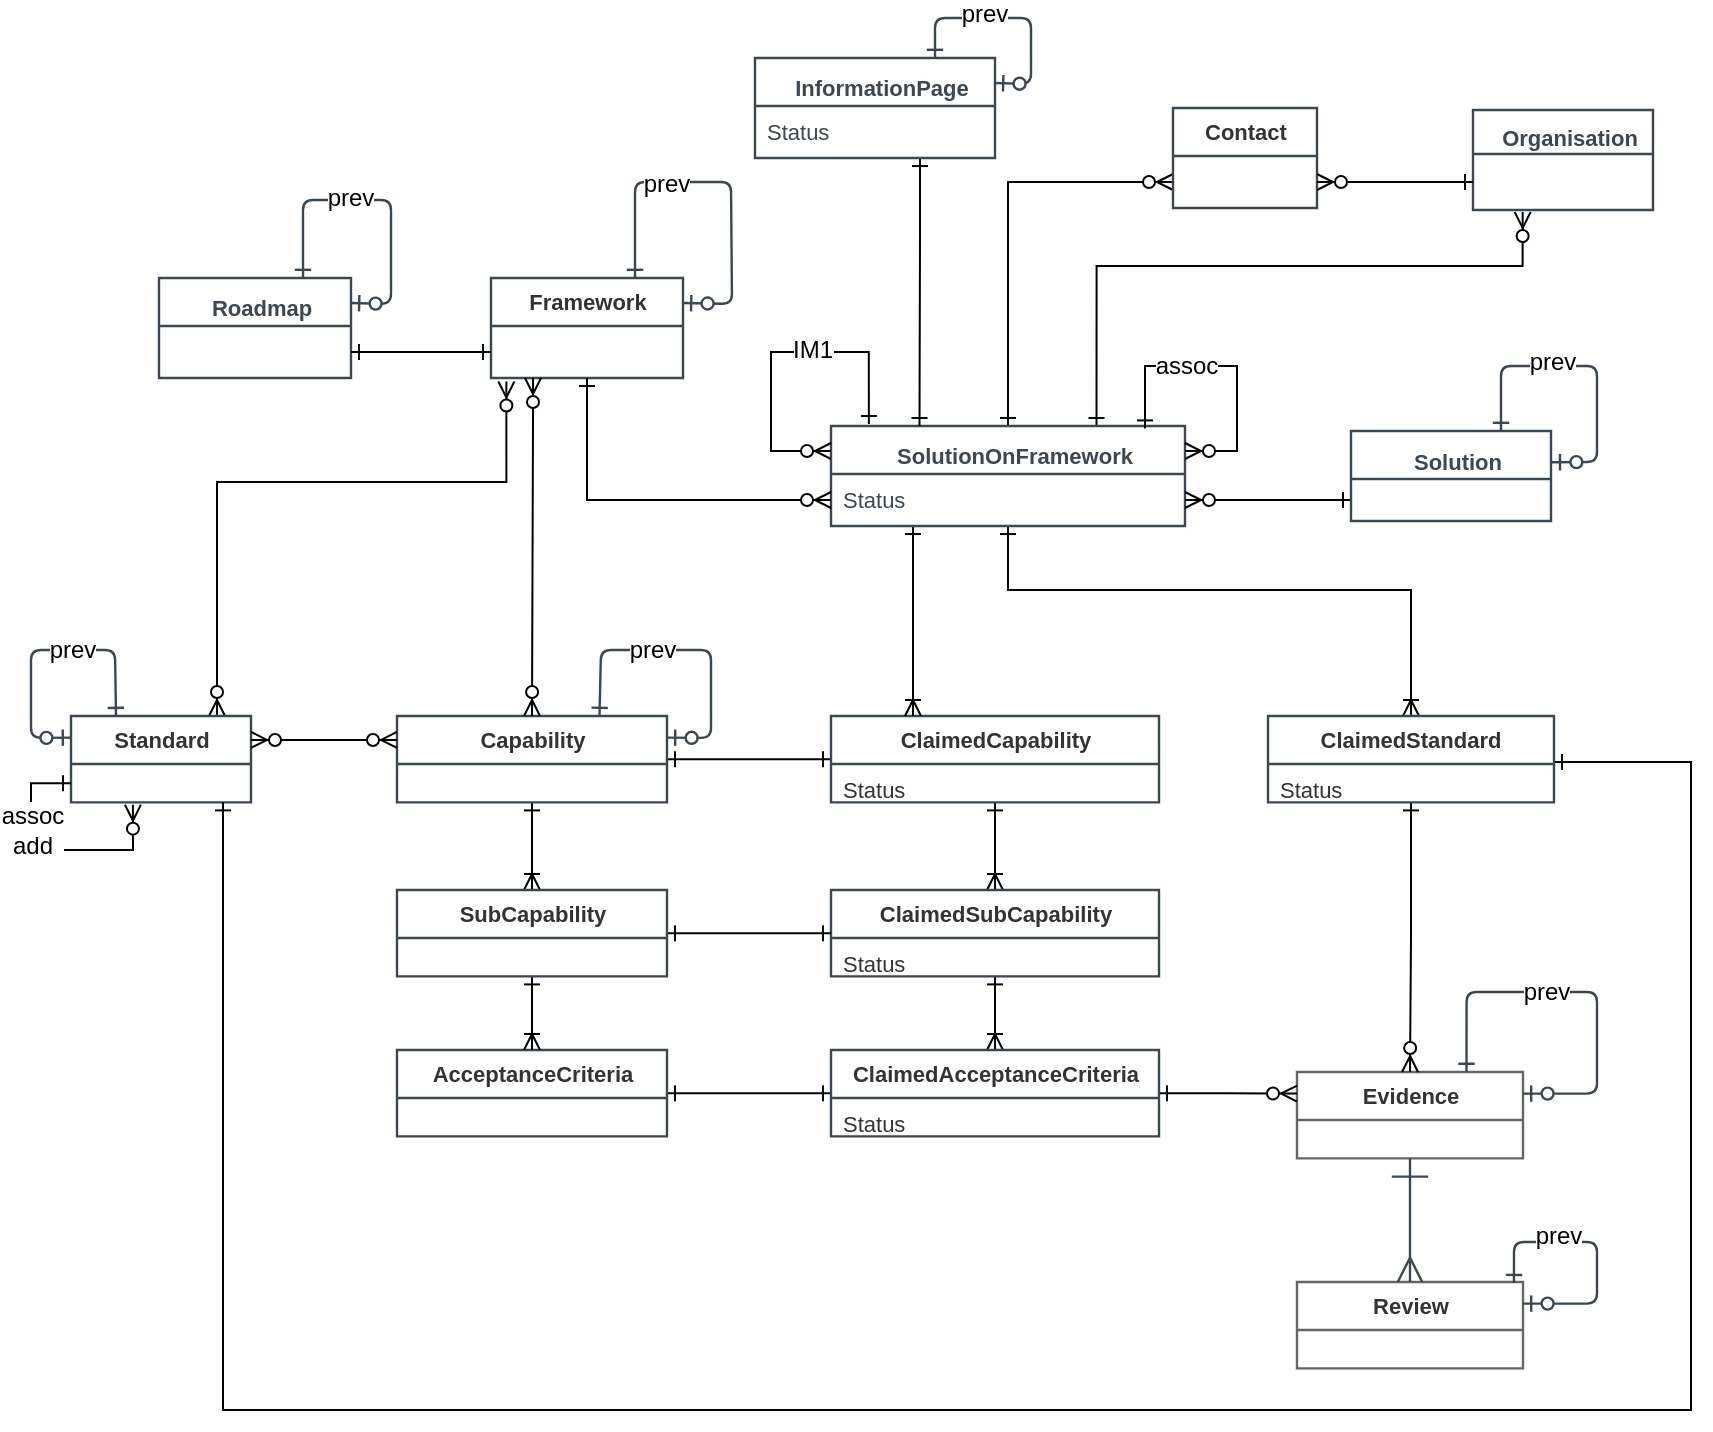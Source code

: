 <mxfile version="10.7.5" type="device"><diagram name="BC ERD" id="D5Ab6J1Z7h0QRFHfeTGI"><mxGraphModel dx="817" dy="400" grid="1" gridSize="10" guides="1" tooltips="1" connect="1" arrows="1" fold="1" page="1" pageScale="1" pageWidth="1169" pageHeight="827" background="#ffffff" math="0" shadow="0"><root><mxCell id="Ekunzs5ov-1lQ_lCFe0x-0"/><mxCell id="Ekunzs5ov-1lQ_lCFe0x-1" parent="Ekunzs5ov-1lQ_lCFe0x-0"/><mxCell id="3bJ9bBMqtzxa0eJjdggP-14" style="edgeStyle=orthogonalEdgeStyle;rounded=0;orthogonalLoop=1;jettySize=auto;html=1;startArrow=ERone;startFill=0;endArrow=ERone;endFill=0;" parent="Ekunzs5ov-1lQ_lCFe0x-1" source="Ekunzs5ov-1lQ_lCFe0x-16" target="Ekunzs5ov-1lQ_lCFe0x-20" edge="1"><mxGeometry relative="1" as="geometry"/></mxCell><mxCell id="3bJ9bBMqtzxa0eJjdggP-15" style="edgeStyle=orthogonalEdgeStyle;rounded=0;orthogonalLoop=1;jettySize=auto;html=1;entryX=0.5;entryY=0;entryDx=0;entryDy=0;startArrow=ERone;startFill=0;endArrow=ERoneToMany;endFill=0;" parent="Ekunzs5ov-1lQ_lCFe0x-1" source="Ekunzs5ov-1lQ_lCFe0x-16" target="Ekunzs5ov-1lQ_lCFe0x-75" edge="1"><mxGeometry relative="1" as="geometry"/></mxCell><mxCell id="Ekunzs5ov-1lQ_lCFe0x-16" value="Capability" style="html=1;whiteSpace=wrap;swimlane;childLayout=stackLayout;horizontal=1;horizontalStack=0;resizeParent=1;resizeParentMax=0;resizeLast=0;collapsible=1;marginBottom=0;swimlaneFillColor=#ffffff;startSize=24;strokeOpacity=100;fillOpacity=100;strokeColor=#3d4752;strokeWidth=1.2;fontSize=11;fontColor=#333333;align=center;fillColor=#ffffff;" parent="Ekunzs5ov-1lQ_lCFe0x-1" vertex="1"><mxGeometry x="296.5" y="381" width="135" height="43.2" as="geometry"/></mxCell><mxCell id="Ekunzs5ov-1lQ_lCFe0x-17" value="" style="part=1;resizeHeight=0;strokeColor=none;align=left;verticalAlign=top;spacingLeft=4;spacingRight=4;overflow=hidden;rotatable=0;points=[[0,0.5],[1,0.5]];portConstraint=eastwest;swimlaneFillColor=#ffffff;fontSize=11;fillColor=none;strokeOpacity=100;fillOpacity=100;" parent="Ekunzs5ov-1lQ_lCFe0x-16" vertex="1"><mxGeometry y="24" width="135" height="19.2" as="geometry"/></mxCell><mxCell id="Ekunzs5ov-1lQ_lCFe0x-18" value="" style="html=1;jettySize=18;fontSize=11;strokeColor=#3d4752;strokeOpacity=100;strokeWidth=1.2;rounded=1;arcSize=10;startArrow=ERone;startSize=6;endArrow=ERzeroToOne;endSize=6;entryX=1;entryY=0.25;entryDx=0;entryDy=0;exitX=0.75;exitY=0;exitDx=0;exitDy=0;" parent="Ekunzs5ov-1lQ_lCFe0x-1" source="Ekunzs5ov-1lQ_lCFe0x-16" target="Ekunzs5ov-1lQ_lCFe0x-16" edge="1"><mxGeometry width="100" height="100" relative="1" as="geometry"><Array as="points"><mxPoint x="398.5" y="348"/><mxPoint x="453.5" y="348"/><mxPoint x="453.5" y="392"/></Array><mxPoint x="395" y="381.5" as="targetPoint"/><mxPoint x="375.5" y="367" as="sourcePoint"/></mxGeometry></mxCell><mxCell id="Ekunzs5ov-1lQ_lCFe0x-19" value="prev" style="text;html=1;resizable=0;labelBackgroundColor=#ffffff;align=center;verticalAlign=middle;" parent="Ekunzs5ov-1lQ_lCFe0x-18" vertex="1"><mxGeometry relative="1" as="geometry"><mxPoint x="-18.5" as="offset"/></mxGeometry></mxCell><mxCell id="lAU-kNYh9Oqss-fsWqET-0" style="edgeStyle=orthogonalEdgeStyle;rounded=0;orthogonalLoop=1;jettySize=auto;html=1;entryX=0.5;entryY=0;entryDx=0;entryDy=0;startArrow=ERone;startFill=0;endArrow=ERoneToMany;endFill=0;" parent="Ekunzs5ov-1lQ_lCFe0x-1" source="Ekunzs5ov-1lQ_lCFe0x-20" target="Ekunzs5ov-1lQ_lCFe0x-83" edge="1"><mxGeometry relative="1" as="geometry"/></mxCell><mxCell id="Ekunzs5ov-1lQ_lCFe0x-20" value="ClaimedCapability" style="html=1;whiteSpace=wrap;swimlane;childLayout=stackLayout;horizontal=1;horizontalStack=0;resizeParent=1;resizeParentMax=0;resizeLast=0;collapsible=1;marginBottom=0;swimlaneFillColor=#ffffff;startSize=24;strokeOpacity=100;fillOpacity=100;strokeColor=#3d4752;strokeWidth=1.2;fontSize=11;fontColor=#333333;align=center;fillColor=#ffffff;" parent="Ekunzs5ov-1lQ_lCFe0x-1" vertex="1"><mxGeometry x="513.5" y="381" width="164" height="43.2" as="geometry"/></mxCell><mxCell id="Ekunzs5ov-1lQ_lCFe0x-21" value="Status" style="part=1;resizeHeight=0;strokeColor=none;align=left;verticalAlign=top;spacingLeft=4;spacingRight=4;overflow=hidden;rotatable=0;points=[[0,0.5],[1,0.5]];portConstraint=eastwest;swimlaneFillColor=#ffffff;fontSize=11;fontColor=#333333;fillColor=none;strokeOpacity=100;fillOpacity=100;" parent="Ekunzs5ov-1lQ_lCFe0x-20" vertex="1"><mxGeometry y="24" width="164" height="19.2" as="geometry"/></mxCell><mxCell id="3bJ9bBMqtzxa0eJjdggP-11" style="edgeStyle=orthogonalEdgeStyle;rounded=0;orthogonalLoop=1;jettySize=auto;html=1;entryX=0.08;entryY=1.068;entryDx=0;entryDy=0;entryPerimeter=0;startArrow=ERzeroToMany;startFill=1;endArrow=ERzeroToMany;endFill=1;" parent="Ekunzs5ov-1lQ_lCFe0x-1" source="Ekunzs5ov-1lQ_lCFe0x-25" target="Ekunzs5ov-1lQ_lCFe0x-31" edge="1"><mxGeometry relative="1" as="geometry"><Array as="points"><mxPoint x="206.5" y="264"/><mxPoint x="351.5" y="264"/></Array></mxGeometry></mxCell><mxCell id="Ekunzs5ov-1lQ_lCFe0x-25" value="Standard" style="html=1;whiteSpace=wrap;swimlane;childLayout=stackLayout;horizontal=1;horizontalStack=0;resizeParent=1;resizeParentMax=0;resizeLast=0;collapsible=1;marginBottom=0;swimlaneFillColor=#ffffff;startSize=24;strokeOpacity=100;fillOpacity=100;strokeColor=#3d4752;strokeWidth=1.2;fontSize=11;fontColor=#333333;align=center;fillColor=#ffffff;" parent="Ekunzs5ov-1lQ_lCFe0x-1" vertex="1"><mxGeometry x="133.5" y="381" width="90" height="43.2" as="geometry"/></mxCell><mxCell id="Ekunzs5ov-1lQ_lCFe0x-26" value="" style="part=1;resizeHeight=0;strokeColor=none;align=left;verticalAlign=top;spacingLeft=4;spacingRight=4;overflow=hidden;rotatable=0;points=[[0,0.5],[1,0.5]];portConstraint=eastwest;swimlaneFillColor=#ffffff;fontSize=11;fillColor=none;strokeOpacity=100;fillOpacity=100;" parent="Ekunzs5ov-1lQ_lCFe0x-25" vertex="1"><mxGeometry y="24" width="90" height="19.2" as="geometry"/></mxCell><mxCell id="3bJ9bBMqtzxa0eJjdggP-17" style="edgeStyle=orthogonalEdgeStyle;rounded=0;orthogonalLoop=1;jettySize=auto;html=1;startArrow=ERone;startFill=0;startSize=6;endArrow=ERzeroToMany;endFill=1;endSize=6;exitX=0;exitY=0.5;exitDx=0;exitDy=0;entryX=0.344;entryY=1.059;entryDx=0;entryDy=0;entryPerimeter=0;" parent="Ekunzs5ov-1lQ_lCFe0x-25" source="Ekunzs5ov-1lQ_lCFe0x-26" target="Ekunzs5ov-1lQ_lCFe0x-26" edge="1"><mxGeometry relative="1" as="geometry"><mxPoint x="30" y="97" as="targetPoint"/><Array as="points"><mxPoint x="-20" y="34"/><mxPoint x="-20" y="67"/><mxPoint x="31" y="67"/></Array></mxGeometry></mxCell><mxCell id="3bJ9bBMqtzxa0eJjdggP-18" value="assoc&lt;br&gt;add&lt;br&gt;" style="text;html=1;resizable=0;points=[];align=center;verticalAlign=middle;labelBackgroundColor=#ffffff;" parent="3bJ9bBMqtzxa0eJjdggP-17" vertex="1" connectable="0"><mxGeometry x="-0.686" y="8" relative="1" as="geometry"><mxPoint x="-8" y="23.5" as="offset"/></mxGeometry></mxCell><mxCell id="Ekunzs5ov-1lQ_lCFe0x-29" value="" style="html=1;jettySize=18;fontSize=11;strokeColor=#000000;strokeOpacity=100;rounded=0;edgeStyle=orthogonalEdgeStyle;startArrow=ERzeroToMany;endArrow=ERzeroToMany;exitX=-0.008;exitY=0.274;exitPerimeter=1;entryX=1.008;entryY=0.274;entryPerimeter=1;endFill=1;startFill=1;" parent="Ekunzs5ov-1lQ_lCFe0x-1" source="Ekunzs5ov-1lQ_lCFe0x-16" target="Ekunzs5ov-1lQ_lCFe0x-25" edge="1"><mxGeometry width="100" height="100" relative="1" as="geometry"/></mxCell><mxCell id="Ekunzs5ov-1lQ_lCFe0x-30" value="Framework" style="html=1;whiteSpace=wrap;swimlane;childLayout=stackLayout;horizontal=1;horizontalStack=0;resizeParent=1;resizeParentMax=0;resizeLast=0;collapsible=1;marginBottom=0;swimlaneFillColor=#ffffff;startSize=24;strokeOpacity=100;fillOpacity=100;strokeColor=#3d4752;strokeWidth=1.2;fontSize=11;fontColor=#333333;align=center;fillColor=#ffffff;" parent="Ekunzs5ov-1lQ_lCFe0x-1" vertex="1"><mxGeometry x="343.5" y="162" width="96" height="50" as="geometry"/></mxCell><mxCell id="Ekunzs5ov-1lQ_lCFe0x-31" value="" style="part=1;resizeHeight=0;strokeColor=none;align=left;verticalAlign=top;spacingLeft=4;spacingRight=4;overflow=hidden;rotatable=0;points=[[0,0.5],[1,0.5]];portConstraint=eastwest;swimlaneFillColor=#ffffff;fontSize=11;fillColor=none;strokeOpacity=100;fillOpacity=100;" parent="Ekunzs5ov-1lQ_lCFe0x-30" vertex="1"><mxGeometry y="24" width="96" height="26" as="geometry"/></mxCell><mxCell id="Ekunzs5ov-1lQ_lCFe0x-32" value="" style="html=1;jettySize=18;fontSize=11;strokeColor=#3d4752;strokeOpacity=100;strokeWidth=1.2;rounded=1;arcSize=10;startArrow=ERone;startSize=6;endArrow=ERzeroToOne;endSize=6;exitX=0.75;exitY=0;entryX=1;entryY=0.25;exitDx=0;exitDy=0;entryDx=0;entryDy=0;" parent="Ekunzs5ov-1lQ_lCFe0x-1" source="Ekunzs5ov-1lQ_lCFe0x-30" target="Ekunzs5ov-1lQ_lCFe0x-30" edge="1"><mxGeometry width="100" height="100" relative="1" as="geometry"><Array as="points"><mxPoint x="415.5" y="114"/><mxPoint x="463.5" y="114"/><mxPoint x="464" y="175"/></Array></mxGeometry></mxCell><mxCell id="Ekunzs5ov-1lQ_lCFe0x-33" value="prev" style="text;html=1;resizable=0;labelBackgroundColor=#ffffff;align=center;verticalAlign=middle;" parent="Ekunzs5ov-1lQ_lCFe0x-32" vertex="1"><mxGeometry x="-0.479" relative="1" as="geometry"><mxPoint x="15.5" as="offset"/></mxGeometry></mxCell><mxCell id="Ekunzs5ov-1lQ_lCFe0x-44" value="Evidence" style="html=1;whiteSpace=wrap;swimlane;childLayout=stackLayout;horizontal=1;horizontalStack=0;resizeParent=1;resizeParentMax=0;resizeLast=0;collapsible=1;marginBottom=0;swimlaneFillColor=#ffffff;startSize=24;strokeOpacity=100;fillOpacity=100;strokeColor=#666666;strokeWidth=1.2;fontSize=11;fontColor=#333333;align=center;fillColor=#ffffff;" parent="Ekunzs5ov-1lQ_lCFe0x-1" vertex="1"><mxGeometry x="746.5" y="559" width="113" height="43.2" as="geometry"/></mxCell><mxCell id="Ekunzs5ov-1lQ_lCFe0x-47" value="" style="html=1;jettySize=18;fontSize=11;strokeColor=#3d4752;strokeOpacity=100;strokeWidth=1.2;rounded=1;arcSize=10;edgeStyle=orthogonalEdgeStyle;startArrow=ERone;startSize=6;endArrow=ERzeroToOne;endSize=6;exitX=0.75;exitY=0;entryX=1;entryY=0.25;entryDx=0;entryDy=0;exitDx=0;exitDy=0;" parent="Ekunzs5ov-1lQ_lCFe0x-1" source="Ekunzs5ov-1lQ_lCFe0x-44" target="Ekunzs5ov-1lQ_lCFe0x-44" edge="1"><mxGeometry width="100" height="100" relative="1" as="geometry"><Array as="points"><mxPoint x="831.5" y="519"/><mxPoint x="896.5" y="519"/><mxPoint x="896.5" y="570"/></Array></mxGeometry></mxCell><mxCell id="Ekunzs5ov-1lQ_lCFe0x-48" value="prev" style="text;html=1;resizable=0;labelBackgroundColor=#ffffff;align=center;verticalAlign=middle;" parent="Ekunzs5ov-1lQ_lCFe0x-47" vertex="1"><mxGeometry x="-0.308" relative="1" as="geometry"><mxPoint x="12" as="offset"/></mxGeometry></mxCell><mxCell id="Ekunzs5ov-1lQ_lCFe0x-49" value="Review" style="html=1;whiteSpace=wrap;swimlane;childLayout=stackLayout;horizontal=1;horizontalStack=0;resizeParent=1;resizeParentMax=0;resizeLast=0;collapsible=1;marginBottom=0;swimlaneFillColor=#ffffff;startSize=24;strokeOpacity=100;fillOpacity=100;strokeColor=#666666;strokeWidth=1.2;fontSize=11;fontColor=#333333;align=center;fillColor=#ffffff;" parent="Ekunzs5ov-1lQ_lCFe0x-1" vertex="1"><mxGeometry x="746.5" y="664" width="113" height="43.2" as="geometry"/></mxCell><mxCell id="Ekunzs5ov-1lQ_lCFe0x-53" value="" style="html=1;jettySize=18;fontSize=11;strokeColor=#3d4752;strokeOpacity=100;strokeWidth=1.2;rounded=1;arcSize=10;startArrow=ERone;startSize=16;endArrow=ERmany;endSize=10;exitX=0.5;exitY=1;entryX=0.5;entryY=0;exitDx=0;exitDy=0;entryDx=0;entryDy=0;" parent="Ekunzs5ov-1lQ_lCFe0x-1" source="Ekunzs5ov-1lQ_lCFe0x-44" target="Ekunzs5ov-1lQ_lCFe0x-49" edge="1"><mxGeometry width="100" height="100" relative="1" as="geometry"><Array as="points"/></mxGeometry></mxCell><mxCell id="Ekunzs5ov-1lQ_lCFe0x-72" value="" style="html=1;jettySize=18;fontSize=11;strokeColor=#3d4752;strokeOpacity=100;strokeWidth=1.2;rounded=1;arcSize=10;startArrow=ERone;startSize=6;endArrow=ERzeroToOne;endSize=6;entryX=1.004;entryY=0.347;entryPerimeter=0;exitX=0.75;exitY=0;exitDx=0;exitDy=0;entryDx=0;entryDy=0;" parent="Ekunzs5ov-1lQ_lCFe0x-1" source="Ekunzs5ov-1lQ_lCFe0x-70" target="Ekunzs5ov-1lQ_lCFe0x-70" edge="1"><mxGeometry width="100" height="100" relative="1" as="geometry"><Array as="points"><mxPoint x="848.5" y="206"/><mxPoint x="896.5" y="206"/><mxPoint x="896.5" y="254"/></Array><mxPoint x="901.5" y="305.5" as="sourcePoint"/><mxPoint x="931" y="306" as="targetPoint"/></mxGeometry></mxCell><mxCell id="Ekunzs5ov-1lQ_lCFe0x-88" value="prev" style="text;html=1;resizable=0;points=[];align=center;verticalAlign=middle;labelBackgroundColor=#ffffff;" parent="Ekunzs5ov-1lQ_lCFe0x-72" vertex="1" connectable="0"><mxGeometry x="-0.176" y="1" relative="1" as="geometry"><mxPoint x="-4.5" y="-1" as="offset"/></mxGeometry></mxCell><mxCell id="3bJ9bBMqtzxa0eJjdggP-13" style="edgeStyle=orthogonalEdgeStyle;rounded=0;orthogonalLoop=1;jettySize=auto;html=1;startArrow=ERone;startFill=0;endArrow=ERone;endFill=0;" parent="Ekunzs5ov-1lQ_lCFe0x-1" source="Ekunzs5ov-1lQ_lCFe0x-77" target="Ekunzs5ov-1lQ_lCFe0x-85" edge="1"><mxGeometry relative="1" as="geometry"/></mxCell><mxCell id="Ekunzs5ov-1lQ_lCFe0x-77" value="AcceptanceCriteria" style="html=1;whiteSpace=wrap;swimlane;childLayout=stackLayout;horizontal=1;horizontalStack=0;resizeParent=1;resizeParentMax=0;resizeLast=0;collapsible=1;marginBottom=0;swimlaneFillColor=#ffffff;startSize=24;strokeOpacity=100;fillOpacity=100;strokeColor=#3d4752;strokeWidth=1.2;fontSize=11;fontColor=#333333;align=center;fillColor=#ffffff;" parent="Ekunzs5ov-1lQ_lCFe0x-1" vertex="1"><mxGeometry x="296.5" y="548" width="135" height="43.2" as="geometry"/></mxCell><mxCell id="Ekunzs5ov-1lQ_lCFe0x-78" value="" style="part=1;resizeHeight=0;strokeColor=none;align=left;verticalAlign=top;spacingLeft=4;spacingRight=4;overflow=hidden;rotatable=0;points=[[0,0.5],[1,0.5]];portConstraint=eastwest;swimlaneFillColor=#ffffff;fontSize=11;fillColor=none;strokeOpacity=100;fillOpacity=100;" parent="Ekunzs5ov-1lQ_lCFe0x-77" vertex="1"><mxGeometry y="24" width="135" height="19.2" as="geometry"/></mxCell><mxCell id="Ekunzs5ov-1lQ_lCFe0x-90" value="" style="html=1;jettySize=18;fontSize=11;strokeColor=#3d4752;strokeOpacity=100;strokeWidth=1.2;rounded=1;arcSize=10;startArrow=ERone;startSize=6;endArrow=ERzeroToOne;endSize=6;exitX=0.75;exitY=0;exitDx=0;exitDy=0;entryX=1;entryY=0.25;entryDx=0;entryDy=0;" parent="Ekunzs5ov-1lQ_lCFe0x-1" source="Ekunzs5ov-1lQ_lCFe0x-68" target="Ekunzs5ov-1lQ_lCFe0x-68" edge="1"><mxGeometry width="100" height="100" relative="1" as="geometry"><Array as="points"><mxPoint x="249.5" y="123"/><mxPoint x="293.5" y="123"/><mxPoint x="293.5" y="175"/></Array><mxPoint x="268.5" y="300.5" as="sourcePoint"/><mxPoint x="318.5" y="258" as="targetPoint"/></mxGeometry></mxCell><mxCell id="Ekunzs5ov-1lQ_lCFe0x-91" value="prev" style="text;html=1;resizable=0;labelBackgroundColor=#ffffff;align=center;verticalAlign=middle;" parent="Ekunzs5ov-1lQ_lCFe0x-90" vertex="1"><mxGeometry x="-0.479" relative="1" as="geometry"><mxPoint x="22" y="-1" as="offset"/></mxGeometry></mxCell><mxCell id="Ekunzs5ov-1lQ_lCFe0x-68" value="Roadmap" style="html=1;whiteSpace=wrap;swimlane;childLayout=stackLayout;horizontal=1;horizontalStack=0;resizeParent=1;resizeParentMax=0;resizeLast=0;collapsible=1;marginBottom=0;swimlaneFillColor=#ffffff;startSize=24;strokeOpacity=100;fillOpacity=100;strokeColor=#3d4752;strokeWidth=1.2;fontSize=11;fontColor=#3d4752;align=center;spacingLeft=6;spacingTop=6;fillColor=#ffffff;" parent="Ekunzs5ov-1lQ_lCFe0x-1" vertex="1"><mxGeometry x="177.5" y="162" width="96" height="50" as="geometry"/></mxCell><mxCell id="Ekunzs5ov-1lQ_lCFe0x-69" value="" style="part=1;resizeHeight=0;strokeColor=none;align=left;verticalAlign=top;spacingLeft=4;spacingRight=4;overflow=hidden;rotatable=0;points=[[0,0.5],[1,0.5]];portConstraint=eastwest;swimlaneFillColor=#ffffff;fontSize=11;fillColor=none;strokeOpacity=100;fillOpacity=100;" parent="Ekunzs5ov-1lQ_lCFe0x-68" vertex="1"><mxGeometry y="24" width="96" height="26" as="geometry"/></mxCell><mxCell id="3bJ9bBMqtzxa0eJjdggP-0" style="edgeStyle=orthogonalEdgeStyle;rounded=0;orthogonalLoop=1;jettySize=auto;html=1;entryX=0;entryY=0.5;entryDx=0;entryDy=0;startArrow=ERone;startFill=0;endArrow=ERone;endFill=0;" parent="Ekunzs5ov-1lQ_lCFe0x-1" source="Ekunzs5ov-1lQ_lCFe0x-69" target="Ekunzs5ov-1lQ_lCFe0x-31" edge="1"><mxGeometry relative="1" as="geometry"/></mxCell><mxCell id="3bJ9bBMqtzxa0eJjdggP-2" style="edgeStyle=orthogonalEdgeStyle;rounded=0;orthogonalLoop=1;jettySize=auto;html=1;entryX=0;entryY=0.5;entryDx=0;entryDy=0;startArrow=ERone;startFill=0;endArrow=ERzeroToMany;endFill=1;" parent="Ekunzs5ov-1lQ_lCFe0x-1" source="Ekunzs5ov-1lQ_lCFe0x-4" target="Ekunzs5ov-1lQ_lCFe0x-11" edge="1"><mxGeometry relative="1" as="geometry"/></mxCell><mxCell id="3bJ9bBMqtzxa0eJjdggP-4" style="edgeStyle=orthogonalEdgeStyle;rounded=0;orthogonalLoop=1;jettySize=auto;html=1;entryX=0.276;entryY=1.036;entryDx=0;entryDy=0;entryPerimeter=0;startArrow=ERone;startFill=0;endArrow=ERzeroToMany;endFill=1;exitX=0.75;exitY=0;exitDx=0;exitDy=0;" parent="Ekunzs5ov-1lQ_lCFe0x-1" source="Ekunzs5ov-1lQ_lCFe0x-4" target="Ekunzs5ov-1lQ_lCFe0x-3" edge="1"><mxGeometry relative="1" as="geometry"><Array as="points"><mxPoint x="646.5" y="156"/><mxPoint x="859.5" y="156"/></Array></mxGeometry></mxCell><mxCell id="3bJ9bBMqtzxa0eJjdggP-23" style="edgeStyle=orthogonalEdgeStyle;rounded=0;orthogonalLoop=1;jettySize=auto;html=1;entryX=0.25;entryY=0;entryDx=0;entryDy=0;startArrow=ERone;startFill=0;startSize=6;endArrow=ERoneToMany;endFill=0;endSize=6;" parent="Ekunzs5ov-1lQ_lCFe0x-1" source="Ekunzs5ov-1lQ_lCFe0x-4" target="Ekunzs5ov-1lQ_lCFe0x-20" edge="1"><mxGeometry relative="1" as="geometry"><Array as="points"><mxPoint x="554.5" y="338"/><mxPoint x="554.5" y="338"/></Array></mxGeometry></mxCell><mxCell id="3bJ9bBMqtzxa0eJjdggP-24" style="edgeStyle=orthogonalEdgeStyle;rounded=0;orthogonalLoop=1;jettySize=auto;html=1;entryX=0.5;entryY=0;entryDx=0;entryDy=0;startArrow=ERone;startFill=0;startSize=6;endArrow=ERoneToMany;endFill=0;endSize=6;" parent="Ekunzs5ov-1lQ_lCFe0x-1" source="Ekunzs5ov-1lQ_lCFe0x-4" target="Ekunzs5ov-1lQ_lCFe0x-38" edge="1"><mxGeometry relative="1" as="geometry"><Array as="points"><mxPoint x="602.5" y="318"/><mxPoint x="803.5" y="318"/></Array></mxGeometry></mxCell><mxCell id="Ekunzs5ov-1lQ_lCFe0x-4" value="SolutionOnFramework" style="html=1;whiteSpace=wrap;swimlane;childLayout=stackLayout;horizontal=1;horizontalStack=0;resizeParent=1;resizeParentMax=0;resizeLast=0;collapsible=1;marginBottom=0;swimlaneFillColor=#ffffff;startSize=24;strokeOpacity=100;fillOpacity=100;strokeColor=#3d4752;strokeWidth=1.2;fontSize=11;fontColor=#3d4752;align=center;spacingLeft=6;spacingTop=6;fillColor=#ffffff;" parent="Ekunzs5ov-1lQ_lCFe0x-1" vertex="1"><mxGeometry x="513.5" y="236" width="177" height="50" as="geometry"/></mxCell><mxCell id="Ekunzs5ov-1lQ_lCFe0x-5" value="Status" style="part=1;resizeHeight=0;strokeColor=none;align=left;verticalAlign=top;spacingLeft=4;spacingRight=4;overflow=hidden;rotatable=0;points=[[0,0.5],[1,0.5]];portConstraint=eastwest;swimlaneFillColor=#ffffff;fontSize=11;fontColor=#3d4752;fillColor=none;strokeOpacity=100;fillOpacity=100;" parent="Ekunzs5ov-1lQ_lCFe0x-4" vertex="1"><mxGeometry y="24" width="177" height="26" as="geometry"/></mxCell><mxCell id="3bJ9bBMqtzxa0eJjdggP-5" style="edgeStyle=orthogonalEdgeStyle;rounded=0;orthogonalLoop=1;jettySize=auto;html=1;entryX=1;entryY=0.5;entryDx=0;entryDy=0;startArrow=ERone;startFill=0;endArrow=ERzeroToMany;endFill=1;exitX=0;exitY=0.5;exitDx=0;exitDy=0;" parent="Ekunzs5ov-1lQ_lCFe0x-1" source="Ekunzs5ov-1lQ_lCFe0x-71" target="Ekunzs5ov-1lQ_lCFe0x-5" edge="1"><mxGeometry relative="1" as="geometry"/></mxCell><mxCell id="Ekunzs5ov-1lQ_lCFe0x-70" value="Solution" style="html=1;whiteSpace=wrap;swimlane;childLayout=stackLayout;horizontal=1;horizontalStack=0;resizeParent=1;resizeParentMax=0;resizeLast=0;collapsible=1;marginBottom=0;swimlaneFillColor=#ffffff;startSize=24;strokeOpacity=100;fillOpacity=100;strokeColor=#3d4752;strokeWidth=1.2;fontSize=11;fontColor=#3d4752;align=center;spacingLeft=6;spacingTop=6;fillColor=#ffffff;" parent="Ekunzs5ov-1lQ_lCFe0x-1" vertex="1"><mxGeometry x="773.5" y="238.5" width="100" height="45" as="geometry"/></mxCell><mxCell id="Ekunzs5ov-1lQ_lCFe0x-71" value="" style="part=1;resizeHeight=0;strokeColor=none;align=left;verticalAlign=top;spacingLeft=4;spacingRight=4;overflow=hidden;rotatable=0;points=[[0,0.5],[1,0.5]];portConstraint=eastwest;swimlaneFillColor=#ffffff;fontSize=11;fillColor=none;strokeOpacity=100;fillOpacity=100;" parent="Ekunzs5ov-1lQ_lCFe0x-70" vertex="1"><mxGeometry y="24" width="100" height="21" as="geometry"/></mxCell><mxCell id="Ekunzs5ov-1lQ_lCFe0x-10" value="Contact" style="html=1;whiteSpace=wrap;swimlane;childLayout=stackLayout;horizontal=1;horizontalStack=0;resizeParent=1;resizeParentMax=0;resizeLast=0;collapsible=1;marginBottom=0;swimlaneFillColor=#ffffff;startSize=24;strokeOpacity=100;fillOpacity=100;strokeColor=#3d4752;strokeWidth=1.2;fontSize=11;fontColor=#333333;align=center;fillColor=#ffffff;" parent="Ekunzs5ov-1lQ_lCFe0x-1" vertex="1"><mxGeometry x="684.5" y="77" width="72" height="50" as="geometry"/></mxCell><mxCell id="Ekunzs5ov-1lQ_lCFe0x-11" value="" style="part=1;resizeHeight=0;strokeColor=none;align=left;verticalAlign=top;spacingLeft=4;spacingRight=4;overflow=hidden;rotatable=0;points=[[0,0.5],[1,0.5]];portConstraint=eastwest;swimlaneFillColor=#ffffff;fontSize=11;fillColor=none;strokeOpacity=100;fillOpacity=100;" parent="Ekunzs5ov-1lQ_lCFe0x-10" vertex="1"><mxGeometry y="24" width="72" height="26" as="geometry"/></mxCell><mxCell id="Ekunzs5ov-1lQ_lCFe0x-2" value="Organisation" style="html=1;whiteSpace=wrap;swimlane;childLayout=stackLayout;horizontal=1;horizontalStack=0;resizeParent=1;resizeParentMax=0;resizeLast=0;collapsible=1;marginBottom=0;swimlaneFillColor=#ffffff;startSize=22;strokeOpacity=100;fillOpacity=100;strokeColor=#3d4752;strokeWidth=1.2;fontSize=11;fontColor=#3d4752;align=center;spacingLeft=6;spacingTop=6;fillColor=#ffffff;" parent="Ekunzs5ov-1lQ_lCFe0x-1" vertex="1"><mxGeometry x="834.5" y="78" width="90" height="50" as="geometry"/></mxCell><mxCell id="Ekunzs5ov-1lQ_lCFe0x-3" value="" style="part=1;resizeHeight=0;strokeColor=none;align=left;verticalAlign=top;spacingLeft=4;spacingRight=4;overflow=hidden;rotatable=0;points=[[0,0.5],[1,0.5]];portConstraint=eastwest;swimlaneFillColor=#ffffff;fontSize=11;fillColor=none;strokeOpacity=100;fillOpacity=100;" parent="Ekunzs5ov-1lQ_lCFe0x-2" vertex="1"><mxGeometry y="22" width="90" height="28" as="geometry"/></mxCell><mxCell id="3bJ9bBMqtzxa0eJjdggP-1" style="edgeStyle=orthogonalEdgeStyle;rounded=0;orthogonalLoop=1;jettySize=auto;html=1;startArrow=ERone;startFill=0;endArrow=ERzeroToMany;endFill=1;entryX=0;entryY=0.5;entryDx=0;entryDy=0;" parent="Ekunzs5ov-1lQ_lCFe0x-1" source="Ekunzs5ov-1lQ_lCFe0x-31" target="Ekunzs5ov-1lQ_lCFe0x-5" edge="1"><mxGeometry relative="1" as="geometry"><mxPoint x="503.5" y="273" as="targetPoint"/><Array as="points"><mxPoint x="391.5" y="273"/></Array></mxGeometry></mxCell><mxCell id="3bJ9bBMqtzxa0eJjdggP-3" style="edgeStyle=orthogonalEdgeStyle;rounded=0;orthogonalLoop=1;jettySize=auto;html=1;entryX=1;entryY=0.5;entryDx=0;entryDy=0;startArrow=ERone;startFill=0;endArrow=ERzeroToMany;endFill=1;" parent="Ekunzs5ov-1lQ_lCFe0x-1" source="Ekunzs5ov-1lQ_lCFe0x-3" target="Ekunzs5ov-1lQ_lCFe0x-11" edge="1"><mxGeometry relative="1" as="geometry"/></mxCell><mxCell id="3bJ9bBMqtzxa0eJjdggP-6" style="edgeStyle=orthogonalEdgeStyle;rounded=0;orthogonalLoop=1;jettySize=auto;html=1;entryX=1;entryY=0.25;entryDx=0;entryDy=0;startArrow=ERone;startFill=0;endArrow=ERzeroToMany;endFill=1;exitX=0.887;exitY=0.024;exitDx=0;exitDy=0;exitPerimeter=0;" parent="Ekunzs5ov-1lQ_lCFe0x-1" source="Ekunzs5ov-1lQ_lCFe0x-4" target="Ekunzs5ov-1lQ_lCFe0x-4" edge="1"><mxGeometry relative="1" as="geometry"><mxPoint x="696.5" y="186" as="sourcePoint"/><Array as="points"><mxPoint x="670.5" y="206"/><mxPoint x="716.5" y="206"/><mxPoint x="716.5" y="248"/></Array></mxGeometry></mxCell><mxCell id="3bJ9bBMqtzxa0eJjdggP-7" value="assoc" style="text;html=1;resizable=0;points=[];align=center;verticalAlign=middle;labelBackgroundColor=#ffffff;" parent="3bJ9bBMqtzxa0eJjdggP-6" vertex="1" connectable="0"><mxGeometry x="-0.187" y="-1" relative="1" as="geometry"><mxPoint x="-7.5" y="-1" as="offset"/></mxGeometry></mxCell><mxCell id="3bJ9bBMqtzxa0eJjdggP-8" style="edgeStyle=orthogonalEdgeStyle;rounded=0;orthogonalLoop=1;jettySize=auto;html=1;entryX=0;entryY=0.25;entryDx=0;entryDy=0;startArrow=ERone;startFill=0;endArrow=ERzeroToMany;endFill=1;exitX=0.107;exitY=-0.02;exitDx=0;exitDy=0;exitPerimeter=0;" parent="Ekunzs5ov-1lQ_lCFe0x-1" source="Ekunzs5ov-1lQ_lCFe0x-4" target="Ekunzs5ov-1lQ_lCFe0x-4" edge="1"><mxGeometry relative="1" as="geometry"><mxPoint x="503.5" y="214" as="sourcePoint"/><Array as="points"><mxPoint x="532.5" y="199"/><mxPoint x="483.5" y="199"/><mxPoint x="483.5" y="248"/></Array></mxGeometry></mxCell><mxCell id="3bJ9bBMqtzxa0eJjdggP-9" value="IM1" style="text;html=1;resizable=0;points=[];align=center;verticalAlign=middle;labelBackgroundColor=#ffffff;" parent="3bJ9bBMqtzxa0eJjdggP-8" vertex="1" connectable="0"><mxGeometry x="-0.56" y="15" relative="1" as="geometry"><mxPoint x="-29" y="-16" as="offset"/></mxGeometry></mxCell><mxCell id="3bJ9bBMqtzxa0eJjdggP-10" style="edgeStyle=orthogonalEdgeStyle;rounded=0;orthogonalLoop=1;jettySize=auto;html=1;entryX=0.5;entryY=0;entryDx=0;entryDy=0;startArrow=ERzeroToMany;startFill=1;endArrow=ERzeroToMany;endFill=1;" parent="Ekunzs5ov-1lQ_lCFe0x-1" source="Ekunzs5ov-1lQ_lCFe0x-31" target="Ekunzs5ov-1lQ_lCFe0x-16" edge="1"><mxGeometry relative="1" as="geometry"><mxPoint x="378.5" y="214" as="sourcePoint"/><Array as="points"><mxPoint x="364.5" y="234"/><mxPoint x="364.5" y="234"/></Array></mxGeometry></mxCell><mxCell id="3bJ9bBMqtzxa0eJjdggP-19" style="edgeStyle=orthogonalEdgeStyle;rounded=0;orthogonalLoop=1;jettySize=auto;html=1;entryX=0.5;entryY=0;entryDx=0;entryDy=0;startArrow=ERone;startFill=0;startSize=6;endArrow=ERzeroToMany;endFill=1;endSize=6;" parent="Ekunzs5ov-1lQ_lCFe0x-1" source="Ekunzs5ov-1lQ_lCFe0x-38" target="Ekunzs5ov-1lQ_lCFe0x-44" edge="1"><mxGeometry relative="1" as="geometry"/></mxCell><mxCell id="3bJ9bBMqtzxa0eJjdggP-21" style="edgeStyle=orthogonalEdgeStyle;rounded=0;orthogonalLoop=1;jettySize=auto;html=1;startArrow=ERone;startFill=0;startSize=6;endArrow=ERone;endFill=0;endSize=6;" parent="Ekunzs5ov-1lQ_lCFe0x-1" source="Ekunzs5ov-1lQ_lCFe0x-38" target="Ekunzs5ov-1lQ_lCFe0x-26" edge="1"><mxGeometry relative="1" as="geometry"><Array as="points"><mxPoint x="943.5" y="404"/><mxPoint x="943.5" y="728"/><mxPoint x="209.5" y="728"/></Array></mxGeometry></mxCell><mxCell id="Ekunzs5ov-1lQ_lCFe0x-38" value="ClaimedStandard" style="html=1;whiteSpace=wrap;swimlane;childLayout=stackLayout;horizontal=1;horizontalStack=0;resizeParent=1;resizeParentMax=0;resizeLast=0;collapsible=1;marginBottom=0;swimlaneFillColor=#ffffff;startSize=24;strokeOpacity=100;fillOpacity=100;strokeColor=#3d4752;strokeWidth=1.2;fontSize=11;fontColor=#333333;align=center;fillColor=#ffffff;" parent="Ekunzs5ov-1lQ_lCFe0x-1" vertex="1"><mxGeometry x="732" y="381" width="143" height="43.2" as="geometry"><mxRectangle x="85" y="76" width="130" height="24" as="alternateBounds"/></mxGeometry></mxCell><mxCell id="Ekunzs5ov-1lQ_lCFe0x-39" value="Status" style="part=1;resizeHeight=0;strokeColor=none;align=left;verticalAlign=top;spacingLeft=4;spacingRight=4;overflow=hidden;rotatable=0;points=[[0,0.5],[1,0.5]];portConstraint=eastwest;swimlaneFillColor=#ffffff;fontSize=11;fontColor=#333333;fillColor=none;strokeOpacity=100;fillOpacity=100;" parent="Ekunzs5ov-1lQ_lCFe0x-38" vertex="1"><mxGeometry y="24" width="143" height="19.2" as="geometry"/></mxCell><mxCell id="lAU-kNYh9Oqss-fsWqET-1" style="edgeStyle=orthogonalEdgeStyle;rounded=0;orthogonalLoop=1;jettySize=auto;html=1;entryX=0.5;entryY=0;entryDx=0;entryDy=0;startArrow=ERone;startFill=0;endArrow=ERoneToMany;endFill=0;" parent="Ekunzs5ov-1lQ_lCFe0x-1" source="Ekunzs5ov-1lQ_lCFe0x-83" target="Ekunzs5ov-1lQ_lCFe0x-85" edge="1"><mxGeometry relative="1" as="geometry"/></mxCell><mxCell id="Ekunzs5ov-1lQ_lCFe0x-83" value="ClaimedSubCapability" style="html=1;whiteSpace=wrap;swimlane;childLayout=stackLayout;horizontal=1;horizontalStack=0;resizeParent=1;resizeParentMax=0;resizeLast=0;collapsible=1;marginBottom=0;swimlaneFillColor=#ffffff;startSize=24;strokeOpacity=100;fillOpacity=100;strokeColor=#3d4752;strokeWidth=1.2;fontSize=11;fontColor=#333333;align=center;fillColor=#ffffff;" parent="Ekunzs5ov-1lQ_lCFe0x-1" vertex="1"><mxGeometry x="513.5" y="468" width="164" height="43.2" as="geometry"/></mxCell><mxCell id="Ekunzs5ov-1lQ_lCFe0x-84" value="Status" style="part=1;resizeHeight=0;strokeColor=none;align=left;verticalAlign=top;spacingLeft=4;spacingRight=4;overflow=hidden;rotatable=0;points=[[0,0.5],[1,0.5]];portConstraint=eastwest;swimlaneFillColor=#ffffff;fontSize=11;fontColor=#333333;fillColor=none;strokeOpacity=100;fillOpacity=100;" parent="Ekunzs5ov-1lQ_lCFe0x-83" vertex="1"><mxGeometry y="24" width="164" height="19.2" as="geometry"/></mxCell><mxCell id="3bJ9bBMqtzxa0eJjdggP-20" style="edgeStyle=orthogonalEdgeStyle;rounded=0;orthogonalLoop=1;jettySize=auto;html=1;entryX=0;entryY=0.25;entryDx=0;entryDy=0;startArrow=ERone;startFill=0;startSize=6;endArrow=ERzeroToMany;endFill=1;endSize=6;" parent="Ekunzs5ov-1lQ_lCFe0x-1" source="Ekunzs5ov-1lQ_lCFe0x-85" target="Ekunzs5ov-1lQ_lCFe0x-44" edge="1"><mxGeometry relative="1" as="geometry"/></mxCell><mxCell id="Ekunzs5ov-1lQ_lCFe0x-85" value="ClaimedAcceptanceCriteria" style="html=1;whiteSpace=wrap;swimlane;childLayout=stackLayout;horizontal=1;horizontalStack=0;resizeParent=1;resizeParentMax=0;resizeLast=0;collapsible=1;marginBottom=0;swimlaneFillColor=#ffffff;startSize=24;strokeOpacity=100;fillOpacity=100;strokeColor=#3d4752;strokeWidth=1.2;fontSize=11;fontColor=#333333;align=center;fillColor=#ffffff;" parent="Ekunzs5ov-1lQ_lCFe0x-1" vertex="1"><mxGeometry x="513.5" y="548" width="164" height="43.2" as="geometry"/></mxCell><mxCell id="Ekunzs5ov-1lQ_lCFe0x-86" value="Status" style="part=1;resizeHeight=0;strokeColor=none;align=left;verticalAlign=top;spacingLeft=4;spacingRight=4;overflow=hidden;rotatable=0;points=[[0,0.5],[1,0.5]];portConstraint=eastwest;swimlaneFillColor=#ffffff;fontSize=11;fontColor=#333333;fillColor=none;strokeOpacity=100;fillOpacity=100;" parent="Ekunzs5ov-1lQ_lCFe0x-85" vertex="1"><mxGeometry y="24" width="164" height="19.2" as="geometry"/></mxCell><mxCell id="3bJ9bBMqtzxa0eJjdggP-12" style="edgeStyle=orthogonalEdgeStyle;rounded=0;orthogonalLoop=1;jettySize=auto;html=1;entryX=0;entryY=0.5;entryDx=0;entryDy=0;startArrow=ERone;startFill=0;endArrow=ERone;endFill=0;" parent="Ekunzs5ov-1lQ_lCFe0x-1" source="Ekunzs5ov-1lQ_lCFe0x-75" target="Ekunzs5ov-1lQ_lCFe0x-83" edge="1"><mxGeometry relative="1" as="geometry"/></mxCell><mxCell id="3bJ9bBMqtzxa0eJjdggP-16" style="edgeStyle=orthogonalEdgeStyle;rounded=0;orthogonalLoop=1;jettySize=auto;html=1;entryX=0.5;entryY=0;entryDx=0;entryDy=0;startArrow=ERone;startFill=0;endArrow=ERoneToMany;endFill=0;" parent="Ekunzs5ov-1lQ_lCFe0x-1" source="Ekunzs5ov-1lQ_lCFe0x-75" target="Ekunzs5ov-1lQ_lCFe0x-77" edge="1"><mxGeometry relative="1" as="geometry"/></mxCell><mxCell id="Ekunzs5ov-1lQ_lCFe0x-75" value="SubCapability" style="html=1;whiteSpace=wrap;swimlane;childLayout=stackLayout;horizontal=1;horizontalStack=0;resizeParent=1;resizeParentMax=0;resizeLast=0;collapsible=1;marginBottom=0;swimlaneFillColor=#ffffff;startSize=24;strokeOpacity=100;fillOpacity=100;strokeColor=#3d4752;strokeWidth=1.2;fontSize=11;fontColor=#333333;align=center;fillColor=#ffffff;" parent="Ekunzs5ov-1lQ_lCFe0x-1" vertex="1"><mxGeometry x="296.5" y="468" width="135" height="43.2" as="geometry"/></mxCell><mxCell id="Ekunzs5ov-1lQ_lCFe0x-76" value="" style="part=1;resizeHeight=0;strokeColor=none;align=left;verticalAlign=top;spacingLeft=4;spacingRight=4;overflow=hidden;rotatable=0;points=[[0,0.5],[1,0.5]];portConstraint=eastwest;swimlaneFillColor=#ffffff;fontSize=11;fillColor=none;strokeOpacity=100;fillOpacity=100;" parent="Ekunzs5ov-1lQ_lCFe0x-75" vertex="1"><mxGeometry y="24" width="135" height="19.2" as="geometry"/></mxCell><mxCell id="Ekunzs5ov-1lQ_lCFe0x-27" value="" style="html=1;jettySize=18;fontSize=11;strokeColor=#3d4752;strokeOpacity=100;strokeWidth=1.2;rounded=1;arcSize=10;startArrow=ERone;startSize=6;endArrow=ERzeroToOne;endSize=6;exitX=0.25;exitY=0;entryX=0;entryY=0.25;exitDx=0;exitDy=0;entryDx=0;entryDy=0;" parent="Ekunzs5ov-1lQ_lCFe0x-1" source="Ekunzs5ov-1lQ_lCFe0x-25" target="Ekunzs5ov-1lQ_lCFe0x-25" edge="1"><mxGeometry width="100" height="100" relative="1" as="geometry"><Array as="points"><mxPoint x="155.5" y="348"/><mxPoint x="113.5" y="348"/><mxPoint x="113.5" y="392"/></Array><mxPoint x="113.5" y="426" as="targetPoint"/></mxGeometry></mxCell><mxCell id="Ekunzs5ov-1lQ_lCFe0x-28" value="prev" style="text;html=1;resizable=0;labelBackgroundColor=#ffffff;align=center;verticalAlign=middle;" parent="Ekunzs5ov-1lQ_lCFe0x-27" vertex="1"><mxGeometry x="-0.698" relative="1" as="geometry"><mxPoint x="-22" y="-12" as="offset"/></mxGeometry></mxCell><mxCell id="Ekunzs5ov-1lQ_lCFe0x-51" value="" style="html=1;jettySize=18;fontSize=11;strokeColor=#3d4752;strokeOpacity=100;strokeWidth=1.2;rounded=1;arcSize=10;edgeStyle=orthogonalEdgeStyle;startArrow=ERone;startSize=6;endArrow=ERzeroToOne;endSize=6;exitX=0.96;exitY=0.013;exitPerimeter=0;entryX=1;entryY=0.25;entryDx=0;entryDy=0;" parent="Ekunzs5ov-1lQ_lCFe0x-1" source="Ekunzs5ov-1lQ_lCFe0x-49" target="Ekunzs5ov-1lQ_lCFe0x-49" edge="1"><mxGeometry width="100" height="100" relative="1" as="geometry"><mxPoint x="859.5" y="698" as="targetPoint"/><Array as="points"><mxPoint x="854.5" y="644"/><mxPoint x="896.5" y="644"/><mxPoint x="896.5" y="675"/></Array></mxGeometry></mxCell><mxCell id="Ekunzs5ov-1lQ_lCFe0x-52" value="prev" style="text;html=1;resizable=0;labelBackgroundColor=#ffffff;align=center;verticalAlign=middle;" parent="Ekunzs5ov-1lQ_lCFe0x-51" vertex="1"><mxGeometry x="0.316" relative="1" as="geometry"><mxPoint x="-20" y="-27" as="offset"/></mxGeometry></mxCell><mxCell id="h_bzv1y-BC86CcYSeHGV-4" style="edgeStyle=orthogonalEdgeStyle;rounded=0;orthogonalLoop=1;jettySize=auto;html=1;entryX=0.25;entryY=0;entryDx=0;entryDy=0;startArrow=ERone;startFill=0;endArrow=ERone;endFill=0;" edge="1" parent="Ekunzs5ov-1lQ_lCFe0x-1" source="h_bzv1y-BC86CcYSeHGV-0" target="Ekunzs5ov-1lQ_lCFe0x-4"><mxGeometry relative="1" as="geometry"><Array as="points"><mxPoint x="558" y="140"/><mxPoint x="558" y="140"/></Array></mxGeometry></mxCell><mxCell id="h_bzv1y-BC86CcYSeHGV-0" value="InformationPage" style="html=1;whiteSpace=wrap;swimlane;childLayout=stackLayout;horizontal=1;horizontalStack=0;resizeParent=1;resizeParentMax=0;resizeLast=0;collapsible=1;marginBottom=0;swimlaneFillColor=#ffffff;startSize=24;strokeOpacity=100;fillOpacity=100;strokeColor=#3d4752;strokeWidth=1.2;fontSize=11;fontColor=#3d4752;align=center;spacingLeft=6;spacingTop=6;fillColor=#ffffff;" vertex="1" parent="Ekunzs5ov-1lQ_lCFe0x-1"><mxGeometry x="475.5" y="52" width="120" height="50" as="geometry"/></mxCell><mxCell id="h_bzv1y-BC86CcYSeHGV-1" value="Status" style="part=1;resizeHeight=0;strokeColor=none;align=left;verticalAlign=top;spacingLeft=4;spacingRight=4;overflow=hidden;rotatable=0;points=[[0,0.5],[1,0.5]];portConstraint=eastwest;swimlaneFillColor=#ffffff;fontSize=11;fontColor=#3d4752;fillColor=none;strokeOpacity=100;fillOpacity=100;" vertex="1" parent="h_bzv1y-BC86CcYSeHGV-0"><mxGeometry y="24" width="120" height="26" as="geometry"/></mxCell><mxCell id="h_bzv1y-BC86CcYSeHGV-2" value="" style="html=1;jettySize=18;fontSize=11;strokeColor=#3d4752;strokeOpacity=100;strokeWidth=1.2;rounded=1;arcSize=10;startArrow=ERone;startSize=6;endArrow=ERzeroToOne;endSize=6;entryX=1;entryY=0.25;exitX=0.75;exitY=0;exitDx=0;exitDy=0;entryDx=0;entryDy=0;" edge="1" parent="Ekunzs5ov-1lQ_lCFe0x-1" source="h_bzv1y-BC86CcYSeHGV-0" target="h_bzv1y-BC86CcYSeHGV-0"><mxGeometry width="100" height="100" relative="1" as="geometry"><Array as="points"><mxPoint x="565.5" y="32"/><mxPoint x="613.5" y="32"/><mxPoint x="613.5" y="65"/></Array><mxPoint x="1133.5" y="267" as="sourcePoint"/><mxPoint x="1158.5" y="282" as="targetPoint"/></mxGeometry></mxCell><mxCell id="h_bzv1y-BC86CcYSeHGV-3" value="prev" style="text;html=1;resizable=0;points=[];align=center;verticalAlign=middle;labelBackgroundColor=#ffffff;" vertex="1" connectable="0" parent="h_bzv1y-BC86CcYSeHGV-2"><mxGeometry x="-0.176" y="1" relative="1" as="geometry"><mxPoint x="-4.5" y="-1" as="offset"/></mxGeometry></mxCell><mxCell id="Ekunzs5ov-1lQ_lCFe0x-58" parent="Ekunzs5ov-1lQ_lCFe0x-0"/><mxCell id="Ekunzs5ov-1lQ_lCFe0x-59" parent="Ekunzs5ov-1lQ_lCFe0x-0"/><mxCell id="Ekunzs5ov-1lQ_lCFe0x-60" parent="Ekunzs5ov-1lQ_lCFe0x-0"/><mxCell id="Ekunzs5ov-1lQ_lCFe0x-61" parent="Ekunzs5ov-1lQ_lCFe0x-0"/><mxCell id="Ekunzs5ov-1lQ_lCFe0x-62" parent="Ekunzs5ov-1lQ_lCFe0x-0"/><mxCell id="Ekunzs5ov-1lQ_lCFe0x-63" parent="Ekunzs5ov-1lQ_lCFe0x-0"/><mxCell id="Ekunzs5ov-1lQ_lCFe0x-64" parent="Ekunzs5ov-1lQ_lCFe0x-0"/><mxCell id="Ekunzs5ov-1lQ_lCFe0x-65" parent="Ekunzs5ov-1lQ_lCFe0x-0"/></root></mxGraphModel></diagram><diagram id="8b441678-4e41-8782-99ea-9c1b3d5cfb0d" name="CRM ERD"><mxGraphModel dx="980" dy="480" grid="1" gridSize="10" guides="1" tooltips="1" connect="1" arrows="1" fold="1" page="1" pageScale="1" pageWidth="1169" pageHeight="827" background="#ffffff" math="0" shadow="0"><root><mxCell id="0"/><mxCell id="1" parent="0"/><mxCell id="497" value="Organisation" style="html=1;whiteSpace=wrap;swimlane;childLayout=stackLayout;horizontal=1;horizontalStack=0;resizeParent=1;resizeParentMax=0;resizeLast=0;collapsible=1;marginBottom=0;swimlaneFillColor=#ffffff;startSize=24;strokeOpacity=100;fillOpacity=100;strokeColor=#3d4752;strokeWidth=1.2;fontSize=11;fontColor=#3d4752;align=center;spacingLeft=6;spacingTop=6;fillColor=#ffffff;" parent="1" vertex="1"><mxGeometry x="397.5" y="141.5" width="93" height="47" as="geometry"/></mxCell><mxCell id="498" value="" style="part=1;resizeHeight=0;strokeColor=none;align=left;verticalAlign=top;spacingLeft=4;spacingRight=4;overflow=hidden;rotatable=0;points=[[0,0.5],[1,0.5]];portConstraint=eastwest;swimlaneFillColor=#ffffff;fontSize=11;fillColor=none;strokeOpacity=100;fillOpacity=100;" parent="497" vertex="1"><mxGeometry y="24" width="93" height="23" as="geometry"/></mxCell><mxCell id="499" value="Solution" style="html=1;whiteSpace=wrap;swimlane;childLayout=stackLayout;horizontal=1;horizontalStack=0;resizeParent=1;resizeParentMax=0;resizeLast=0;collapsible=1;marginBottom=0;swimlaneFillColor=#ffffff;startSize=24;strokeOpacity=100;fillOpacity=100;strokeColor=#3d4752;strokeWidth=1.2;fontSize=11;fontColor=#3d4752;align=center;spacingLeft=6;spacingTop=6;fillColor=#ffffff;" parent="1" vertex="1"><mxGeometry x="430" y="208" width="177" height="94.2" as="geometry"/></mxCell><mxCell id="500" value="Status" style="part=1;resizeHeight=0;strokeColor=none;align=left;verticalAlign=top;spacingLeft=4;spacingRight=4;overflow=hidden;rotatable=0;points=[[0,0.5],[1,0.5]];portConstraint=eastwest;swimlaneFillColor=#ffffff;fontSize=11;fontColor=#3d4752;fillColor=none;strokeOpacity=100;fillOpacity=100;" parent="499" vertex="1"><mxGeometry y="24" width="177" height="23.4" as="geometry"/></mxCell><mxCell id="553" value="CreatedOn/By" style="part=1;resizeHeight=0;strokeColor=none;align=left;verticalAlign=top;spacingLeft=4;spacingRight=4;overflow=hidden;rotatable=0;points=[[0,0.5],[1,0.5]];portConstraint=eastwest;swimlaneFillColor=#ffffff;fontSize=11;fontColor=#3d4752;fillColor=none;strokeOpacity=100;fillOpacity=100;" parent="499" vertex="1"><mxGeometry y="47.4" width="177" height="23.4" as="geometry"/></mxCell><mxCell id="557" value="ModifiedOn/By" style="part=1;resizeHeight=0;strokeColor=none;align=left;verticalAlign=top;spacingLeft=4;spacingRight=4;overflow=hidden;rotatable=0;points=[[0,0.5],[1,0.5]];portConstraint=eastwest;swimlaneFillColor=#ffffff;fontSize=11;fontColor=#3d4752;fillColor=none;strokeOpacity=100;fillOpacity=100;" parent="499" vertex="1"><mxGeometry y="70.8" width="177" height="23.4" as="geometry"/></mxCell><mxCell id="501" value="" style="html=1;jettySize=18;fontSize=11;strokeColor=#3d4752;strokeOpacity=100;strokeWidth=1.2;rounded=1;arcSize=10;edgeStyle=orthogonalEdgeStyle;startArrow=ERone;startSize=16;endArrow=ERzeroToMany;endSize=10;exitX=1.004;exitY=0.251;exitPerimeter=1;entryX=0.5;entryY=-0.013;entryPerimeter=1;" parent="1" source="497" target="499" edge="1"><mxGeometry width="100" height="100" relative="1" as="geometry"/></mxCell><mxCell id="xDSgX-6MGkZs3DjuZ1Uy-558" style="edgeStyle=orthogonalEdgeStyle;rounded=0;html=1;exitX=0.003;exitY=0.405;jettySize=auto;orthogonalLoop=1;exitPerimeter=0;entryX=0.356;entryY=0.009;entryPerimeter=0;endArrow=ERzeroToMany;endFill=1;" parent="1" source="502" target="529" edge="1"><mxGeometry relative="1" as="geometry"><mxPoint x="180" y="180" as="targetPoint"/></mxGeometry></mxCell><mxCell id="502" value="Contact" style="html=1;whiteSpace=wrap;swimlane;childLayout=stackLayout;horizontal=1;horizontalStack=0;resizeParent=1;resizeParentMax=0;resizeLast=0;collapsible=1;marginBottom=0;swimlaneFillColor=#ffffff;startSize=24;strokeOpacity=100;fillOpacity=100;strokeColor=#3d4752;strokeWidth=1.2;fontSize=11;fontColor=#333333;align=center;fillColor=#ffffff;" parent="1" vertex="1"><mxGeometry x="257.5" y="141.5" width="72" height="43.2" as="geometry"/></mxCell><mxCell id="503" value="" style="part=1;resizeHeight=0;strokeColor=none;align=left;verticalAlign=top;spacingLeft=4;spacingRight=4;overflow=hidden;rotatable=0;points=[[0,0.5],[1,0.5]];portConstraint=eastwest;swimlaneFillColor=#ffffff;fontSize=11;fillColor=none;strokeOpacity=100;fillOpacity=100;" parent="502" vertex="1"><mxGeometry y="24" width="72" height="19.2" as="geometry"/></mxCell><mxCell id="504" value="" style="html=1;jettySize=18;fontSize=11;strokeColor=#3d4752;strokeOpacity=100;strokeWidth=1.2;rounded=1;arcSize=10;startArrow=ERone;startSize=16;endArrow=ERzeroToMany;endSize=10;exitX=-0.004;exitY=0.25;exitPerimeter=1;entryX=1.008;entryY=0.274;entryPerimeter=1;" parent="1" source="497" target="502" edge="1"><mxGeometry width="100" height="100" relative="1" as="geometry"><Array as="points"/></mxGeometry></mxCell><mxCell id="505" value="" style="html=1;jettySize=18;fontSize=11;strokeColor=#3d4752;strokeOpacity=100;strokeWidth=1.2;rounded=1;arcSize=10;startArrow=ERone;startSize=16;endArrow=ERzeroToOne;endSize=10;entryX=0.963;entryY=0;entryPerimeter=0;" parent="1" target="499" edge="1"><mxGeometry width="100" height="100" relative="1" as="geometry"><Array as="points"><mxPoint x="570.5" y="170.5"/><mxPoint x="600.5" y="170.5"/></Array><mxPoint x="570.5" y="207.5" as="sourcePoint"/><mxPoint x="597.102" y="207.345" as="targetPoint"/></mxGeometry></mxCell><mxCell id="506" value="previous" style="text;html=1;resizable=0;labelBackgroundColor=#ffffff;align=center;verticalAlign=middle;" parent="505" vertex="1"><mxGeometry relative="1" as="geometry"><mxPoint x="12" y="-9" as="offset"/></mxGeometry></mxCell><mxCell id="xDSgX-6MGkZs3DjuZ1Uy-562" style="edgeStyle=orthogonalEdgeStyle;rounded=0;html=1;entryX=0.422;entryY=0.993;entryPerimeter=0;endArrow=ERoneToMany;endFill=0;jettySize=auto;orthogonalLoop=1;startArrow=ERoneToMany;startFill=0;" parent="1" source="507" target="521" edge="1"><mxGeometry relative="1" as="geometry"><Array as="points"><mxPoint x="401" y="450"/><mxPoint x="401" y="450"/></Array></mxGeometry></mxCell><mxCell id="507" value="Capability" style="html=1;whiteSpace=wrap;swimlane;childLayout=stackLayout;horizontal=1;horizontalStack=0;resizeParent=1;resizeParentMax=0;resizeLast=0;collapsible=1;marginBottom=0;swimlaneFillColor=#ffffff;startSize=24;strokeOpacity=100;fillOpacity=100;strokeColor=#3d4752;strokeWidth=1.2;fontSize=11;fontColor=#333333;align=center;fillColor=#ffffff;" parent="1" vertex="1"><mxGeometry x="355.5" y="475" width="106" height="43.2" as="geometry"/></mxCell><mxCell id="508" value="" style="part=1;resizeHeight=0;strokeColor=none;align=left;verticalAlign=top;spacingLeft=4;spacingRight=4;overflow=hidden;rotatable=0;points=[[0,0.5],[1,0.5]];portConstraint=eastwest;swimlaneFillColor=#ffffff;fontSize=11;fillColor=none;strokeOpacity=100;fillOpacity=100;" parent="507" vertex="1"><mxGeometry y="24" width="106" height="19.2" as="geometry"/></mxCell><mxCell id="509" value="" style="html=1;jettySize=18;fontSize=11;strokeColor=#3d4752;strokeOpacity=100;strokeWidth=1.2;rounded=1;arcSize=10;startArrow=ERone;startSize=16;endArrow=ERzeroToOne;endSize=10;exitX=0.652;exitY=0.021;exitPerimeter=0;" parent="1" source="507" edge="1"><mxGeometry width="100" height="100" relative="1" as="geometry"><Array as="points"><mxPoint x="425.5" y="437.5"/><mxPoint x="453.5" y="437.5"/></Array><mxPoint x="453.5" y="475.5" as="targetPoint"/></mxGeometry></mxCell><mxCell id="510" value="previous" style="text;html=1;resizable=0;labelBackgroundColor=#ffffff;align=center;verticalAlign=middle;" parent="509" vertex="1"><mxGeometry relative="1" as="geometry"><mxPoint x="22.5" y="-10" as="offset"/></mxGeometry></mxCell><mxCell id="511" value="ClaimedCapability" style="html=1;whiteSpace=wrap;swimlane;childLayout=stackLayout;horizontal=1;horizontalStack=0;resizeParent=1;resizeParentMax=0;resizeLast=0;collapsible=1;marginBottom=0;swimlaneFillColor=#ffffff;startSize=24;strokeOpacity=100;fillOpacity=100;strokeColor=#3d4752;strokeWidth=1.2;fontSize=11;fontColor=#333333;align=center;fillColor=#ffffff;" parent="1" vertex="1"><mxGeometry x="516.5" y="359.5" width="164" height="62.4" as="geometry"/></mxCell><mxCell id="512" value="Status" style="part=1;resizeHeight=0;strokeColor=none;align=left;verticalAlign=top;spacingLeft=4;spacingRight=4;overflow=hidden;rotatable=0;points=[[0,0.5],[1,0.5]];portConstraint=eastwest;swimlaneFillColor=#ffffff;fontSize=11;fontColor=#333333;fillColor=none;strokeOpacity=100;fillOpacity=100;" parent="511" vertex="1"><mxGeometry y="24" width="164" height="19.2" as="geometry"/></mxCell><mxCell id="554" value="CreatedOn/By" style="part=1;resizeHeight=0;strokeColor=none;align=left;verticalAlign=top;spacingLeft=4;spacingRight=4;overflow=hidden;rotatable=0;points=[[0,0.5],[1,0.5]];portConstraint=eastwest;swimlaneFillColor=#ffffff;fontSize=11;fontColor=#333333;fillColor=none;strokeOpacity=100;fillOpacity=100;" parent="511" vertex="1"><mxGeometry y="43.2" width="164" height="19.2" as="geometry"/></mxCell><mxCell id="513" value="" style="html=1;jettySize=18;fontSize=11;strokeColor=#3d4752;strokeOpacity=100;strokeWidth=1.2;rounded=1;arcSize=10;edgeStyle=orthogonalEdgeStyle;startArrow=ERone;startSize=16;endArrow=ERzeroToMany;endSize=10;entryX=0.622;entryY=0.025;entryPerimeter=0;" parent="1" source="499" target="511" edge="1"><mxGeometry width="100" height="100" relative="1" as="geometry"><Array as="points"><mxPoint x="570" y="331"/><mxPoint x="619" y="331"/></Array></mxGeometry></mxCell><mxCell id="514" value="" style="html=1;jettySize=18;fontSize=11;strokeColor=#3d4752;strokeOpacity=100;strokeWidth=1.2;rounded=1;arcSize=10;edgeStyle=orthogonalEdgeStyle;startArrow=ERmany;startSize=10;endArrow=ERone;endSize=16;entryX=1;entryY=0.5;" parent="1" source="511" target="507" edge="1"><mxGeometry width="100" height="100" relative="1" as="geometry"><mxPoint x="570.5" y="427.5" as="sourcePoint"/><mxPoint x="490.5" y="487.5" as="targetPoint"/><Array as="points"><mxPoint x="544" y="497"/></Array></mxGeometry></mxCell><mxCell id="515" value="Standard" style="html=1;whiteSpace=wrap;swimlane;childLayout=stackLayout;horizontal=1;horizontalStack=0;resizeParent=1;resizeParentMax=0;resizeLast=0;collapsible=1;marginBottom=0;swimlaneFillColor=#ffffff;startSize=24;strokeOpacity=100;fillOpacity=100;strokeColor=#3d4752;strokeWidth=1.2;fontSize=11;fontColor=#333333;align=center;fillColor=#ffffff;" parent="1" vertex="1"><mxGeometry x="210.5" y="475" width="90" height="43.2" as="geometry"/></mxCell><mxCell id="516" value="" style="part=1;resizeHeight=0;strokeColor=none;align=left;verticalAlign=top;spacingLeft=4;spacingRight=4;overflow=hidden;rotatable=0;points=[[0,0.5],[1,0.5]];portConstraint=eastwest;swimlaneFillColor=#ffffff;fontSize=11;fillColor=none;strokeOpacity=100;fillOpacity=100;" parent="515" vertex="1"><mxGeometry y="24" width="90" height="19.2" as="geometry"/></mxCell><mxCell id="517" value="" style="html=1;jettySize=18;fontSize=11;strokeColor=#3d4752;strokeOpacity=100;strokeWidth=1.2;rounded=1;arcSize=10;startArrow=ERone;startSize=16;endArrow=ERzeroToOne;endSize=10;exitX=-0.008;exitY=0.274;exitPerimeter=1;entryX=-0.015;entryY=0.825;entryPerimeter=0;" parent="515" source="515" target="516" edge="1"><mxGeometry width="100" height="100" relative="1" as="geometry"><Array as="points"><mxPoint x="-40" y="12"/><mxPoint x="-40" y="40"/></Array><mxPoint x="-20" y="45" as="targetPoint"/></mxGeometry></mxCell><mxCell id="518" value="previous" style="text;html=1;resizable=0;labelBackgroundColor=#ffffff;align=center;verticalAlign=middle;" parent="517" vertex="1"><mxGeometry x="-0.698" relative="1" as="geometry"><mxPoint x="-4" y="-17" as="offset"/></mxGeometry></mxCell><mxCell id="519" value="" style="html=1;jettySize=18;fontSize=11;strokeColor=#3d4752;strokeOpacity=100;strokeWidth=1.2;rounded=1;arcSize=10;edgeStyle=orthogonalEdgeStyle;startArrow=ERzeroToMany;startSize=10;endArrow=ERzeroToMany;endSize=10;exitX=-0.008;exitY=0.274;exitPerimeter=1;entryX=1.008;entryY=0.274;entryPerimeter=1;" parent="1" source="507" target="515" edge="1"><mxGeometry width="100" height="100" relative="1" as="geometry"/></mxCell><mxCell id="520" value="Framework" style="html=1;whiteSpace=wrap;swimlane;childLayout=stackLayout;horizontal=1;horizontalStack=0;resizeParent=1;resizeParentMax=0;resizeLast=0;collapsible=1;marginBottom=0;swimlaneFillColor=#ffffff;startSize=24;strokeOpacity=100;fillOpacity=100;strokeColor=#3d4752;strokeWidth=1.2;fontSize=11;fontColor=#333333;align=center;fillColor=#ffffff;" parent="1" vertex="1"><mxGeometry x="360.5" y="359.5" width="96" height="43.2" as="geometry"/></mxCell><mxCell id="521" value="" style="part=1;resizeHeight=0;strokeColor=none;align=left;verticalAlign=top;spacingLeft=4;spacingRight=4;overflow=hidden;rotatable=0;points=[[0,0.5],[1,0.5]];portConstraint=eastwest;swimlaneFillColor=#ffffff;fontSize=11;fillColor=none;strokeOpacity=100;fillOpacity=100;" parent="520" vertex="1"><mxGeometry y="24" width="96" height="19.2" as="geometry"/></mxCell><mxCell id="522" value="" style="html=1;jettySize=18;fontSize=11;strokeColor=#3d4752;strokeOpacity=100;strokeWidth=1.2;rounded=1;arcSize=10;startArrow=ERone;startSize=16;endArrow=ERzeroToOne;endSize=10;exitX=1.008;exitY=0.274;exitPerimeter=1;entryX=1.008;entryY=0.782;entryPerimeter=1;" parent="1" source="520" target="520" edge="1"><mxGeometry width="100" height="100" relative="1" as="geometry"><Array as="points"><mxPoint x="480.5" y="371.5"/><mxPoint x="480.5" y="393.5"/></Array></mxGeometry></mxCell><mxCell id="523" value="previous" style="text;html=1;resizable=0;labelBackgroundColor=#ffffff;align=center;verticalAlign=middle;" parent="522" vertex="1"><mxGeometry x="-0.479" relative="1" as="geometry"><mxPoint x="5.5" y="-24" as="offset"/></mxGeometry></mxCell><mxCell id="524" value="" style="html=1;jettySize=18;fontSize=11;strokeColor=#3d4752;strokeOpacity=100;strokeWidth=1.2;rounded=1;arcSize=10;edgeStyle=orthogonalEdgeStyle;startArrow=ERzeroToMany;startSize=10;endArrow=ERzeroToMany;endSize=10;entryX=0.75;entryY=0;" parent="1" source="499" target="520" edge="1"><mxGeometry width="100" height="100" relative="1" as="geometry"><mxPoint x="449.5" y="254.5" as="sourcePoint"/><Array as="points"><mxPoint x="515" y="331"/><mxPoint x="432" y="331"/></Array></mxGeometry></mxCell><mxCell id="526" value="" style="html=1;jettySize=18;fontSize=11;strokeColor=#3d4752;strokeOpacity=100;strokeWidth=1.2;rounded=1;arcSize=10;edgeStyle=orthogonalEdgeStyle;startArrow=ERone;startSize=16;endArrow=ERzeroToMany;endSize=10;" parent="1" source="499" target="529" edge="1"><mxGeometry width="100" height="100" relative="1" as="geometry"><Array as="points"><mxPoint x="400" y="230"/><mxPoint x="400" y="230"/></Array></mxGeometry></mxCell><mxCell id="527" value="optional" style="text;html=1;resizable=0;labelBackgroundColor=#ffffff;align=center;verticalAlign=middle;" parent="526" vertex="1"><mxGeometry relative="1" as="geometry"><mxPoint x="1.5" y="18" as="offset"/></mxGeometry></mxCell><mxCell id="528" value="" style="html=1;jettySize=18;fontSize=11;strokeColor=#3d4752;strokeOpacity=100;strokeWidth=1.2;rounded=1;arcSize=10;edgeStyle=orthogonalEdgeStyle;startArrow=ERmany;startSize=10;endArrow=ERone;endSize=16;" parent="1" source="529" edge="1"><mxGeometry width="100" height="100" relative="1" as="geometry"><mxPoint x="256" y="478" as="targetPoint"/><mxPoint x="268" y="290" as="sourcePoint"/><Array as="points"><mxPoint x="256" y="360"/><mxPoint x="256" y="360"/></Array></mxGeometry></mxCell><mxCell id="529" value="ClaimedStandard" style="html=1;whiteSpace=wrap;swimlane;childLayout=stackLayout;horizontal=1;horizontalStack=0;resizeParent=1;resizeParentMax=0;resizeLast=0;collapsible=1;marginBottom=0;swimlaneFillColor=#ffffff;startSize=24;strokeOpacity=100;fillOpacity=100;strokeColor=#3d4752;strokeWidth=1.2;fontSize=11;fontColor=#333333;align=center;fillColor=#ffffff;" parent="1" vertex="1"><mxGeometry x="171.5" y="207.5" width="143" height="62.4" as="geometry"><mxRectangle x="85" y="76" width="130" height="24" as="alternateBounds"/></mxGeometry></mxCell><mxCell id="530" value="Status" style="part=1;resizeHeight=0;strokeColor=none;align=left;verticalAlign=top;spacingLeft=4;spacingRight=4;overflow=hidden;rotatable=0;points=[[0,0.5],[1,0.5]];portConstraint=eastwest;swimlaneFillColor=#ffffff;fontSize=11;fontColor=#333333;fillColor=none;strokeOpacity=100;fillOpacity=100;" parent="529" vertex="1"><mxGeometry y="24" width="143" height="19.2" as="geometry"/></mxCell><mxCell id="552" value="CreatedOn/By&#10;" style="part=1;resizeHeight=0;strokeColor=none;align=left;verticalAlign=top;spacingLeft=4;spacingRight=4;overflow=hidden;rotatable=0;points=[[0,0.5],[1,0.5]];portConstraint=eastwest;swimlaneFillColor=#ffffff;fontSize=11;fontColor=#333333;fillColor=none;strokeOpacity=100;fillOpacity=100;" parent="529" vertex="1"><mxGeometry y="43.2" width="143" height="19.2" as="geometry"/></mxCell><mxCell id="531" value="TechnicalContact" style="html=1;whiteSpace=wrap;swimlane;childLayout=stackLayout;horizontal=1;horizontalStack=0;resizeParent=1;resizeParentMax=0;resizeLast=0;collapsible=1;marginBottom=0;swimlaneFillColor=#ffffff;startSize=24;strokeOpacity=100;fillOpacity=100;strokeColor=#666666;strokeWidth=1.2;fontSize=11;fontColor=#333333;align=center;fillColor=#ffffff;" parent="1" vertex="1"><mxGeometry x="670" y="239" width="113" height="43" as="geometry"/></mxCell><mxCell id="532" value="" style="part=1;resizeHeight=0;strokeColor=none;align=left;verticalAlign=top;spacingLeft=4;spacingRight=4;overflow=hidden;rotatable=0;points=[[0,0.5],[1,0.5]];portConstraint=eastwest;swimlaneFillColor=#ffffff;fontSize=11;fillColor=none;strokeOpacity=100;fillOpacity=100;" parent="531" vertex="1"><mxGeometry y="24" width="113" height="19" as="geometry"/></mxCell><mxCell id="533" value="" style="html=1;jettySize=18;fontSize=11;strokeColor=#3d4752;strokeOpacity=100;strokeWidth=1.2;rounded=1;arcSize=10;edgeStyle=orthogonalEdgeStyle;startArrow=ERone;startSize=16;endArrow=ERzeroToMany;endSize=10;entryX=-0.006;entryY=0.275;entryPerimeter=1;" parent="1" source="499" target="531" edge="1"><mxGeometry width="100" height="100" relative="1" as="geometry"><Array as="points"><mxPoint x="630" y="251"/><mxPoint x="630" y="251"/></Array></mxGeometry></mxCell><mxCell id="534" value="Evidence" style="html=1;whiteSpace=wrap;swimlane;childLayout=stackLayout;horizontal=1;horizontalStack=0;resizeParent=1;resizeParentMax=0;resizeLast=0;collapsible=1;marginBottom=0;swimlaneFillColor=#ffffff;startSize=24;strokeOpacity=100;fillOpacity=100;strokeColor=#666666;strokeWidth=1.2;fontSize=11;fontColor=#333333;align=center;fillColor=#ffffff;" parent="1" vertex="1"><mxGeometry x="577" y="528" width="94" height="43.2" as="geometry"/></mxCell><mxCell id="535" value="CreatedOn/By" style="part=1;resizeHeight=0;strokeColor=none;align=left;verticalAlign=top;spacingLeft=4;spacingRight=4;overflow=hidden;rotatable=0;points=[[0,0.5],[1,0.5]];portConstraint=eastwest;swimlaneFillColor=#ffffff;fontSize=11;fillColor=none;strokeOpacity=100;fillOpacity=100;" parent="534" vertex="1"><mxGeometry y="24" width="94" height="19.2" as="geometry"/></mxCell><mxCell id="536" value="" style="html=1;jettySize=18;fontSize=11;strokeColor=#3d4752;strokeOpacity=100;strokeWidth=1.2;rounded=1;arcSize=10;edgeStyle=orthogonalEdgeStyle;startArrow=ERone;startSize=16;endArrow=ERoneToMany;endSize=10;entryX=0.333;entryY=-0.014;entryPerimeter=1;" parent="1" source="511" target="534" edge="1"><mxGeometry width="100" height="100" relative="1" as="geometry"><Array as="points"><mxPoint x="609" y="475"/></Array></mxGeometry></mxCell><mxCell id="537" value="" style="html=1;jettySize=18;fontSize=11;strokeColor=#3d4752;strokeOpacity=100;strokeWidth=1.2;rounded=1;arcSize=10;edgeStyle=orthogonalEdgeStyle;startArrow=ERone;startSize=16;endArrow=ERzeroToOne;endSize=10;exitX=0.318;exitY=1.014;exitPerimeter=1;entryX=-0.008;entryY=0.782;entryPerimeter=1;" parent="1" source="534" target="534" edge="1"><mxGeometry width="100" height="100" relative="1" as="geometry"><Array as="points"><mxPoint x="607" y="597"/><mxPoint x="540" y="597"/><mxPoint x="540" y="561"/></Array></mxGeometry></mxCell><mxCell id="538" value="previous?" style="text;html=1;resizable=0;labelBackgroundColor=#ffffff;align=center;verticalAlign=middle;" parent="537" vertex="1"><mxGeometry x="-0.308" relative="1" as="geometry"><mxPoint x="-4.5" y="17" as="offset"/></mxGeometry></mxCell><mxCell id="539" value="Review" style="html=1;whiteSpace=wrap;swimlane;childLayout=stackLayout;horizontal=1;horizontalStack=0;resizeParent=1;resizeParentMax=0;resizeLast=0;collapsible=1;marginBottom=0;swimlaneFillColor=#ffffff;startSize=24;strokeOpacity=100;fillOpacity=100;strokeColor=#666666;strokeWidth=1.2;fontSize=11;fontColor=#333333;align=center;fillColor=#ffffff;" parent="1" vertex="1"><mxGeometry x="810" y="530" width="113" height="43.2" as="geometry"/></mxCell><mxCell id="540" value="CreatedOn/By" style="part=1;resizeHeight=0;strokeColor=none;align=left;verticalAlign=top;spacingLeft=4;spacingRight=4;overflow=hidden;rotatable=0;points=[[0,0.5],[1,0.5]];portConstraint=eastwest;swimlaneFillColor=#ffffff;fontSize=11;fillColor=none;strokeOpacity=100;fillOpacity=100;" parent="539" vertex="1"><mxGeometry y="24" width="113" height="19.2" as="geometry"/></mxCell><mxCell id="542" value="" style="html=1;jettySize=18;fontSize=11;strokeColor=#3d4752;strokeOpacity=100;strokeWidth=1.2;rounded=1;arcSize=10;edgeStyle=orthogonalEdgeStyle;startArrow=ERone;startSize=16;endArrow=ERzeroToOne;endSize=10;exitX=0.96;exitY=0.013;exitPerimeter=0;entryX=1;entryY=0.5;" parent="539" source="539" target="540" edge="1"><mxGeometry width="100" height="100" relative="1" as="geometry"><mxPoint x="100" y="-40" as="targetPoint"/><Array as="points"><mxPoint x="108" y="-20"/><mxPoint x="150" y="-20"/><mxPoint x="150" y="34"/></Array></mxGeometry></mxCell><mxCell id="543" value="previous" style="text;html=1;resizable=0;labelBackgroundColor=#ffffff;align=center;verticalAlign=middle;" parent="542" vertex="1"><mxGeometry x="0.316" relative="1" as="geometry"><mxPoint x="-10" y="-58" as="offset"/></mxGeometry></mxCell><mxCell id="541" value="" style="html=1;jettySize=18;fontSize=11;strokeColor=#3d4752;strokeOpacity=100;strokeWidth=1.2;rounded=1;arcSize=10;startArrow=ERone;startSize=16;endArrow=ERmany;endSize=10;exitX=1;exitY=0.5;entryX=0;entryY=0.5;" parent="1" source="534" target="539" edge="1"><mxGeometry width="100" height="100" relative="1" as="geometry"><Array as="points"/></mxGeometry></mxCell><mxCell id="544" value="" style="html=1;jettySize=18;fontSize=11;strokeColor=#3d4752;strokeOpacity=100;strokeWidth=1.2;rounded=1;arcSize=10;edgeStyle=orthogonalEdgeStyle;startArrow=ERone;startSize=16;endArrow=ERoneToMany;endSize=10;exitX=-0.006;exitY=0.778;exitPerimeter=1;entryX=-0.008;entryY=0.277;entryPerimeter=1;" parent="1" source="529" target="534" edge="1"><mxGeometry width="100" height="100" relative="1" as="geometry"/></mxCell><mxCell id="546" value="" style="edgeStyle=orthogonalEdgeStyle;fontSize=12;html=1;endArrow=ERoneToMany;rounded=0;exitX=0.5;exitY=0;startArrow=ERone;startFill=0;" parent="1" source="502" target="539" edge="1"><mxGeometry width="100" height="100" relative="1" as="geometry"><mxPoint x="770" y="390" as="sourcePoint"/><mxPoint x="800" y="440" as="targetPoint"/><Array as="points"><mxPoint x="294" y="80"/><mxPoint x="866" y="80"/></Array></mxGeometry></mxCell><mxCell id="558" value="" style="html=1;jettySize=18;fontSize=11;strokeColor=#3d4752;strokeOpacity=100;strokeWidth=1.2;rounded=1;arcSize=10;edgeStyle=orthogonalEdgeStyle;startArrow=ERoneToMany;startSize=10;endArrow=ERoneToMany;endSize=10;" parent="1" target="515" edge="1"><mxGeometry width="100" height="100" relative="1" as="geometry"><mxPoint x="360" y="380" as="sourcePoint"/><mxPoint x="310" y="440" as="targetPoint"/><Array as="points"><mxPoint x="290" y="380"/></Array></mxGeometry></mxCell><mxCell id="xDSgX-6MGkZs3DjuZ1Uy-561" style="edgeStyle=orthogonalEdgeStyle;rounded=0;html=1;exitX=1;exitY=0.5;entryX=0.75;entryY=0;endArrow=ERone;endFill=0;jettySize=auto;orthogonalLoop=1;startArrow=ERzeroToMany;startFill=1;" parent="1" source="512" target="502" edge="1"><mxGeometry relative="1" as="geometry"><Array as="points"><mxPoint x="810" y="394"/><mxPoint x="810" y="122"/><mxPoint x="311" y="122"/></Array></mxGeometry></mxCell><mxCell id="50" parent="0"/><mxCell id="409" parent="0"/><mxCell id="357" parent="0"/><mxCell id="150" parent="0"/><mxCell id="304" parent="0"/><mxCell id="252" parent="0"/><mxCell id="201" parent="0"/><mxCell id="100" parent="0"/></root></mxGraphModel></diagram><diagram id="0b6f591e-6797-d3cf-0cbe-375da18c0c82" name="Solution Life Cycle"><mxGraphModel dx="980" dy="480" grid="1" gridSize="10" guides="1" tooltips="1" connect="1" arrows="1" fold="1" page="1" pageScale="1" pageWidth="1169" pageHeight="827" background="#ffffff" math="0" shadow="0"><root><mxCell id="0"/><mxCell id="1" parent="0"/><mxCell id="2" value="" style="html=1;whiteSpace=wrap;shape=ellipse;fillColor=#000000;fontSize=11;spacing=0;strokeOpacity=100;strokeWidth=1.2;" parent="1" vertex="1"><mxGeometry x="62.5" y="132" width="24" height="24" as="geometry"/></mxCell><mxCell id="8" value="" style="html=1;jettySize=18;fontSize=11;strokeWidth=1.2;rounded=1;arcSize=0;edgeStyle=orthogonalEdgeStyle;startArrow=none;endArrow=block;endFill=1;entryX=0;entryY=0.5;exitX=1;exitY=0.5;" parent="1" source="42" target="43" edge="1"><mxGeometry width="100" height="100" relative="1" as="geometry"><mxPoint x="282.5" y="149" as="sourcePoint"/></mxGeometry></mxCell><mxCell id="cIlIyi7j_wCnXC_1erst-143" value="" style="edgeStyle=orthogonalEdgeStyle;rounded=0;html=1;jettySize=auto;orthogonalLoop=1;" parent="8" source="9" target="cIlIyi7j_wCnXC_1erst-131" edge="1"><mxGeometry relative="1" as="geometry"/></mxCell><mxCell id="cIlIyi7j_wCnXC_1erst-157" value="" style="edgeStyle=orthogonalEdgeStyle;rounded=0;html=1;jettySize=auto;orthogonalLoop=1;" parent="8" source="9" target="cIlIyi7j_wCnXC_1erst-144" edge="1"><mxGeometry relative="1" as="geometry"/></mxCell><mxCell id="9" value="Submit&lt;br&gt;(supplier)&lt;br&gt;" style="text;html=1;resizable=0;labelBackgroundColor=#ffffff;align=center;verticalAlign=middle;" parent="8" vertex="1"><mxGeometry relative="1" as="geometry"/></mxCell><mxCell id="13" value="" style="html=1;jettySize=18;fontSize=11;strokeWidth=1.2;rounded=1;arcSize=0;edgeStyle=orthogonalEdgeStyle;startArrow=none;endArrow=block;endFill=1;exitX=1;exitY=0.5;entryX=0;entryY=0.5;" parent="1" source="59" target="60" edge="1"><mxGeometry width="100" height="100" relative="1" as="geometry"><mxPoint x="402.833" y="504.333" as="sourcePoint"/><mxPoint x="712.5" y="147" as="targetPoint"/><Array as="points"><mxPoint x="720" y="144"/><mxPoint x="720" y="350"/><mxPoint x="30" y="350"/><mxPoint x="30" y="485"/></Array></mxGeometry></mxCell><mxCell id="14" value="Approve" style="text;html=1;resizable=0;labelBackgroundColor=#ffffff;align=center;verticalAlign=middle;" parent="13" vertex="1"><mxGeometry relative="1" as="geometry"/></mxCell><mxCell id="28" value="" style="html=1;whiteSpace=wrap;shape=mxgraph.bpmn.shape;outline=end;symbol=terminate;strokeColor=#000000;fillColor=#ffffff;fontSize=11;spacing=0;strokeOpacity=100;strokeWidth=1.2;" parent="1" vertex="1"><mxGeometry x="117" y="581" width="24" height="24" as="geometry"/></mxCell><mxCell id="29" value="" style="html=1;jettySize=18;fontSize=11;strokeWidth=1.2;rounded=1;arcSize=0;edgeStyle=orthogonalEdgeStyle;startArrow=none;endArrow=block;endFill=1;entryX=0.5;entryY=0;" parent="1" target="28" edge="1"><mxGeometry width="100" height="100" relative="1" as="geometry"><mxPoint x="129" y="511" as="sourcePoint"/></mxGeometry></mxCell><mxCell id="30" value="Fail" style="text;html=1;resizable=0;labelBackgroundColor=#ffffff;align=center;verticalAlign=middle;" parent="29" vertex="1"><mxGeometry relative="1" as="geometry"><mxPoint y="-5" as="offset"/></mxGeometry></mxCell><mxCell id="cIlIyi7j_wCnXC_1erst-122" style="edgeStyle=orthogonalEdgeStyle;rounded=0;html=1;jettySize=auto;orthogonalLoop=1;entryX=0.75;entryY=0;" parent="1" source="60" target="60" edge="1"><mxGeometry relative="1" as="geometry"><mxPoint x="90" y="420" as="targetPoint"/><Array as="points"><mxPoint x="80" y="420"/><mxPoint x="141" y="420"/><mxPoint x="141" y="440"/></Array></mxGeometry></mxCell><mxCell id="cIlIyi7j_wCnXC_1erst-123" value="Save&lt;br&gt;(supplier)&lt;br&gt;" style="text;html=1;resizable=0;points=[];align=center;verticalAlign=middle;labelBackgroundColor=#ffffff;" parent="cIlIyi7j_wCnXC_1erst-122" vertex="1" connectable="0"><mxGeometry x="0.125" y="-1" relative="1" as="geometry"><mxPoint x="-15" y="-21" as="offset"/></mxGeometry></mxCell><mxCell id="cIlIyi7j_wCnXC_1erst-124" style="edgeStyle=orthogonalEdgeStyle;rounded=0;html=1;entryX=0;entryY=0.5;jettySize=auto;orthogonalLoop=1;" parent="1" source="49" target="39" edge="1"><mxGeometry relative="1" as="geometry"/></mxCell><mxCell id="Z9cZsk92TbEiT0YLSPaI-122" style="edgeStyle=orthogonalEdgeStyle;rounded=0;html=1;jettySize=auto;orthogonalLoop=1;entryX=0.888;entryY=0;entryPerimeter=0;" parent="1" source="43" target="43" edge="1"><mxGeometry relative="1" as="geometry"><mxPoint x="460" y="100" as="targetPoint"/><Array as="points"><mxPoint x="380" y="80"/><mxPoint x="430" y="80"/></Array></mxGeometry></mxCell><mxCell id="Z9cZsk92TbEiT0YLSPaI-123" value="Save&lt;br&gt;(supplier)&lt;br&gt;" style="text;html=1;resizable=0;points=[];align=center;verticalAlign=middle;labelBackgroundColor=#ffffff;" parent="Z9cZsk92TbEiT0YLSPaI-122" vertex="1" connectable="0"><mxGeometry x="-0.565" y="-1" relative="1" as="geometry"><mxPoint as="offset"/></mxGeometry></mxCell><mxCell id="Z9cZsk92TbEiT0YLSPaI-124" style="edgeStyle=orthogonalEdgeStyle;rounded=0;html=1;jettySize=auto;orthogonalLoop=1;entryX=0.75;entryY=0;exitX=0.18;exitY=0.025;exitPerimeter=0;" parent="1" source="42" target="42" edge="1"><mxGeometry relative="1" as="geometry"><mxPoint x="199.431" y="109.5" as="sourcePoint"/><mxPoint x="249.776" y="109.845" as="targetPoint"/><Array as="points"><mxPoint x="202" y="70"/><mxPoint x="234" y="70"/></Array></mxGeometry></mxCell><mxCell id="Z9cZsk92TbEiT0YLSPaI-125" value="Save&lt;br&gt;(supplier)&lt;br&gt;" style="text;html=1;resizable=0;points=[];align=center;verticalAlign=middle;labelBackgroundColor=#ffffff;" parent="Z9cZsk92TbEiT0YLSPaI-124" vertex="1" connectable="0"><mxGeometry x="-0.565" y="-1" relative="1" as="geometry"><mxPoint as="offset"/></mxGeometry></mxCell><mxCell id="cIlIyi7j_wCnXC_1erst-144" parent="0"/><mxCell id="cIlIyi7j_wCnXC_1erst-145" value="" style="html=1;whiteSpace=wrap;shape=ellipse;fillColor=#000000;fontSize=11;spacing=0;strokeOpacity=100;strokeWidth=1.2;" parent="cIlIyi7j_wCnXC_1erst-144" vertex="1"><mxGeometry x="62.5" y="132" width="24" height="24" as="geometry"/></mxCell><mxCell id="cIlIyi7j_wCnXC_1erst-146" value="" style="html=1;jettySize=18;fontSize=11;strokeWidth=1.2;rounded=1;arcSize=0;edgeStyle=orthogonalEdgeStyle;startArrow=none;endArrow=block;endFill=1;entryX=0;entryY=0.5;exitX=1;exitY=0.5;" parent="cIlIyi7j_wCnXC_1erst-144" edge="1"><mxGeometry width="100" height="100" relative="1" as="geometry"><mxPoint x="200" y="106" as="sourcePoint"/></mxGeometry></mxCell><mxCell id="cIlIyi7j_wCnXC_1erst-147" value="" style="edgeStyle=orthogonalEdgeStyle;rounded=0;html=1;jettySize=auto;orthogonalLoop=1;" parent="cIlIyi7j_wCnXC_1erst-146" source="cIlIyi7j_wCnXC_1erst-148" edge="1"><mxGeometry relative="1" as="geometry"/></mxCell><mxCell id="cIlIyi7j_wCnXC_1erst-148" value="Submit" style="text;html=1;resizable=0;labelBackgroundColor=#ffffff;align=center;verticalAlign=middle;" parent="cIlIyi7j_wCnXC_1erst-146" vertex="1"><mxGeometry relative="1" as="geometry"/></mxCell><mxCell id="cIlIyi7j_wCnXC_1erst-151" value="" style="html=1;whiteSpace=wrap;shape=mxgraph.bpmn.shape;outline=end;symbol=terminate;strokeColor=#000000;fillColor=#ffffff;fontSize=11;spacing=0;strokeOpacity=100;strokeWidth=1.2;" parent="cIlIyi7j_wCnXC_1erst-144" vertex="1"><mxGeometry x="117" y="581" width="24" height="24" as="geometry"/></mxCell><mxCell id="cIlIyi7j_wCnXC_1erst-152" value="" style="html=1;jettySize=18;fontSize=11;strokeWidth=1.2;rounded=1;arcSize=0;edgeStyle=orthogonalEdgeStyle;startArrow=none;endArrow=block;endFill=1;entryX=0.5;entryY=0;" parent="cIlIyi7j_wCnXC_1erst-144" target="cIlIyi7j_wCnXC_1erst-151" edge="1"><mxGeometry width="100" height="100" relative="1" as="geometry"><mxPoint x="129" y="511" as="sourcePoint"/></mxGeometry></mxCell><mxCell id="cIlIyi7j_wCnXC_1erst-153" value="Fail" style="text;html=1;resizable=0;labelBackgroundColor=#ffffff;align=center;verticalAlign=middle;" parent="cIlIyi7j_wCnXC_1erst-152" vertex="1"><mxGeometry relative="1" as="geometry"><mxPoint y="-5" as="offset"/></mxGeometry></mxCell><mxCell id="cIlIyi7j_wCnXC_1erst-155" style="edgeStyle=orthogonalEdgeStyle;rounded=0;html=1;jettySize=auto;orthogonalLoop=1;entryX=0.75;entryY=0;" parent="cIlIyi7j_wCnXC_1erst-144" edge="1"><mxGeometry relative="1" as="geometry"><mxPoint x="600" y="20" as="targetPoint"/><Array as="points"><mxPoint x="610" y="40"/><mxPoint x="650" y="40"/></Array></mxGeometry></mxCell><mxCell id="cIlIyi7j_wCnXC_1erst-156" value="Save&lt;br&gt;(supplier)&lt;br&gt;" style="text;html=1;resizable=0;points=[];align=center;verticalAlign=middle;labelBackgroundColor=#ffffff;" parent="cIlIyi7j_wCnXC_1erst-155" vertex="1" connectable="0"><mxGeometry x="0.125" relative="1" as="geometry"><mxPoint as="offset"/></mxGeometry></mxCell><mxCell id="cIlIyi7j_wCnXC_1erst-131" parent="0"/><mxCell id="cIlIyi7j_wCnXC_1erst-132" value="" style="html=1;whiteSpace=wrap;shape=ellipse;fillColor=#000000;fontSize=11;spacing=0;strokeOpacity=100;strokeWidth=1.2;" parent="cIlIyi7j_wCnXC_1erst-131" vertex="1"><mxGeometry x="62.5" y="132" width="24" height="24" as="geometry"/></mxCell><mxCell id="cIlIyi7j_wCnXC_1erst-133" value="" style="html=1;jettySize=18;fontSize=11;strokeWidth=1.2;rounded=1;arcSize=0;edgeStyle=orthogonalEdgeStyle;startArrow=none;endArrow=block;endFill=1;entryX=0;entryY=0.5;exitX=1;exitY=0.5;" parent="cIlIyi7j_wCnXC_1erst-131" edge="1"><mxGeometry width="100" height="100" relative="1" as="geometry"><mxPoint x="200" y="106" as="sourcePoint"/></mxGeometry></mxCell><mxCell id="cIlIyi7j_wCnXC_1erst-134" value="Submit" style="text;html=1;resizable=0;labelBackgroundColor=#ffffff;align=center;verticalAlign=middle;" parent="cIlIyi7j_wCnXC_1erst-133" vertex="1"><mxGeometry relative="1" as="geometry"/></mxCell><mxCell id="cIlIyi7j_wCnXC_1erst-137" value="" style="html=1;whiteSpace=wrap;shape=mxgraph.bpmn.shape;outline=end;symbol=terminate;strokeColor=#000000;fillColor=#ffffff;fontSize=11;spacing=0;strokeOpacity=100;strokeWidth=1.2;" parent="cIlIyi7j_wCnXC_1erst-131" vertex="1"><mxGeometry x="117" y="581" width="24" height="24" as="geometry"/></mxCell><mxCell id="cIlIyi7j_wCnXC_1erst-138" value="" style="html=1;jettySize=18;fontSize=11;strokeWidth=1.2;rounded=1;arcSize=0;edgeStyle=orthogonalEdgeStyle;startArrow=none;endArrow=block;endFill=1;entryX=0.5;entryY=0;" parent="cIlIyi7j_wCnXC_1erst-131" target="cIlIyi7j_wCnXC_1erst-137" edge="1"><mxGeometry width="100" height="100" relative="1" as="geometry"><mxPoint x="129" y="511" as="sourcePoint"/></mxGeometry></mxCell><mxCell id="cIlIyi7j_wCnXC_1erst-139" value="Fail" style="text;html=1;resizable=0;labelBackgroundColor=#ffffff;align=center;verticalAlign=middle;" parent="cIlIyi7j_wCnXC_1erst-138" vertex="1"><mxGeometry relative="1" as="geometry"><mxPoint y="-5" as="offset"/></mxGeometry></mxCell><mxCell id="cIlIyi7j_wCnXC_1erst-140" value="Solution Life Cycle" style="text;align=center;verticalAlign=middle;spacingLeft=4;spacingRight=4;strokeColor=#000000;fillColor=none;rotatable=0;points=[[0,0.5],[1,0.5]];portConstraint=eastwest;fontSize=14;" parent="cIlIyi7j_wCnXC_1erst-131" vertex="1"><mxGeometry x="290" y="33" width="140" height="26" as="geometry"/></mxCell><mxCell id="cIlIyi7j_wCnXC_1erst-141" style="edgeStyle=orthogonalEdgeStyle;rounded=0;html=1;jettySize=auto;orthogonalLoop=1;entryX=0.75;entryY=0;" parent="cIlIyi7j_wCnXC_1erst-131" edge="1"><mxGeometry relative="1" as="geometry"><mxPoint x="600" y="20" as="targetPoint"/><Array as="points"><mxPoint x="610" y="40"/><mxPoint x="650" y="40"/></Array></mxGeometry></mxCell><mxCell id="cIlIyi7j_wCnXC_1erst-142" value="Save&lt;br&gt;(supplier)&lt;br&gt;" style="text;html=1;resizable=0;points=[];align=center;verticalAlign=middle;labelBackgroundColor=#ffffff;" parent="cIlIyi7j_wCnXC_1erst-141" vertex="1" connectable="0"><mxGeometry x="0.125" relative="1" as="geometry"><mxPoint as="offset"/></mxGeometry></mxCell><mxCell id="37" parent="0"/><mxCell id="38" value="" style="html=1;whiteSpace=wrap;shape=ellipse;fillColor=#000000;fontSize=11;spacing=0;strokeOpacity=100;strokeWidth=1.2;" parent="37" vertex="1"><mxGeometry x="62.5" y="132" width="24" height="24" as="geometry"/></mxCell><mxCell id="39" value="" style="html=1;whiteSpace=wrap;shape=mxgraph.bpmn.shape;outline=end;symbol=terminate;strokeColor=#000000;fillColor=#ffffff;fontSize=11;spacing=0;strokeOpacity=100;strokeWidth=1.2;" parent="37" vertex="1"><mxGeometry x="670" y="473" width="24" height="24" as="geometry"/></mxCell><mxCell id="40" value="" style="html=1;jettySize=18;fontSize=11;strokeWidth=1.2;rounded=1;arcSize=0;edgeStyle=orthogonalEdgeStyle;startArrow=none;endArrow=block;endFill=1;exitX=1;exitY=0.5;entryX=0;entryY=0.5;" parent="37" source="38" target="42" edge="1"><mxGeometry width="100" height="100" relative="1" as="geometry"/></mxCell><mxCell id="41" value="Save&lt;br&gt;(supplier)&lt;br&gt;" style="text;html=1;resizable=0;labelBackgroundColor=#ffffff;align=center;verticalAlign=middle;" parent="40" vertex="1"><mxGeometry x="-0.203" relative="1" as="geometry"/></mxCell><mxCell id="42" value="Draft" style="html=1;whiteSpace=wrap;rounded=1;arcSize=20;fontSize=11;spacing=0;strokeOpacity=100;strokeWidth=1.2;" parent="37" vertex="1"><mxGeometry x="192.5" y="123" width="56" height="53" as="geometry"/></mxCell><mxCell id="43" value="Registered" style="html=1;whiteSpace=wrap;rounded=1;arcSize=20;fontSize=11;spacing=0;strokeOpacity=100;strokeWidth=1.2;" parent="37" vertex="1"><mxGeometry x="362.5" y="119" width="76" height="53" as="geometry"/></mxCell><mxCell id="49" value="Approved" style="html=1;whiteSpace=wrap;rounded=1;arcSize=20;fontSize=11;spacing=0;strokeOpacity=100;strokeWidth=1.2;" parent="37" vertex="1"><mxGeometry x="547" y="459" width="68" height="52" as="geometry"/></mxCell><mxCell id="52" value="" style="html=1;jettySize=18;fontSize=11;strokeWidth=1.2;rounded=1;arcSize=0;edgeStyle=orthogonalEdgeStyle;startArrow=none;endArrow=block;endFill=1;exitX=1;exitY=0.5;entryX=0;entryY=0.5;" parent="37" source="60" target="68" edge="1"><mxGeometry width="100" height="100" relative="1" as="geometry"/></mxCell><mxCell id="53" value="Approve" style="text;html=1;resizable=0;labelBackgroundColor=#ffffff;align=center;verticalAlign=middle;" parent="52" vertex="1"><mxGeometry relative="1" as="geometry"/></mxCell><mxCell id="55" value="" style="html=1;jettySize=18;fontSize=11;strokeWidth=1.2;rounded=1;arcSize=0;edgeStyle=orthogonalEdgeStyle;startArrow=none;endArrow=block;endFill=1;exitX=1;exitY=0.5;entryX=0;entryY=0.5;" parent="37" source="61" target="49" edge="1"><mxGeometry width="100" height="100" relative="1" as="geometry"/></mxCell><mxCell id="56" value="Approve" style="text;html=1;resizable=0;labelBackgroundColor=#ffffff;align=center;verticalAlign=middle;" parent="55" vertex="1"><mxGeometry relative="1" as="geometry"/></mxCell><mxCell id="57" value="" style="html=1;jettySize=18;fontSize=11;strokeWidth=1.2;rounded=1;arcSize=0;edgeStyle=orthogonalEdgeStyle;startArrow=none;endArrow=block;endFill=1;exitX=1;exitY=0.5;entryX=0;entryY=0.5;" parent="37" source="43" target="59" edge="1"><mxGeometry width="100" height="100" relative="1" as="geometry"/></mxCell><mxCell id="58" value="Assessed&lt;br&gt;(admin)&lt;br&gt;" style="text;html=1;resizable=0;labelBackgroundColor=#ffffff;align=center;verticalAlign=middle;" parent="57" vertex="1"><mxGeometry x="-0.119" relative="1" as="geometry"><mxPoint x="1.5" as="offset"/></mxGeometry></mxCell><mxCell id="59" value="Capabilities Assessment" style="html=1;whiteSpace=wrap;rounded=1;arcSize=20;fontSize=11;spacing=0;strokeOpacity=100;strokeWidth=6;" parent="37" vertex="1"><mxGeometry x="592.5" y="117" width="92" height="54" as="geometry"/></mxCell><mxCell id="60" value="Standards Compliance" style="html=1;whiteSpace=wrap;rounded=1;arcSize=20;fontSize=11;spacing=0;strokeOpacity=100;strokeWidth=6;" parent="37" vertex="1"><mxGeometry x="62.5" y="460" width="105" height="50" as="geometry"/></mxCell><mxCell id="61" value="Solution Page" style="html=1;whiteSpace=wrap;rounded=1;arcSize=20;fontSize=11;spacing=0;strokeOpacity=100;strokeWidth=6;" parent="37" vertex="1"><mxGeometry x="409" y="460" width="50" height="54" as="geometry"/></mxCell><mxCell id="62" value="" style="html=1;whiteSpace=wrap;shape=mxgraph.bpmn.shape;outline=end;symbol=terminate;strokeColor=#000000;fillColor=#ffffff;fontSize=11;spacing=0;strokeOpacity=100;strokeWidth=1.2;" parent="37" vertex="1"><mxGeometry x="630" y="250" width="24" height="24" as="geometry"/></mxCell><mxCell id="63" value="" style="html=1;jettySize=18;fontSize=11;strokeWidth=1.2;rounded=1;arcSize=0;edgeStyle=orthogonalEdgeStyle;startArrow=none;endArrow=block;endFill=1;exitX=0.453;exitY=1.036;entryX=0.5;entryY=0;exitPerimeter=0;" parent="37" source="59" target="62" edge="1"><mxGeometry width="100" height="100" relative="1" as="geometry"><Array as="points"><mxPoint x="642" y="173"/></Array></mxGeometry></mxCell><mxCell id="64" value="Fail" style="text;html=1;resizable=0;labelBackgroundColor=#ffffff;align=center;verticalAlign=middle;" parent="63" vertex="1"><mxGeometry relative="1" as="geometry"><mxPoint x="2" y="-1.5" as="offset"/></mxGeometry></mxCell><mxCell id="68" value="Final Approval" style="html=1;whiteSpace=wrap;rounded=1;arcSize=20;fontSize=11;spacing=0;strokeOpacity=100;strokeWidth=1.2;" parent="37" vertex="1"><mxGeometry x="257" y="460" width="60" height="51" as="geometry"/></mxCell><mxCell id="69" value="" style="html=1;jettySize=18;fontSize=11;strokeWidth=1.2;rounded=1;arcSize=0;edgeStyle=orthogonalEdgeStyle;startArrow=none;endArrow=block;endFill=1;exitX=1.007;exitY=0.57;exitPerimeter=0;entryX=0;entryY=0.5;" parent="37" source="68" target="61" edge="1"><mxGeometry width="100" height="100" relative="1" as="geometry"/></mxCell><mxCell id="70" value="Approve" style="text;html=1;resizable=0;labelBackgroundColor=#ffffff;align=center;verticalAlign=middle;" parent="69" vertex="1"><mxGeometry x="-0.139" relative="1" as="geometry"/></mxCell><mxCell id="87" value="Notifications" parent="0"/><mxCell id="110" value="" style="endArrow=none;dashed=1;html=1;strokeWidth=2;startArrow=block;exitX=0.52;exitY=0;exitPerimeter=0;" parent="87" source="111" target="64" edge="1"><mxGeometry width="50" height="50" relative="1" as="geometry"><mxPoint x="632.5" y="416.5" as="sourcePoint"/><mxPoint x="603.333" y="203" as="targetPoint"/></mxGeometry></mxCell><mxCell id="89" value="supplier&lt;br&gt;" style="verticalLabelPosition=bottom;shadow=0;align=center;html=1;verticalAlign=top;strokeWidth=1;shape=mxgraph.mockup.misc.mail2;fillColor=#ffffff;strokeColor=#000000;gradientColor=none;" parent="87" vertex="1"><mxGeometry x="217.5" y="288" width="30" height="20" as="geometry"/></mxCell><mxCell id="90" value="" style="endArrow=none;dashed=1;html=1;strokeWidth=2;startArrow=block;entryX=0.25;entryY=0;exitX=0.52;exitY=0;exitPerimeter=0;" parent="87" source="89" target="9" edge="1"><mxGeometry width="50" height="50" relative="1" as="geometry"><mxPoint x="322.5" y="313" as="sourcePoint"/><mxPoint x="362.5" y="423" as="targetPoint"/></mxGeometry></mxCell><mxCell id="94" value="NHSD" style="shadow=0;dashed=0;html=1;strokeColor=none;fillColor=#000000;labelPosition=center;verticalLabelPosition=bottom;verticalAlign=top;outlineConnect=0;align=center;shape=mxgraph.office.concepts.email;" parent="87" vertex="1"><mxGeometry x="323.5" y="283" width="31" height="24" as="geometry"/></mxCell><mxCell id="96" value="" style="endArrow=none;dashed=1;html=1;strokeWidth=2;startArrow=block;" parent="87" source="94" target="9" edge="1"><mxGeometry width="50" height="50" relative="1" as="geometry"><mxPoint x="258.086" y="293.276" as="sourcePoint"/><mxPoint x="300.845" y="159.483" as="targetPoint"/></mxGeometry></mxCell><mxCell id="97" value="" style="endArrow=none;dashed=1;html=1;strokeWidth=2;startArrow=block;entryX=0.25;entryY=0;exitX=0.52;exitY=0;exitPerimeter=0;" parent="87" source="99" target="58" edge="1"><mxGeometry width="50" height="50" relative="1" as="geometry"><mxPoint x="472.5" y="363" as="sourcePoint"/><mxPoint x="440.845" y="199.483" as="targetPoint"/></mxGeometry></mxCell><mxCell id="98" value="" style="endArrow=none;dashed=1;html=1;strokeWidth=2;startArrow=block;entryX=0.25;entryY=0;" parent="87" source="107" target="58" edge="1"><mxGeometry width="50" height="50" relative="1" as="geometry"><mxPoint x="547.391" y="320" as="sourcePoint"/><mxPoint x="440.845" y="199.483" as="targetPoint"/></mxGeometry></mxCell><mxCell id="99" value="supplier&lt;br&gt;" style="verticalLabelPosition=bottom;shadow=0;align=center;html=1;verticalAlign=top;strokeWidth=1;shape=mxgraph.mockup.misc.mail2;fillColor=#ffffff;strokeColor=#000000;gradientColor=none;" parent="87" vertex="1"><mxGeometry x="392.5" y="288" width="30" height="20" as="geometry"/></mxCell><mxCell id="107" value="NHSD" style="shadow=0;dashed=0;html=1;strokeColor=none;fillColor=#000000;labelPosition=center;verticalLabelPosition=bottom;verticalAlign=top;outlineConnect=0;align=center;shape=mxgraph.office.concepts.email;" parent="87" vertex="1"><mxGeometry x="472.333" y="286" width="31" height="24" as="geometry"/></mxCell><mxCell id="108" value="" style="endArrow=none;dashed=1;html=1;strokeWidth=2;startArrow=block;entryX=0.25;entryY=0;exitX=0.52;exitY=0;exitPerimeter=0;" parent="87" source="109" target="14" edge="1"><mxGeometry width="50" height="50" relative="1" as="geometry"><mxPoint x="206" y="734.5" as="sourcePoint"/><mxPoint x="142.647" y="475.353" as="targetPoint"/></mxGeometry></mxCell><mxCell id="109" value="supplier&lt;br&gt;" style="verticalLabelPosition=bottom;shadow=0;align=center;html=1;verticalAlign=top;strokeWidth=1;shape=mxgraph.mockup.misc.mail2;fillColor=#ffffff;strokeColor=#000000;gradientColor=none;" parent="87" vertex="1"><mxGeometry x="453.5" y="400" width="30" height="20" as="geometry"/></mxCell><mxCell id="111" value="supplier&lt;br&gt;" style="verticalLabelPosition=bottom;shadow=0;align=center;html=1;verticalAlign=top;strokeWidth=1;shape=mxgraph.mockup.misc.mail2;fillColor=#ffffff;strokeColor=#000000;gradientColor=none;" parent="87" vertex="1"><mxGeometry x="550" y="250" width="30" height="20" as="geometry"/></mxCell><mxCell id="112" value="supplier&lt;br&gt;" style="verticalLabelPosition=bottom;shadow=0;align=center;html=1;verticalAlign=top;strokeWidth=1;shape=mxgraph.mockup.misc.mail2;fillColor=#ffffff;strokeColor=#000000;gradientColor=none;" parent="87" vertex="1"><mxGeometry x="175.5" y="594" width="30" height="20" as="geometry"/></mxCell><mxCell id="113" value="" style="endArrow=none;dashed=1;html=1;strokeWidth=2;startArrow=block;entryX=0.25;entryY=0;exitX=0.52;exitY=0;exitPerimeter=0;" parent="87" source="112" target="30" edge="1"><mxGeometry width="50" height="50" relative="1" as="geometry"><mxPoint x="261" y="819" as="sourcePoint"/><mxPoint x="196.833" y="559.5" as="targetPoint"/></mxGeometry></mxCell><mxCell id="114" value="supplier&lt;br&gt;" style="verticalLabelPosition=bottom;shadow=0;align=center;html=1;verticalAlign=top;strokeWidth=1;shape=mxgraph.mockup.misc.mail2;fillColor=#ffffff;strokeColor=#000000;gradientColor=none;" parent="87" vertex="1"><mxGeometry x="344" y="531" width="30" height="20" as="geometry"/></mxCell><mxCell id="118" value="supplier&lt;br&gt;" style="verticalLabelPosition=bottom;shadow=0;align=center;html=1;verticalAlign=top;strokeWidth=1;shape=mxgraph.mockup.misc.mail2;fillColor=#ffffff;strokeColor=#000000;gradientColor=none;" parent="87" vertex="1"><mxGeometry x="457" y="553" width="30" height="20" as="geometry"/></mxCell><mxCell id="115" value="" style="endArrow=none;dashed=1;html=1;strokeWidth=2;startArrow=block;exitX=0.52;exitY=0;exitPerimeter=0;entryX=0.25;entryY=0;" parent="87" source="114" target="70" edge="1"><mxGeometry width="50" height="50" relative="1" as="geometry"><mxPoint x="321" y="789" as="sourcePoint"/><mxPoint x="358" y="521" as="targetPoint"/></mxGeometry></mxCell><mxCell id="116" value="" style="endArrow=none;dashed=1;html=1;strokeWidth=2;startArrow=block;exitX=0.52;exitY=0;exitPerimeter=0;" parent="87" source="117" target="53" edge="1"><mxGeometry width="50" height="50" relative="1" as="geometry"><mxPoint x="331" y="799" as="sourcePoint"/><mxPoint x="207" y="511" as="targetPoint"/></mxGeometry></mxCell><mxCell id="117" value="supplier&lt;br&gt;" style="verticalLabelPosition=bottom;shadow=0;align=center;html=1;verticalAlign=top;strokeWidth=1;shape=mxgraph.mockup.misc.mail2;fillColor=#ffffff;strokeColor=#000000;gradientColor=none;" parent="87" vertex="1"><mxGeometry x="200.5" y="531" width="30" height="20" as="geometry"/></mxCell><mxCell id="119" value="" style="endArrow=none;dashed=1;html=1;strokeWidth=2;startArrow=block;entryX=0.25;entryY=0;" parent="87" source="118" target="56" edge="1"><mxGeometry width="50" height="50" relative="1" as="geometry"><mxPoint x="369.5" y="540.833" as="sourcePoint"/><mxPoint x="367.833" y="499.167" as="targetPoint"/></mxGeometry></mxCell><mxCell id="120" value="" style="endArrow=none;dashed=1;html=1;strokeWidth=2;startArrow=block;entryX=0.25;entryY=0;" parent="87" source="121" target="56" edge="1"><mxGeometry width="50" height="50" relative="1" as="geometry"><mxPoint x="367.586" y="814.776" as="sourcePoint"/><mxPoint x="397" y="670.833" as="targetPoint"/></mxGeometry></mxCell><mxCell id="121" value="NHSD" style="shadow=0;dashed=0;html=1;strokeColor=none;fillColor=#000000;labelPosition=center;verticalLabelPosition=bottom;verticalAlign=top;outlineConnect=0;align=center;shape=mxgraph.office.concepts.email;" parent="87" vertex="1"><mxGeometry x="516" y="549" width="31" height="24" as="geometry"/></mxCell><mxCell id="122" value="Visibility" parent="0"/></root></mxGraphModel></diagram><diagram id="a7904f86-f2b4-8e86-fa97-74104820619b" name="Capability Assessment Life Cycle"><mxGraphModel dx="272" dy="133" grid="1" gridSize="10" guides="1" tooltips="1" connect="1" arrows="1" fold="1" page="1" pageScale="1" pageWidth="1169" pageHeight="827" background="#ffffff" math="0" shadow="0"><root><mxCell id="0"/><mxCell id="1" parent="0"/><mxCell id="13" value="" style="html=1;jettySize=18;fontSize=11;strokeWidth=1.2;rounded=1;arcSize=0;edgeStyle=orthogonalEdgeStyle;startArrow=none;endArrow=block;endFill=1;" parent="1" source="36" target="31" edge="1"><mxGeometry width="100" height="100" relative="1" as="geometry"><mxPoint x="488.714" y="276.143" as="sourcePoint"/><mxPoint x="488.714" y="312.143" as="targetPoint"/></mxGeometry></mxCell><mxCell id="25" value="Capability Assessment Life Cycle" style="text;align=center;verticalAlign=middle;spacingLeft=4;spacingRight=4;strokeColor=#000000;fillColor=none;rotatable=0;points=[[0,0.5],[1,0.5]];portConstraint=eastwest;fontSize=14;" parent="1" vertex="1"><mxGeometry x="50" y="40" width="222" height="26" as="geometry"/></mxCell><mxCell id="LoE99YHp3Nbm94IFiDIs-84" style="edgeStyle=orthogonalEdgeStyle;rounded=0;orthogonalLoop=1;jettySize=auto;html=1;entryX=1;entryY=0.5;entryDx=0;entryDy=0;" edge="1" parent="1" source="q9iDLRq3HTGMWSkSoPvs-84" target="31"><mxGeometry relative="1" as="geometry"><Array as="points"><mxPoint x="607" y="383"/></Array></mxGeometry></mxCell><mxCell id="q9iDLRq3HTGMWSkSoPvs-84" value="Partially&lt;br&gt;Approved" style="html=1;whiteSpace=wrap;rounded=1;arcSize=20;fontSize=11;spacing=0;strokeOpacity=100;strokeWidth=1.2;" vertex="1" parent="1"><mxGeometry x="574" y="280" width="66" height="60" as="geometry"/></mxCell><mxCell id="GVGQ9AW2AMRpnIvy5c1X-84" style="edgeStyle=orthogonalEdgeStyle;rounded=0;orthogonalLoop=1;jettySize=auto;html=1;entryX=0.5;entryY=0;entryDx=0;entryDy=0;" edge="1" parent="1" source="27" target="q9iDLRq3HTGMWSkSoPvs-84"><mxGeometry relative="1" as="geometry"/></mxCell><mxCell id="GVGQ9AW2AMRpnIvy5c1X-85" value="Partial Approve&lt;br&gt;" style="text;html=1;resizable=0;points=[];align=center;verticalAlign=middle;labelBackgroundColor=#ffffff;" vertex="1" connectable="0" parent="GVGQ9AW2AMRpnIvy5c1X-84"><mxGeometry x="0.083" relative="1" as="geometry"><mxPoint x="7.5" y="-2" as="offset"/></mxGeometry></mxCell><mxCell id="GVGQ9AW2AMRpnIvy5c1X-86" value="" style="endArrow=none;dashed=1;html=1;strokeWidth=2;startArrow=block;exitX=0.03;exitY=0.668;exitPerimeter=0;exitDx=0;exitDy=0;" edge="1" parent="1" source="GVGQ9AW2AMRpnIvy5c1X-87"><mxGeometry width="50" height="50" relative="1" as="geometry"><mxPoint x="726.5" y="349" as="sourcePoint"/><mxPoint x="530" y="230" as="targetPoint"/></mxGeometry></mxCell><mxCell id="GVGQ9AW2AMRpnIvy5c1X-87" value="supplier&lt;br&gt;" style="verticalLabelPosition=bottom;shadow=0;align=center;html=1;verticalAlign=top;strokeWidth=1;shape=mxgraph.mockup.misc.mail2;fillColor=#ffffff;strokeColor=#000000;gradientColor=none;" vertex="1" parent="1"><mxGeometry x="610" y="140" width="30" height="20" as="geometry"/></mxCell><mxCell id="65" parent="0"/><mxCell id="84" parent="0"/><mxCell id="77" parent="0"/><mxCell id="71" parent="0"/><mxCell id="26" value="Notifications" parent="0"/><mxCell id="27" value="Submitted" style="html=1;whiteSpace=wrap;rounded=1;arcSize=20;fontSize=11;spacing=0;strokeOpacity=100;strokeWidth=1.2;" parent="26" vertex="1"><mxGeometry x="305.5" y="203.5" width="66" height="60" as="geometry"/></mxCell><mxCell id="28" value="" style="html=1;whiteSpace=wrap;shape=ellipse;fillColor=#000000;fontSize=11;spacing=0;strokeOpacity=100;strokeWidth=1.2;" parent="26" vertex="1"><mxGeometry x="57" y="221.5" width="24" height="24" as="geometry"/></mxCell><mxCell id="29" value="" style="html=1;jettySize=18;fontSize=11;strokeWidth=1.2;rounded=1;arcSize=0;edgeStyle=orthogonalEdgeStyle;startArrow=none;endArrow=block;endFill=1;exitX=1.009;exitY=0.5;exitPerimeter=1;entryX=-0.009;entryY=0.5;entryPerimeter=1;" parent="26" source="45" target="27" edge="1"><mxGeometry width="100" height="100" relative="1" as="geometry"/></mxCell><mxCell id="30" value="Submit" style="text;html=1;resizable=0;labelBackgroundColor=#ffffff;align=center;verticalAlign=middle;" parent="29" vertex="1"><mxGeometry x="-0.175" relative="1" as="geometry"/></mxCell><mxCell id="31" value="" style="html=1;whiteSpace=wrap;shape=mxgraph.bpmn.shape;outline=end;symbol=terminate;strokeColor=#000000;fillColor=#ffffff;fontSize=11;spacing=0;strokeOpacity=100;strokeWidth=1.2;" parent="26" vertex="1"><mxGeometry x="476.5" y="371.5" width="24" height="24" as="geometry"/></mxCell><mxCell id="32" value="" style="html=1;jettySize=18;fontSize=11;strokeWidth=1.2;rounded=1;arcSize=0;edgeStyle=orthogonalEdgeStyle;startArrow=none;endArrow=block;endFill=1;exitX=1.009;exitY=0.725;exitPerimeter=1;entryX=0.5;entryY=-0.01;entryPerimeter=1;" parent="26" source="27" target="36" edge="1"><mxGeometry width="100" height="100" relative="1" as="geometry"/></mxCell><mxCell id="33" value="Approve" style="text;html=1;resizable=0;labelBackgroundColor=#ffffff;align=center;verticalAlign=middle;" parent="32" vertex="1"><mxGeometry relative="1" as="geometry"/></mxCell><mxCell id="34" value="" style="html=1;jettySize=18;fontSize=11;strokeWidth=1.2;rounded=1;arcSize=0;edgeStyle=orthogonalEdgeStyle;startArrow=none;endArrow=block;endFill=1;exitX=0.5;exitY=1.01;exitPerimeter=1;entryX=0.5;entryY=-0.01;entryPerimeter=1;" parent="26" source="27" target="37" edge="1"><mxGeometry width="100" height="100" relative="1" as="geometry"/></mxCell><mxCell id="35" value="Fail" style="text;html=1;resizable=0;labelBackgroundColor=#ffffff;align=center;verticalAlign=middle;" parent="34" vertex="1"><mxGeometry relative="1" as="geometry"/></mxCell><mxCell id="36" value="Approved" style="html=1;whiteSpace=wrap;rounded=1;arcSize=20;fontSize=11;spacing=0;strokeOpacity=100;strokeWidth=1.2;" parent="26" vertex="1"><mxGeometry x="455.5" y="275.5" width="66" height="60" as="geometry"/></mxCell><mxCell id="37" value="Rejected" style="html=1;whiteSpace=wrap;rounded=1;arcSize=20;fontSize=11;spacing=0;strokeOpacity=100;strokeWidth=1.2;" parent="26" vertex="1"><mxGeometry x="305.5" y="353.5" width="66" height="60" as="geometry"/></mxCell><mxCell id="39" value="" style="html=1;jettySize=18;fontSize=11;strokeWidth=1.2;rounded=1;arcSize=0;edgeStyle=orthogonalEdgeStyle;startArrow=none;endArrow=block;endFill=1;exitX=1.009;exitY=0.5;exitPerimeter=1;entryX=-0.025;entryY=0.5;entryPerimeter=1;" parent="26" source="37" target="31" edge="1"><mxGeometry width="100" height="100" relative="1" as="geometry"/></mxCell><mxCell id="40" value="Remediation" style="html=1;whiteSpace=wrap;rounded=1;arcSize=20;fontSize=11;spacing=0;strokeOpacity=100;strokeWidth=1.2;" parent="26" vertex="1"><mxGeometry x="428.5" y="75.5" width="72" height="60" as="geometry"/></mxCell><mxCell id="41" value="" style="html=1;jettySize=18;fontSize=11;strokeWidth=1.2;rounded=1;arcSize=0;edgeStyle=orthogonalEdgeStyle;startArrow=none;endArrow=block;endFill=1;exitX=1.008;exitY=0.191;exitPerimeter=1;entryX=0.5;entryY=1;" parent="26" source="27" target="40" edge="1"><mxGeometry width="100" height="100" relative="1" as="geometry"><mxPoint x="449.912" y="167.853" as="targetPoint"/></mxGeometry></mxCell><mxCell id="cIlIyi7j_wCnXC_1erst-124" value="" style="edgeStyle=orthogonalEdgeStyle;rounded=0;html=1;jettySize=auto;orthogonalLoop=1;" parent="41" source="42" target="cIlIyi7j_wCnXC_1erst-90" edge="1"><mxGeometry relative="1" as="geometry"/></mxCell><mxCell id="42" value="Remediate" style="text;html=1;resizable=0;labelBackgroundColor=#ffffff;align=center;verticalAlign=middle;" parent="41" vertex="1"><mxGeometry x="-0.212" relative="1" as="geometry"><mxPoint x="-16" y="-5.5" as="offset"/></mxGeometry></mxCell><mxCell id="43" value="" style="html=1;jettySize=18;fontSize=11;strokeWidth=1.2;rounded=1;arcSize=0;edgeStyle=orthogonalEdgeStyle;startArrow=none;endArrow=block;endFill=1;exitX=0;exitY=0.5;entryX=0.5;entryY=-0.01;entryPerimeter=1;" parent="26" source="40" target="27" edge="1"><mxGeometry width="100" height="100" relative="1" as="geometry"><mxPoint x="413.441" y="137.265" as="sourcePoint"/></mxGeometry></mxCell><mxCell id="44" value="Revise" style="text;html=1;resizable=0;labelBackgroundColor=#ffffff;align=center;verticalAlign=middle;" parent="43" vertex="1"><mxGeometry x="-0.263" relative="1" as="geometry"><mxPoint x="11.5" as="offset"/></mxGeometry></mxCell><mxCell id="45" value="Draft" style="html=1;whiteSpace=wrap;rounded=1;arcSize=20;fontSize=11;spacing=0;strokeOpacity=100;strokeWidth=1.2;" parent="26" vertex="1"><mxGeometry x="108" y="203.5" width="66" height="60" as="geometry"/></mxCell><mxCell id="46" value="" style="html=1;jettySize=18;fontSize=11;strokeWidth=1.2;rounded=1;arcSize=0;edgeStyle=orthogonalEdgeStyle;startArrow=none;endArrow=block;endFill=1;exitX=1.025;exitY=0.5;exitPerimeter=1;entryX=-0.009;entryY=0.5;entryPerimeter=1;" parent="26" source="28" target="45" edge="1"><mxGeometry width="100" height="100" relative="1" as="geometry"/></mxCell><mxCell id="47" value="" style="html=1;jettySize=18;fontSize=11;strokeWidth=1.2;rounded=1;arcSize=0;edgeStyle=orthogonalEdgeStyle;startArrow=none;endArrow=block;endFill=1;exitX=1.009;exitY=0.25;exitPerimeter=1;entryX=0.463;entryY=0.027;entryPerimeter=0;" parent="26" source="45" target="45" edge="1"><mxGeometry width="100" height="100" relative="1" as="geometry"><mxPoint x="141" y="179.5" as="targetPoint"/><Array as="points"><mxPoint x="190" y="218.5"/><mxPoint x="190" y="179.5"/><mxPoint x="138" y="179.5"/></Array></mxGeometry></mxCell><mxCell id="48" value="Revise" style="text;html=1;resizable=0;labelBackgroundColor=#ffffff;align=center;verticalAlign=middle;" parent="47" vertex="1"><mxGeometry x="0.255" relative="1" as="geometry"><mxPoint x="5.5" y="-10" as="offset"/></mxGeometry></mxCell><mxCell id="50" value="" style="endArrow=none;dashed=1;html=1;strokeWidth=2;startArrow=block;entryX=0.25;entryY=0;exitX=0.52;exitY=0;exitPerimeter=0;" parent="26" source="52" target="35" edge="1"><mxGeometry width="50" height="50" relative="1" as="geometry"><mxPoint x="149" y="519" as="sourcePoint"/><mxPoint x="119.833" y="305.5" as="targetPoint"/></mxGeometry></mxCell><mxCell id="51" value="" style="endArrow=none;dashed=1;html=1;strokeWidth=2;startArrow=block;entryX=0.25;entryY=0;" parent="26" source="58" target="30" edge="1"><mxGeometry width="50" height="50" relative="1" as="geometry"><mxPoint x="190" y="321.5" as="sourcePoint"/><mxPoint x="119.833" y="305.5" as="targetPoint"/></mxGeometry></mxCell><mxCell id="52" value="supplier&lt;br&gt;" style="verticalLabelPosition=bottom;shadow=0;align=center;html=1;verticalAlign=top;strokeWidth=1;shape=mxgraph.mockup.misc.mail2;fillColor=#ffffff;strokeColor=#000000;gradientColor=none;" parent="26" vertex="1"><mxGeometry x="211" y="385.5" width="30" height="20" as="geometry"/></mxCell><mxCell id="54" value="" style="endArrow=none;dashed=1;html=1;strokeWidth=2;startArrow=block;exitX=0.52;exitY=0;exitPerimeter=0;" parent="26" source="55" target="33" edge="1"><mxGeometry width="50" height="50" relative="1" as="geometry"><mxPoint x="479" y="456" as="sourcePoint"/><mxPoint x="668.333" y="245.5" as="targetPoint"/></mxGeometry></mxCell><mxCell id="55" value="supplier&lt;br&gt;" style="verticalLabelPosition=bottom;shadow=0;align=center;html=1;verticalAlign=top;strokeWidth=1;shape=mxgraph.mockup.misc.mail2;fillColor=#ffffff;strokeColor=#000000;gradientColor=none;" parent="26" vertex="1"><mxGeometry x="398.5" y="315.5" width="30" height="20" as="geometry"/></mxCell><mxCell id="56" value="supplier&lt;br&gt;" style="verticalLabelPosition=bottom;shadow=0;align=center;html=1;verticalAlign=top;strokeWidth=1;shape=mxgraph.mockup.misc.mail2;fillColor=#ffffff;strokeColor=#000000;gradientColor=none;" parent="26" vertex="1"><mxGeometry x="370" y="142.5" width="30" height="20" as="geometry"/></mxCell><mxCell id="57" value="" style="endArrow=none;dashed=1;html=1;strokeWidth=2;startArrow=block;" parent="26" source="56" target="42" edge="1"><mxGeometry width="50" height="50" relative="1" as="geometry"><mxPoint x="545" y="392" as="sourcePoint"/><mxPoint x="510.167" y="182.833" as="targetPoint"/></mxGeometry></mxCell><mxCell id="58" value="NHSD" style="shadow=0;dashed=0;html=1;strokeColor=none;fillColor=#000000;labelPosition=center;verticalLabelPosition=bottom;verticalAlign=top;outlineConnect=0;align=center;shape=mxgraph.office.concepts.email;" parent="26" vertex="1"><mxGeometry x="209.833" y="305.5" width="31" height="24" as="geometry"/></mxCell><mxCell id="61" value="NHSD" style="shadow=0;dashed=0;html=1;strokeColor=none;fillColor=#000000;labelPosition=center;verticalLabelPosition=bottom;verticalAlign=top;outlineConnect=0;align=center;shape=mxgraph.office.concepts.email;" parent="26" vertex="1"><mxGeometry x="305.333" y="50" width="31" height="24" as="geometry"/></mxCell><mxCell id="62" value="" style="endArrow=none;dashed=1;html=1;strokeWidth=2;startArrow=block;" parent="26" source="61" target="44" edge="1"><mxGeometry width="50" height="50" relative="1" as="geometry"><mxPoint x="240.833" y="297.667" as="sourcePoint"/><mxPoint x="238.333" y="243.5" as="targetPoint"/></mxGeometry></mxCell><mxCell id="63" value="supplier&lt;br&gt;" style="verticalLabelPosition=bottom;shadow=0;align=center;html=1;verticalAlign=top;strokeWidth=1;shape=mxgraph.mockup.misc.mail2;fillColor=#ffffff;strokeColor=#000000;gradientColor=none;" parent="26" vertex="1"><mxGeometry x="146" y="305.5" width="30" height="20" as="geometry"/></mxCell><mxCell id="64" value="" style="endArrow=none;dashed=1;html=1;strokeWidth=2;startArrow=block;entryX=0.25;entryY=0;exitX=0.52;exitY=0;exitPerimeter=0;" parent="26" source="63" target="30" edge="1"><mxGeometry width="50" height="50" relative="1" as="geometry"><mxPoint x="-15.5" y="546" as="sourcePoint"/><mxPoint x="173.833" y="335.5" as="targetPoint"/></mxGeometry></mxCell><mxCell id="cIlIyi7j_wCnXC_1erst-90" value="Notifications" parent="0"/><mxCell id="cIlIyi7j_wCnXC_1erst-114" value="supplier&lt;br&gt;" style="verticalLabelPosition=bottom;shadow=0;align=center;html=1;verticalAlign=top;strokeWidth=1;shape=mxgraph.mockup.misc.mail2;fillColor=#ffffff;strokeColor=#000000;gradientColor=none;" parent="cIlIyi7j_wCnXC_1erst-90" vertex="1"><mxGeometry x="211" y="385.5" width="30" height="20" as="geometry"/></mxCell><mxCell id="cIlIyi7j_wCnXC_1erst-119" value="NHSD" style="shadow=0;dashed=0;html=1;strokeColor=none;fillColor=#000000;labelPosition=center;verticalLabelPosition=bottom;verticalAlign=top;outlineConnect=0;align=center;shape=mxgraph.office.concepts.email;" parent="cIlIyi7j_wCnXC_1erst-90" vertex="1"><mxGeometry x="209.833" y="305.5" width="31" height="24" as="geometry"/></mxCell><mxCell id="cIlIyi7j_wCnXC_1erst-160" value="Notifications" parent="0"/><mxCell id="cIlIyi7j_wCnXC_1erst-185" value="supplier&lt;br&gt;" style="verticalLabelPosition=bottom;shadow=0;align=center;html=1;verticalAlign=top;strokeWidth=1;shape=mxgraph.mockup.misc.mail2;fillColor=#ffffff;strokeColor=#000000;gradientColor=none;" parent="cIlIyi7j_wCnXC_1erst-160" vertex="1"><mxGeometry x="211" y="385.5" width="30" height="20" as="geometry"/></mxCell><mxCell id="cIlIyi7j_wCnXC_1erst-190" value="NHSD" style="shadow=0;dashed=0;html=1;strokeColor=none;fillColor=#000000;labelPosition=center;verticalLabelPosition=bottom;verticalAlign=top;outlineConnect=0;align=center;shape=mxgraph.office.concepts.email;" parent="cIlIyi7j_wCnXC_1erst-160" vertex="1"><mxGeometry x="209.833" y="305.5" width="31" height="24" as="geometry"/></mxCell><mxCell id="cIlIyi7j_wCnXC_1erst-125" value="Notifications" parent="0"/><mxCell id="cIlIyi7j_wCnXC_1erst-149" value="supplier&lt;br&gt;" style="verticalLabelPosition=bottom;shadow=0;align=center;html=1;verticalAlign=top;strokeWidth=1;shape=mxgraph.mockup.misc.mail2;fillColor=#ffffff;strokeColor=#000000;gradientColor=none;" parent="cIlIyi7j_wCnXC_1erst-125" vertex="1"><mxGeometry x="211" y="385.5" width="30" height="20" as="geometry"/></mxCell><mxCell id="cIlIyi7j_wCnXC_1erst-154" value="NHSD" style="shadow=0;dashed=0;html=1;strokeColor=none;fillColor=#000000;labelPosition=center;verticalLabelPosition=bottom;verticalAlign=top;outlineConnect=0;align=center;shape=mxgraph.office.concepts.email;" parent="cIlIyi7j_wCnXC_1erst-125" vertex="1"><mxGeometry x="209.833" y="305.5" width="31" height="24" as="geometry"/></mxCell><mxCell id="cIlIyi7j_wCnXC_1erst-196" value="Notifications" parent="0"/></root></mxGraphModel></diagram><diagram id="373f4ad6-f38e-77eb-72de-a607b1a7032c" name="Standards Compliance Life Cycle"><mxGraphModel dx="980" dy="480" grid="1" gridSize="10" guides="1" tooltips="1" connect="1" arrows="1" fold="1" page="1" pageScale="1" pageWidth="1169" pageHeight="827" background="#ffffff" math="0" shadow="0"><root><mxCell id="0"/><mxCell id="1" parent="0"/><mxCell id="2" value="Submitted" style="html=1;whiteSpace=wrap;rounded=1;arcSize=20;fontSize=11;spacing=0;strokeOpacity=100;strokeWidth=1.2;" parent="1" vertex="1"><mxGeometry x="430" y="196" width="166" height="60" as="geometry"/></mxCell><mxCell id="3" value="" style="html=1;whiteSpace=wrap;shape=ellipse;fillColor=#000000;fontSize=11;spacing=0;strokeOpacity=100;strokeWidth=1.2;" parent="1" vertex="1"><mxGeometry x="30" y="214" width="24" height="24" as="geometry"/></mxCell><mxCell id="15" value="Remediation" style="html=1;whiteSpace=wrap;rounded=1;arcSize=20;fontSize=11;spacing=0;strokeOpacity=100;strokeWidth=1.2;" parent="1" vertex="1"><mxGeometry x="617.5" y="80" width="72" height="60" as="geometry"/></mxCell><mxCell id="16" value="" style="html=1;jettySize=18;fontSize=11;strokeWidth=1.2;rounded=1;arcSize=0;edgeStyle=orthogonalEdgeStyle;startArrow=none;endArrow=block;endFill=1;exitX=1.005;exitY=0.193;exitPerimeter=1;entryX=0.5;entryY=1.01;entryPerimeter=1;" parent="1" source="2" target="15" edge="1"><mxGeometry width="100" height="100" relative="1" as="geometry"/></mxCell><mxCell id="70" value="" style="edgeStyle=orthogonalEdgeStyle;rounded=0;html=1;jettySize=auto;orthogonalLoop=1;" parent="16" source="17" target="36" edge="1"><mxGeometry relative="1" as="geometry"/></mxCell><mxCell id="17" value="Remediate&lt;br&gt;(admin)&lt;br&gt;" style="text;html=1;resizable=0;labelBackgroundColor=#ffffff;align=center;verticalAlign=middle;" parent="16" vertex="1"><mxGeometry x="-0.212" relative="1" as="geometry"><mxPoint x="8.5" y="-28" as="offset"/></mxGeometry></mxCell><mxCell id="18" value="" style="html=1;jettySize=18;fontSize=11;strokeWidth=1.2;rounded=1;arcSize=0;edgeStyle=orthogonalEdgeStyle;startArrow=none;endArrow=block;endFill=1;exitX=-0.008;exitY=0.5;exitPerimeter=1;entryX=0.5;entryY=-0.01;entryPerimeter=1;" parent="1" source="15" target="2" edge="1"><mxGeometry width="100" height="100" relative="1" as="geometry"/></mxCell><mxCell id="19" value="Revise&lt;br&gt;(supplier)&lt;br&gt;" style="text;html=1;resizable=0;labelBackgroundColor=#ffffff;align=center;verticalAlign=middle;" parent="18" vertex="1"><mxGeometry x="-0.263" relative="1" as="geometry"><mxPoint x="12.5" as="offset"/></mxGeometry></mxCell><mxCell id="26" value="" style="html=1;jettySize=18;fontSize=11;strokeWidth=1.2;rounded=1;arcSize=0;edgeStyle=orthogonalEdgeStyle;startArrow=none;endArrow=block;endFill=1;exitX=1;exitY=0.25;entryX=0.5;entryY=0;" parent="1" source="59" target="59" edge="1"><mxGeometry width="100" height="100" relative="1" as="geometry"><Array as="points"><mxPoint x="320" y="211"/><mxPoint x="320" y="170"/><mxPoint x="263" y="170"/></Array><mxPoint x="328.381" y="210" as="sourcePoint"/><mxPoint x="295.524" y="196.19" as="targetPoint"/></mxGeometry></mxCell><mxCell id="27" value="Revise&lt;br&gt;(supplier)&lt;br&gt;" style="text;html=1;resizable=0;labelBackgroundColor=#ffffff;align=center;verticalAlign=middle;" parent="26" vertex="1"><mxGeometry x="0.238" relative="1" as="geometry"><mxPoint x="-3" y="-20" as="offset"/></mxGeometry></mxCell><mxCell id="71" value="Standards Compliance Life Cycle" style="text;align=center;verticalAlign=middle;spacingLeft=4;spacingRight=4;strokeColor=#000000;fillColor=none;rotatable=0;points=[[0,0.5],[1,0.5]];portConstraint=eastwest;fontSize=14;" parent="1" vertex="1"><mxGeometry x="54" y="67" width="221" height="26" as="geometry"/></mxCell><mxCell id="74" value="" style="endArrow=none;dashed=1;html=1;strokeWidth=2;startArrow=block;entryX=0.25;entryY=0;exitX=0.52;exitY=0;exitPerimeter=0;" parent="1" source="76" target="40" edge="1"><mxGeometry width="50" height="50" relative="1" as="geometry"><mxPoint x="390" y="320" as="sourcePoint"/><mxPoint x="365" y="115.667" as="targetPoint"/></mxGeometry></mxCell><mxCell id="75" value="" style="endArrow=none;dashed=1;html=1;strokeWidth=2;startArrow=block;entryX=0.25;entryY=0;" parent="1" source="77" target="40" edge="1"><mxGeometry width="50" height="50" relative="1" as="geometry"><mxPoint x="464.891" y="277" as="sourcePoint"/><mxPoint x="365" y="115.667" as="targetPoint"/></mxGeometry></mxCell><mxCell id="76" value="supplier&lt;br&gt;" style="verticalLabelPosition=bottom;shadow=0;align=center;html=1;verticalAlign=top;strokeWidth=1;shape=mxgraph.mockup.misc.mail2;fillColor=#ffffff;strokeColor=#000000;gradientColor=none;" parent="1" vertex="1"><mxGeometry x="220" y="318" width="30" height="20" as="geometry"/></mxCell><mxCell id="77" value="NHSD" style="shadow=0;dashed=0;html=1;strokeColor=none;fillColor=#000000;labelPosition=center;verticalLabelPosition=bottom;verticalAlign=top;outlineConnect=0;align=center;shape=mxgraph.office.concepts.email;" parent="1" vertex="1"><mxGeometry x="295.333" y="318" width="31" height="24" as="geometry"/></mxCell><mxCell id="78" value="NHSD" style="shadow=0;dashed=0;html=1;strokeColor=none;fillColor=#000000;labelPosition=center;verticalLabelPosition=bottom;verticalAlign=top;outlineConnect=0;align=center;shape=mxgraph.office.concepts.email;" parent="1" vertex="1"><mxGeometry x="439.833" y="43" width="31" height="24" as="geometry"/></mxCell><mxCell id="79" value="" style="endArrow=none;dashed=1;html=1;strokeWidth=2;startArrow=block;entryX=0.25;entryY=0;" parent="1" source="78" target="19" edge="1"><mxGeometry width="50" height="50" relative="1" as="geometry"><mxPoint x="474.891" y="287" as="sourcePoint"/><mxPoint x="389.167" y="235.667" as="targetPoint"/></mxGeometry></mxCell><mxCell id="80" value="" style="endArrow=none;dashed=1;html=1;strokeWidth=2;startArrow=block;" parent="1" source="81" target="17" edge="1"><mxGeometry width="50" height="50" relative="1" as="geometry"><mxPoint x="925.5" y="149.5" as="sourcePoint"/><mxPoint x="914.667" y="55.167" as="targetPoint"/></mxGeometry></mxCell><mxCell id="81" value="supplier&lt;br&gt;" style="verticalLabelPosition=bottom;shadow=0;align=center;html=1;verticalAlign=top;strokeWidth=1;shape=mxgraph.mockup.misc.mail2;fillColor=#ffffff;strokeColor=#000000;gradientColor=none;" parent="1" vertex="1"><mxGeometry x="750" y="110" width="30" height="20" as="geometry"/></mxCell><mxCell id="82" value="" style="endArrow=none;dashed=1;html=1;strokeWidth=2;startArrow=block;" parent="1" source="83" target="45" edge="1"><mxGeometry width="50" height="50" relative="1" as="geometry"><mxPoint x="567.5" y="392.5" as="sourcePoint"/><mxPoint x="295.397" y="422.862" as="targetPoint"/></mxGeometry></mxCell><mxCell id="83" value="supplier&lt;br&gt;" style="verticalLabelPosition=bottom;shadow=0;align=center;html=1;verticalAlign=top;strokeWidth=1;shape=mxgraph.mockup.misc.mail2;fillColor=#ffffff;strokeColor=#000000;gradientColor=none;" parent="1" vertex="1"><mxGeometry x="360" y="360" width="30" height="20" as="geometry"/></mxCell><mxCell id="84" value="" style="endArrow=none;dashed=1;html=1;strokeWidth=2;startArrow=block;" parent="1" source="85" target="66" edge="1"><mxGeometry width="50" height="50" relative="1" as="geometry"><mxPoint x="842" y="453" as="sourcePoint"/><mxPoint x="569.897" y="483.362" as="targetPoint"/></mxGeometry></mxCell><mxCell id="85" value="supplier&lt;br&gt;" style="verticalLabelPosition=bottom;shadow=0;align=center;html=1;verticalAlign=top;strokeWidth=1;shape=mxgraph.mockup.misc.mail2;fillColor=#ffffff;strokeColor=#000000;gradientColor=none;" parent="1" vertex="1"><mxGeometry x="545" y="430" width="30" height="20" as="geometry"/></mxCell><mxCell id="86" value="" style="endArrow=none;dashed=1;html=1;strokeWidth=2;startArrow=block;entryX=0.25;entryY=0;" parent="1" source="87" target="57" edge="1"><mxGeometry width="50" height="50" relative="1" as="geometry"><mxPoint x="852" y="463" as="sourcePoint"/><mxPoint x="579.897" y="493.362" as="targetPoint"/></mxGeometry></mxCell><mxCell id="87" value="supplier&lt;br&gt;" style="verticalLabelPosition=bottom;shadow=0;align=center;html=1;verticalAlign=top;strokeWidth=1;shape=mxgraph.mockup.misc.mail2;fillColor=#ffffff;strokeColor=#000000;gradientColor=none;" parent="1" vertex="1"><mxGeometry x="623.5" y="290" width="30" height="20" as="geometry"/></mxCell><mxCell id="88" value="" style="endArrow=none;dashed=1;html=1;strokeWidth=2;startArrow=block;entryX=0.25;entryY=0;" parent="1" source="89" target="43" edge="1"><mxGeometry width="50" height="50" relative="1" as="geometry"><mxPoint x="862" y="473" as="sourcePoint"/><mxPoint x="589.897" y="503.362" as="targetPoint"/></mxGeometry></mxCell><mxCell id="89" value="supplier&lt;br&gt;" style="verticalLabelPosition=bottom;shadow=0;align=center;html=1;verticalAlign=top;strokeWidth=1;shape=mxgraph.mockup.misc.mail2;fillColor=#ffffff;strokeColor=#000000;gradientColor=none;" parent="1" vertex="1"><mxGeometry x="840" y="160" width="30" height="20" as="geometry"/></mxCell><mxCell id="126" style="edgeStyle=orthogonalEdgeStyle;rounded=0;html=1;exitX=0.855;exitY=0.855;exitPerimeter=0;entryX=0.855;entryY=0.145;entryPerimeter=0;startArrow=block;jettySize=auto;orthogonalLoop=1;strokeWidth=2;" parent="1" source="41" target="41" edge="1"><mxGeometry relative="1" as="geometry"/></mxCell><mxCell id="36" parent="0"/><mxCell id="37" value="Submitted" style="html=1;whiteSpace=wrap;rounded=1;arcSize=20;fontSize=11;spacing=0;strokeOpacity=100;strokeWidth=1.2;" parent="36" vertex="1"><mxGeometry x="430" y="196" width="166" height="60" as="geometry"/></mxCell><mxCell id="38" value="" style="html=1;whiteSpace=wrap;shape=ellipse;fillColor=#000000;fontSize=11;spacing=0;strokeOpacity=100;strokeWidth=1.2;" parent="36" vertex="1"><mxGeometry x="30" y="214" width="24" height="24" as="geometry"/></mxCell><mxCell id="39" value="" style="html=1;jettySize=18;fontSize=11;strokeWidth=1.2;rounded=1;arcSize=0;edgeStyle=orthogonalEdgeStyle;startArrow=none;endArrow=block;endFill=1;exitX=1.009;exitY=0.5;exitPerimeter=1;entryX=-0.005;entryY=0.5;entryPerimeter=1;" parent="36" source="59" target="37" edge="1"><mxGeometry width="100" height="100" relative="1" as="geometry"/></mxCell><mxCell id="40" value="Submit" style="text;html=1;resizable=0;labelBackgroundColor=#ffffff;align=center;verticalAlign=middle;" parent="39" vertex="1"><mxGeometry relative="1" as="geometry"/></mxCell><mxCell id="41" value="" style="html=1;whiteSpace=wrap;shape=mxgraph.bpmn.shape;outline=end;symbol=terminate;strokeColor=#000000;fillColor=#ffffff;fontSize=11;spacing=0;strokeOpacity=100;strokeWidth=1.2;" parent="36" vertex="1"><mxGeometry x="843" y="480" width="24" height="24" as="geometry"/></mxCell><mxCell id="42" value="" style="html=1;jettySize=18;fontSize=11;strokeWidth=1.2;rounded=1;arcSize=0;edgeStyle=orthogonalEdgeStyle;startArrow=none;endArrow=block;endFill=1;exitX=1.005;exitY=0.5;exitPerimeter=1;entryX=0.5;entryY=-0.01;entryPerimeter=1;" parent="36" source="37" target="46" edge="1"><mxGeometry width="100" height="100" relative="1" as="geometry"/></mxCell><mxCell id="43" value="Partial Approve" style="text;html=1;resizable=0;labelBackgroundColor=#ffffff;align=center;verticalAlign=middle;" parent="42" vertex="1"><mxGeometry relative="1" as="geometry"/></mxCell><mxCell id="44" value="" style="html=1;jettySize=18;fontSize=11;strokeWidth=1.2;rounded=1;arcSize=0;edgeStyle=orthogonalEdgeStyle;startArrow=none;endArrow=block;endFill=1;exitX=0.147;exitY=1.01;exitPerimeter=1;entryX=0.39;entryY=-0.002;entryPerimeter=0;" parent="36" source="37" target="47" edge="1"><mxGeometry width="100" height="100" relative="1" as="geometry"/></mxCell><mxCell id="45" value="Fail" style="text;html=1;resizable=0;labelBackgroundColor=#ffffff;align=center;verticalAlign=middle;" parent="44" vertex="1"><mxGeometry relative="1" as="geometry"/></mxCell><mxCell id="46" value="Partially Approved" style="html=1;whiteSpace=wrap;rounded=1;arcSize=20;fontSize=11;spacing=0;strokeOpacity=100;strokeWidth=1.2;" parent="36" vertex="1"><mxGeometry x="818.5" y="268" width="66" height="60" as="geometry"/></mxCell><mxCell id="47" value="Rejected" style="html=1;whiteSpace=wrap;rounded=1;arcSize=20;fontSize=11;spacing=0;strokeOpacity=100;strokeWidth=1.2;" parent="36" vertex="1"><mxGeometry x="430" y="460" width="66" height="60" as="geometry"/></mxCell><mxCell id="48" value="" style="html=1;jettySize=18;fontSize=11;strokeWidth=1.2;rounded=1;arcSize=0;edgeStyle=orthogonalEdgeStyle;startArrow=none;endArrow=block;endFill=1;exitX=0.545;exitY=1.01;exitPerimeter=1;entryX=0.5;entryY=-0.025;entryPerimeter=1;" parent="36" source="46" target="41" edge="1"><mxGeometry width="100" height="100" relative="1" as="geometry"><Array as="points"><mxPoint x="855" y="404"/></Array></mxGeometry></mxCell><mxCell id="49" value="" style="html=1;jettySize=18;fontSize=11;strokeWidth=1.2;rounded=1;arcSize=0;edgeStyle=orthogonalEdgeStyle;startArrow=none;endArrow=block;endFill=1;exitX=1.009;exitY=0.5;exitPerimeter=1;entryX=-0.025;entryY=0.5;entryPerimeter=1;" parent="36" source="47" target="41" edge="1"><mxGeometry width="100" height="100" relative="1" as="geometry"><Array as="points"><mxPoint x="496" y="492"/></Array></mxGeometry></mxCell><mxCell id="55" value="Approved" style="html=1;whiteSpace=wrap;rounded=1;arcSize=20;fontSize=11;spacing=0;strokeOpacity=100;strokeWidth=1.2;" parent="36" vertex="1"><mxGeometry x="732" y="268" width="66" height="60" as="geometry"/></mxCell><mxCell id="56" value="" style="html=1;jettySize=18;fontSize=11;strokeWidth=1.2;rounded=1;arcSize=0;edgeStyle=orthogonalEdgeStyle;startArrow=none;endArrow=block;endFill=1;exitX=1.005;exitY=0.785;exitPerimeter=1;entryX=0.5;entryY=-0.01;entryPerimeter=1;" parent="36" source="37" target="55" edge="1"><mxGeometry width="100" height="100" relative="1" as="geometry"/></mxCell><mxCell id="57" value="Approve" style="text;html=1;resizable=0;labelBackgroundColor=#ffffff;align=center;verticalAlign=middle;" parent="56" vertex="1"><mxGeometry x="-0.267" relative="1" as="geometry"/></mxCell><mxCell id="58" value="" style="html=1;jettySize=18;fontSize=11;strokeWidth=1.2;rounded=1;arcSize=0;edgeStyle=orthogonalEdgeStyle;startArrow=none;endArrow=block;endFill=1;exitX=0.5;exitY=1.01;exitPerimeter=1;entryX=-0.025;entryY=0.5;entryPerimeter=1;" parent="36" source="55" target="41" edge="1"><mxGeometry width="100" height="100" relative="1" as="geometry"/></mxCell><mxCell id="59" value="Draft" style="html=1;whiteSpace=wrap;rounded=1;arcSize=20;fontSize=11;spacing=0;strokeOpacity=100;strokeWidth=1.2;" parent="36" vertex="1"><mxGeometry x="229.5" y="196" width="66" height="60" as="geometry"/></mxCell><mxCell id="62" value="" style="html=1;jettySize=18;fontSize=11;strokeWidth=1.2;rounded=1;arcSize=0;edgeStyle=orthogonalEdgeStyle;startArrow=none;endArrow=block;endFill=1;exitX=1;exitY=0.5;entryX=-0.009;entryY=0.5;entryPerimeter=1;" parent="36" source="38" edge="1"><mxGeometry width="100" height="100" relative="1" as="geometry"><mxPoint x="110.069" y="225.828" as="targetPoint"/></mxGeometry></mxCell><mxCell id="63" value="Approved First of Type" style="html=1;whiteSpace=wrap;rounded=1;arcSize=20;fontSize=11;spacing=0;strokeOpacity=100;strokeWidth=1.2;" parent="36" vertex="1"><mxGeometry x="620" y="350" width="102" height="60" as="geometry"/></mxCell><mxCell id="64" value="" style="html=1;jettySize=18;fontSize=11;strokeWidth=1.2;rounded=1;arcSize=0;edgeStyle=orthogonalEdgeStyle;startArrow=none;endArrow=block;endFill=1;exitX=0.5;exitY=1.01;exitPerimeter=1;entryX=-0.025;entryY=0.5;entryPerimeter=1;" parent="36" source="63" target="41" edge="1"><mxGeometry width="100" height="100" relative="1" as="geometry"/></mxCell><mxCell id="65" value="" style="html=1;jettySize=18;fontSize=11;strokeWidth=1.2;rounded=1;arcSize=0;edgeStyle=orthogonalEdgeStyle;startArrow=none;endArrow=block;endFill=1;exitX=0.468;exitY=0.993;exitPerimeter=0;entryX=-0.006;entryY=0.5;entryPerimeter=1;" parent="36" source="37" target="63" edge="1"><mxGeometry width="100" height="100" relative="1" as="geometry"/></mxCell><mxCell id="219" value="" style="edgeStyle=orthogonalEdgeStyle;rounded=0;html=1;startArrow=block;jettySize=auto;orthogonalLoop=1;strokeWidth=2;" parent="65" source="66" target="192" edge="1"><mxGeometry relative="1" as="geometry"/></mxCell><mxCell id="66" value="Approve&lt;br&gt;First of Type" style="text;html=1;resizable=0;labelBackgroundColor=#ffffff;align=center;verticalAlign=middle;" parent="65" vertex="1"><mxGeometry x="-0.282" relative="1" as="geometry"><mxPoint x="52.5" y="27" as="offset"/></mxGeometry></mxCell><mxCell id="67" style="edgeStyle=orthogonalEdgeStyle;rounded=0;html=1;jettySize=auto;orthogonalLoop=1;entryX=0;entryY=0.5;exitX=1;exitY=0.5;" parent="36" target="59" edge="1"><mxGeometry relative="1" as="geometry"><mxPoint x="262.5" y="217" as="targetPoint"/><mxPoint x="176.276" y="225.828" as="sourcePoint"/></mxGeometry></mxCell><mxCell id="68" value="Start&lt;br&gt;" style="text;html=1;resizable=0;points=[];align=center;verticalAlign=middle;labelBackgroundColor=#ffffff;" parent="67" vertex="1" connectable="0"><mxGeometry x="-0.19" relative="1" as="geometry"><mxPoint as="offset"/></mxGeometry></mxCell><mxCell id="192" parent="0"/><mxCell id="193" value="Submitted" style="html=1;whiteSpace=wrap;rounded=1;arcSize=20;fontSize=11;spacing=0;strokeOpacity=100;strokeWidth=1.2;" parent="192" vertex="1"><mxGeometry x="430" y="196" width="166" height="60" as="geometry"/></mxCell><mxCell id="194" value="" style="html=1;whiteSpace=wrap;shape=ellipse;fillColor=#000000;fontSize=11;spacing=0;strokeOpacity=100;strokeWidth=1.2;" parent="192" vertex="1"><mxGeometry x="30" y="214" width="24" height="24" as="geometry"/></mxCell><mxCell id="195" value="" style="html=1;jettySize=18;fontSize=11;strokeWidth=1.2;rounded=1;arcSize=0;edgeStyle=orthogonalEdgeStyle;startArrow=none;endArrow=block;endFill=1;exitX=1.009;exitY=0.5;exitPerimeter=1;entryX=-0.005;entryY=0.5;entryPerimeter=1;" parent="192" source="210" target="193" edge="1"><mxGeometry width="100" height="100" relative="1" as="geometry"/></mxCell><mxCell id="cIlIyi7j_wCnXC_1erst-298" value="" style="edgeStyle=orthogonalEdgeStyle;rounded=0;html=1;jettySize=auto;orthogonalLoop=1;" parent="195" source="196" target="cIlIyi7j_wCnXC_1erst-279" edge="1"><mxGeometry relative="1" as="geometry"/></mxCell><mxCell id="196" value="Submit" style="text;html=1;resizable=0;labelBackgroundColor=#ffffff;align=center;verticalAlign=middle;" parent="195" vertex="1"><mxGeometry relative="1" as="geometry"/></mxCell><mxCell id="198" value="" style="html=1;jettySize=18;fontSize=11;strokeWidth=1.2;rounded=1;arcSize=0;edgeStyle=orthogonalEdgeStyle;startArrow=none;endArrow=block;endFill=1;exitX=1.005;exitY=0.5;exitPerimeter=1;entryX=0.5;entryY=-0.01;entryPerimeter=1;" parent="192" source="193" target="202" edge="1"><mxGeometry width="100" height="100" relative="1" as="geometry"/></mxCell><mxCell id="199" value="Partial Approve" style="text;html=1;resizable=0;labelBackgroundColor=#ffffff;align=center;verticalAlign=middle;" parent="198" vertex="1"><mxGeometry relative="1" as="geometry"/></mxCell><mxCell id="200" value="" style="html=1;jettySize=18;fontSize=11;strokeWidth=1.2;rounded=1;arcSize=0;edgeStyle=orthogonalEdgeStyle;startArrow=none;endArrow=block;endFill=1;exitX=0.147;exitY=1.01;exitPerimeter=1;entryX=0.39;entryY=-0.002;entryPerimeter=0;" parent="192" source="193" target="203" edge="1"><mxGeometry width="100" height="100" relative="1" as="geometry"/></mxCell><mxCell id="201" value="Fail" style="text;html=1;resizable=0;labelBackgroundColor=#ffffff;align=center;verticalAlign=middle;" parent="200" vertex="1"><mxGeometry relative="1" as="geometry"/></mxCell><mxCell id="202" value="Partially Approved" style="html=1;whiteSpace=wrap;rounded=1;arcSize=20;fontSize=11;spacing=0;strokeOpacity=100;strokeWidth=1.2;" parent="192" vertex="1"><mxGeometry x="818.5" y="268" width="66" height="60" as="geometry"/></mxCell><mxCell id="203" value="Rejected" style="html=1;whiteSpace=wrap;rounded=1;arcSize=20;fontSize=11;spacing=0;strokeOpacity=100;strokeWidth=1.2;" parent="192" vertex="1"><mxGeometry x="430" y="460" width="66" height="60" as="geometry"/></mxCell><mxCell id="206" value="Approved" style="html=1;whiteSpace=wrap;rounded=1;arcSize=20;fontSize=11;spacing=0;strokeOpacity=100;strokeWidth=1.2;" parent="192" vertex="1"><mxGeometry x="732" y="268" width="66" height="60" as="geometry"/></mxCell><mxCell id="207" value="" style="html=1;jettySize=18;fontSize=11;strokeWidth=1.2;rounded=1;arcSize=0;edgeStyle=orthogonalEdgeStyle;startArrow=none;endArrow=block;endFill=1;exitX=1.005;exitY=0.785;exitPerimeter=1;entryX=0.5;entryY=-0.01;entryPerimeter=1;" parent="192" source="193" target="206" edge="1"><mxGeometry width="100" height="100" relative="1" as="geometry"/></mxCell><mxCell id="208" value="Approve" style="text;html=1;resizable=0;labelBackgroundColor=#ffffff;align=center;verticalAlign=middle;" parent="207" vertex="1"><mxGeometry x="-0.267" relative="1" as="geometry"/></mxCell><mxCell id="210" value="Draft" style="html=1;whiteSpace=wrap;rounded=1;arcSize=20;fontSize=11;spacing=0;strokeOpacity=100;strokeWidth=1.2;" parent="192" vertex="1"><mxGeometry x="229.5" y="196" width="66" height="60" as="geometry"/></mxCell><mxCell id="211" value="" style="html=1;jettySize=18;fontSize=11;strokeWidth=1.2;rounded=1;arcSize=0;edgeStyle=orthogonalEdgeStyle;startArrow=none;endArrow=block;endFill=1;exitX=1;exitY=0.5;entryX=-0.009;entryY=0.5;entryPerimeter=1;" parent="192" source="194" edge="1"><mxGeometry width="100" height="100" relative="1" as="geometry"><mxPoint x="110.069" y="225.828" as="targetPoint"/></mxGeometry></mxCell><mxCell id="216" style="edgeStyle=orthogonalEdgeStyle;rounded=0;html=1;jettySize=auto;orthogonalLoop=1;entryX=0;entryY=0.5;exitX=1;exitY=0.5;" parent="192" target="210" edge="1"><mxGeometry relative="1" as="geometry"><mxPoint x="262.5" y="217" as="targetPoint"/><mxPoint x="176.276" y="225.828" as="sourcePoint"/></mxGeometry></mxCell><mxCell id="cIlIyi7j_wCnXC_1erst-279" parent="0"/><mxCell id="cIlIyi7j_wCnXC_1erst-280" value="Submitted" style="html=1;whiteSpace=wrap;rounded=1;arcSize=20;fontSize=11;spacing=0;strokeOpacity=100;strokeWidth=1.2;" parent="cIlIyi7j_wCnXC_1erst-279" vertex="1"><mxGeometry x="430" y="196" width="166" height="60" as="geometry"/></mxCell><mxCell id="cIlIyi7j_wCnXC_1erst-281" value="" style="html=1;whiteSpace=wrap;shape=ellipse;fillColor=#000000;fontSize=11;spacing=0;strokeOpacity=100;strokeWidth=1.2;" parent="cIlIyi7j_wCnXC_1erst-279" vertex="1"><mxGeometry x="30" y="214" width="24" height="24" as="geometry"/></mxCell><mxCell id="cIlIyi7j_wCnXC_1erst-282" value="" style="html=1;jettySize=18;fontSize=11;strokeWidth=1.2;rounded=1;arcSize=0;edgeStyle=orthogonalEdgeStyle;startArrow=none;endArrow=block;endFill=1;exitX=1.009;exitY=0.5;exitPerimeter=1;entryX=-0.005;entryY=0.5;entryPerimeter=1;" parent="cIlIyi7j_wCnXC_1erst-279" source="cIlIyi7j_wCnXC_1erst-293" target="cIlIyi7j_wCnXC_1erst-280" edge="1"><mxGeometry width="100" height="100" relative="1" as="geometry"/></mxCell><mxCell id="cIlIyi7j_wCnXC_1erst-283" value="Submit&lt;br&gt;(supplier)&lt;br&gt;" style="text;html=1;resizable=0;labelBackgroundColor=#ffffff;align=center;verticalAlign=middle;" parent="cIlIyi7j_wCnXC_1erst-282" vertex="1"><mxGeometry relative="1" as="geometry"/></mxCell><mxCell id="cIlIyi7j_wCnXC_1erst-284" value="" style="html=1;jettySize=18;fontSize=11;strokeWidth=1.2;rounded=1;arcSize=0;edgeStyle=orthogonalEdgeStyle;startArrow=none;endArrow=block;endFill=1;exitX=1.005;exitY=0.5;exitPerimeter=1;entryX=0.5;entryY=-0.01;entryPerimeter=1;" parent="cIlIyi7j_wCnXC_1erst-279" source="cIlIyi7j_wCnXC_1erst-280" target="cIlIyi7j_wCnXC_1erst-288" edge="1"><mxGeometry width="100" height="100" relative="1" as="geometry"/></mxCell><mxCell id="cIlIyi7j_wCnXC_1erst-285" value="Partial Approve" style="text;html=1;resizable=0;labelBackgroundColor=#ffffff;align=center;verticalAlign=middle;" parent="cIlIyi7j_wCnXC_1erst-284" vertex="1"><mxGeometry relative="1" as="geometry"/></mxCell><mxCell id="cIlIyi7j_wCnXC_1erst-286" value="" style="html=1;jettySize=18;fontSize=11;strokeWidth=1.2;rounded=1;arcSize=0;edgeStyle=orthogonalEdgeStyle;startArrow=none;endArrow=block;endFill=1;exitX=0.147;exitY=1.01;exitPerimeter=1;entryX=0.39;entryY=-0.002;entryPerimeter=0;" parent="cIlIyi7j_wCnXC_1erst-279" source="cIlIyi7j_wCnXC_1erst-280" target="cIlIyi7j_wCnXC_1erst-289" edge="1"><mxGeometry width="100" height="100" relative="1" as="geometry"/></mxCell><mxCell id="cIlIyi7j_wCnXC_1erst-287" value="Fail" style="text;html=1;resizable=0;labelBackgroundColor=#ffffff;align=center;verticalAlign=middle;" parent="cIlIyi7j_wCnXC_1erst-286" vertex="1"><mxGeometry relative="1" as="geometry"/></mxCell><mxCell id="cIlIyi7j_wCnXC_1erst-288" value="Partially Approved" style="html=1;whiteSpace=wrap;rounded=1;arcSize=20;fontSize=11;spacing=0;strokeOpacity=100;strokeWidth=1.2;" parent="cIlIyi7j_wCnXC_1erst-279" vertex="1"><mxGeometry x="818.5" y="268" width="66" height="60" as="geometry"/></mxCell><mxCell id="cIlIyi7j_wCnXC_1erst-289" value="Rejected" style="html=1;whiteSpace=wrap;rounded=1;arcSize=20;fontSize=11;spacing=0;strokeOpacity=100;strokeWidth=1.2;" parent="cIlIyi7j_wCnXC_1erst-279" vertex="1"><mxGeometry x="430" y="460" width="66" height="60" as="geometry"/></mxCell><mxCell id="cIlIyi7j_wCnXC_1erst-290" value="Approved" style="html=1;whiteSpace=wrap;rounded=1;arcSize=20;fontSize=11;spacing=0;strokeOpacity=100;strokeWidth=1.2;" parent="cIlIyi7j_wCnXC_1erst-279" vertex="1"><mxGeometry x="732" y="268" width="66" height="60" as="geometry"/></mxCell><mxCell id="cIlIyi7j_wCnXC_1erst-291" value="" style="html=1;jettySize=18;fontSize=11;strokeWidth=1.2;rounded=1;arcSize=0;edgeStyle=orthogonalEdgeStyle;startArrow=none;endArrow=block;endFill=1;exitX=1.005;exitY=0.785;exitPerimeter=1;entryX=0.5;entryY=-0.01;entryPerimeter=1;" parent="cIlIyi7j_wCnXC_1erst-279" source="cIlIyi7j_wCnXC_1erst-280" target="cIlIyi7j_wCnXC_1erst-290" edge="1"><mxGeometry width="100" height="100" relative="1" as="geometry"/></mxCell><mxCell id="cIlIyi7j_wCnXC_1erst-292" value="Approve" style="text;html=1;resizable=0;labelBackgroundColor=#ffffff;align=center;verticalAlign=middle;" parent="cIlIyi7j_wCnXC_1erst-291" vertex="1"><mxGeometry x="-0.267" relative="1" as="geometry"/></mxCell><mxCell id="cIlIyi7j_wCnXC_1erst-293" value="Draft" style="html=1;whiteSpace=wrap;rounded=1;arcSize=20;fontSize=11;spacing=0;strokeOpacity=100;strokeWidth=1.2;" parent="cIlIyi7j_wCnXC_1erst-279" vertex="1"><mxGeometry x="229.5" y="196" width="66" height="60" as="geometry"/></mxCell><mxCell id="cIlIyi7j_wCnXC_1erst-294" value="" style="html=1;jettySize=18;fontSize=11;strokeWidth=1.2;rounded=1;arcSize=0;edgeStyle=orthogonalEdgeStyle;startArrow=none;endArrow=block;endFill=1;exitX=1;exitY=0.5;entryX=-0.009;entryY=0.5;entryPerimeter=1;" parent="cIlIyi7j_wCnXC_1erst-279" source="cIlIyi7j_wCnXC_1erst-281" target="cIlIyi7j_wCnXC_1erst-297" edge="1"><mxGeometry width="100" height="100" relative="1" as="geometry"/></mxCell><mxCell id="cIlIyi7j_wCnXC_1erst-295" style="edgeStyle=orthogonalEdgeStyle;rounded=0;html=1;jettySize=auto;orthogonalLoop=1;entryX=0;entryY=0.5;exitX=1;exitY=0.5;" parent="cIlIyi7j_wCnXC_1erst-279" source="cIlIyi7j_wCnXC_1erst-297" target="cIlIyi7j_wCnXC_1erst-293" edge="1"><mxGeometry relative="1" as="geometry"><mxPoint x="262.5" y="217" as="targetPoint"/></mxGeometry></mxCell><mxCell id="cIlIyi7j_wCnXC_1erst-296" value="Start&lt;br&gt;(supplier)&lt;br&gt;" style="text;html=1;resizable=0;points=[];align=center;verticalAlign=middle;labelBackgroundColor=#ffffff;" parent="cIlIyi7j_wCnXC_1erst-295" vertex="1" connectable="0"><mxGeometry x="-0.19" relative="1" as="geometry"><mxPoint as="offset"/></mxGeometry></mxCell><mxCell id="cIlIyi7j_wCnXC_1erst-297" value="Not Started" style="html=1;whiteSpace=wrap;rounded=1;arcSize=20;fontSize=11;spacing=0;strokeOpacity=100;strokeWidth=1.2;" parent="cIlIyi7j_wCnXC_1erst-279" vertex="1"><mxGeometry x="90" y="196" width="66" height="60" as="geometry"/></mxCell></root></mxGraphModel></diagram><diagram id="5b3ebbe3-ce72-1927-481f-c2784650b1e7" name="Solution Page Life Cycle"><mxGraphModel dx="482" dy="234" grid="1" gridSize="10" guides="1" tooltips="1" connect="1" arrows="1" fold="1" page="1" pageScale="1" pageWidth="1169" pageHeight="827" background="#ffffff" math="0" shadow="0"><root><mxCell id="0"/><mxCell id="1" parent="0"/><mxCell id="2" value="Submitted" style="html=1;whiteSpace=wrap;rounded=1;arcSize=20;fontSize=11;spacing=0;strokeOpacity=100;strokeWidth=1.2;" parent="1" vertex="1"><mxGeometry x="328" y="119" width="72" height="48" as="geometry"/></mxCell><mxCell id="3" value="" style="html=1;whiteSpace=wrap;shape=ellipse;fillColor=#000000;fontSize=11;spacing=0;strokeOpacity=100;strokeWidth=1.2;" parent="1" vertex="1"><mxGeometry x="121" y="131" width="24" height="24" as="geometry"/></mxCell><mxCell id="4" value="" style="html=1;jettySize=18;fontSize=11;strokeWidth=1.2;rounded=1;arcSize=0;edgeStyle=orthogonalEdgeStyle;startArrow=none;endArrow=block;endFill=1;exitX=1.008;exitY=0.5;exitPerimeter=1;entryX=-0.008;entryY=0.5;entryPerimeter=1;" parent="1" source="20" target="2" edge="1"><mxGeometry width="100" height="100" relative="1" as="geometry"/></mxCell><mxCell id="5" value="Submit" style="text;html=1;resizable=0;labelBackgroundColor=#ffffff;align=center;verticalAlign=middle;" parent="4" vertex="1"><mxGeometry x="-0.175" relative="1" as="geometry"/></mxCell><mxCell id="6" value="" style="html=1;whiteSpace=wrap;shape=mxgraph.bpmn.shape;outline=end;symbol=terminate;strokeColor=#000000;fillColor=#ffffff;fontSize=11;spacing=0;strokeOpacity=100;strokeWidth=1.2;" parent="1" vertex="1"><mxGeometry x="509" y="323" width="24" height="24" as="geometry"/></mxCell><mxCell id="7" value="" style="html=1;jettySize=18;fontSize=11;strokeWidth=1.2;rounded=1;arcSize=0;edgeStyle=orthogonalEdgeStyle;startArrow=none;endArrow=block;endFill=1;exitX=0.5;exitY=1.012;exitPerimeter=1;entryX=0.5;entryY=-0.013;entryPerimeter=1;" parent="1" source="2" target="15" edge="1"><mxGeometry width="100" height="100" relative="1" as="geometry"/></mxCell><mxCell id="8" value="Approve" style="text;html=1;resizable=0;labelBackgroundColor=#ffffff;align=center;verticalAlign=middle;" parent="7" vertex="1"><mxGeometry relative="1" as="geometry"/></mxCell><mxCell id="9" value="Remediation" style="html=1;whiteSpace=wrap;rounded=1;arcSize=20;fontSize=11;spacing=0;strokeOpacity=100;strokeWidth=1.2;" parent="1" vertex="1"><mxGeometry x="455" y="70" width="72" height="49" as="geometry"/></mxCell><mxCell id="10" value="" style="html=1;jettySize=18;fontSize=11;strokeWidth=1.2;rounded=1;arcSize=0;edgeStyle=orthogonalEdgeStyle;startArrow=none;endArrow=block;endFill=1;exitX=1.008;exitY=0.5;exitPerimeter=1;entryX=0.5;entryY=1.012;entryPerimeter=1;" parent="1" source="2" target="9" edge="1"><mxGeometry width="100" height="100" relative="1" as="geometry"/></mxCell><mxCell id="11" value="Remediate" style="text;html=1;resizable=0;labelBackgroundColor=#ffffff;align=center;verticalAlign=middle;" parent="10" vertex="1"><mxGeometry x="-0.212" relative="1" as="geometry"/></mxCell><mxCell id="12" value="" style="html=1;jettySize=18;fontSize=11;strokeWidth=1.2;rounded=1;arcSize=0;edgeStyle=orthogonalEdgeStyle;startArrow=none;endArrow=block;endFill=1;exitX=-0.008;exitY=0.5;exitPerimeter=1;entryX=0.5;entryY=-0.013;entryPerimeter=1;" parent="1" source="9" target="2" edge="1"><mxGeometry width="100" height="100" relative="1" as="geometry"/></mxCell><mxCell id="13" value="Revise" style="text;html=1;resizable=0;labelBackgroundColor=#ffffff;align=center;verticalAlign=middle;" parent="12" vertex="1"><mxGeometry x="-0.263" relative="1" as="geometry"/></mxCell><mxCell id="15" value="Ready" style="html=1;whiteSpace=wrap;rounded=1;arcSize=20;fontSize=11;spacing=0;strokeOpacity=100;strokeWidth=1.2;" parent="1" vertex="1"><mxGeometry x="328" y="227" width="72" height="48" as="geometry"/></mxCell><mxCell id="16" value="Published" style="html=1;whiteSpace=wrap;rounded=1;arcSize=20;fontSize=11;spacing=0;strokeOpacity=100;strokeWidth=1.2;" parent="1" vertex="1"><mxGeometry x="485" y="227" width="72" height="48" as="geometry"/></mxCell><mxCell id="17" value="" style="html=1;jettySize=18;fontSize=11;strokeWidth=1.2;rounded=1;arcSize=0;edgeStyle=orthogonalEdgeStyle;startArrow=none;endArrow=block;endFill=1;exitX=1.008;exitY=0.5;exitPerimeter=1;entryX=-0.008;entryY=0.5;entryPerimeter=1;" parent="1" source="15" target="16" edge="1"><mxGeometry width="100" height="100" relative="1" as="geometry"/></mxCell><mxCell id="18" value="Publish" style="text;html=1;resizable=0;labelBackgroundColor=#ffffff;align=center;verticalAlign=middle;" parent="17" vertex="1"><mxGeometry relative="1" as="geometry"/></mxCell><mxCell id="19" value="" style="html=1;jettySize=18;fontSize=11;strokeWidth=1.2;rounded=1;arcSize=0;edgeStyle=orthogonalEdgeStyle;startArrow=none;endArrow=block;endFill=1;exitX=0.5;exitY=1.012;exitPerimeter=1;entryX=0.5;entryY=-0.025;entryPerimeter=1;" parent="1" source="16" target="6" edge="1"><mxGeometry width="100" height="100" relative="1" as="geometry"/></mxCell><mxCell id="20" value="Draft" style="html=1;whiteSpace=wrap;rounded=1;arcSize=20;fontSize=11;spacing=0;strokeOpacity=100;strokeWidth=1.2;" parent="1" vertex="1"><mxGeometry x="172" y="119" width="72" height="48" as="geometry"/></mxCell><mxCell id="21" value="" style="html=1;jettySize=18;fontSize=11;strokeWidth=1.2;rounded=1;arcSize=0;edgeStyle=orthogonalEdgeStyle;startArrow=none;endArrow=block;endFill=1;exitX=1.008;exitY=0.29;exitPerimeter=1;entryX=0.5;entryY=-0.013;entryPerimeter=1;" parent="1" source="20" target="20" edge="1"><mxGeometry width="100" height="100" relative="1" as="geometry"><Array as="points"><mxPoint x="244" y="130"/><mxPoint x="270" y="130"/><mxPoint x="270" y="100"/><mxPoint x="208" y="100"/></Array></mxGeometry></mxCell><mxCell id="cIlIyi7j_wCnXC_1erst-87" value="" style="edgeStyle=orthogonalEdgeStyle;rounded=0;html=1;jettySize=auto;orthogonalLoop=1;" edge="1" parent="21" source="22" target="cIlIyi7j_wCnXC_1erst-64"><mxGeometry relative="1" as="geometry"/></mxCell><mxCell id="22" value="Revise&lt;br&gt;(supplier)&lt;br&gt;" style="text;html=1;resizable=0;labelBackgroundColor=#ffffff;align=center;verticalAlign=middle;" parent="21" vertex="1"><mxGeometry x="0.291" relative="1" as="geometry"><mxPoint x="-8.5" y="-20" as="offset"/></mxGeometry></mxCell><mxCell id="23" value="" style="html=1;jettySize=18;fontSize=11;strokeWidth=1.2;rounded=1;arcSize=0;edgeStyle=orthogonalEdgeStyle;startArrow=none;endArrow=block;endFill=1;exitX=1.025;exitY=0.5;exitPerimeter=1;entryX=-0.008;entryY=0.5;entryPerimeter=1;" parent="1" source="3" target="20" edge="1"><mxGeometry width="100" height="100" relative="1" as="geometry"/></mxCell><mxCell id="24" value="Solution Page Life Cycle" style="text;align=center;verticalAlign=middle;spacingLeft=4;spacingRight=4;strokeColor=#000000;fillColor=none;rotatable=0;points=[[0,0.5],[1,0.5]];portConstraint=eastwest;fontSize=14;" parent="1" vertex="1"><mxGeometry x="110" y="30" width="165" height="26" as="geometry"/></mxCell><mxCell id="cIlIyi7j_wCnXC_1erst-64" parent="0"/><mxCell id="cIlIyi7j_wCnXC_1erst-65" value="Submitted" style="html=1;whiteSpace=wrap;rounded=1;arcSize=20;fontSize=11;spacing=0;strokeOpacity=100;strokeWidth=1.2;" vertex="1" parent="cIlIyi7j_wCnXC_1erst-64"><mxGeometry x="328" y="119" width="72" height="48" as="geometry"/></mxCell><mxCell id="cIlIyi7j_wCnXC_1erst-66" value="" style="html=1;whiteSpace=wrap;shape=ellipse;fillColor=#000000;fontSize=11;spacing=0;strokeOpacity=100;strokeWidth=1.2;" vertex="1" parent="cIlIyi7j_wCnXC_1erst-64"><mxGeometry x="121" y="131" width="24" height="24" as="geometry"/></mxCell><mxCell id="cIlIyi7j_wCnXC_1erst-67" value="" style="html=1;jettySize=18;fontSize=11;strokeWidth=1.2;rounded=1;arcSize=0;edgeStyle=orthogonalEdgeStyle;startArrow=none;endArrow=block;endFill=1;exitX=1.008;exitY=0.5;exitPerimeter=1;entryX=-0.008;entryY=0.5;entryPerimeter=1;" edge="1" parent="cIlIyi7j_wCnXC_1erst-64" source="cIlIyi7j_wCnXC_1erst-82" target="cIlIyi7j_wCnXC_1erst-65"><mxGeometry width="100" height="100" relative="1" as="geometry"/></mxCell><mxCell id="cIlIyi7j_wCnXC_1erst-110" value="" style="edgeStyle=orthogonalEdgeStyle;rounded=0;html=1;jettySize=auto;orthogonalLoop=1;" edge="1" parent="cIlIyi7j_wCnXC_1erst-67" source="cIlIyi7j_wCnXC_1erst-68" target="cIlIyi7j_wCnXC_1erst-88"><mxGeometry relative="1" as="geometry"/></mxCell><mxCell id="cIlIyi7j_wCnXC_1erst-68" value="Submit" style="text;html=1;resizable=0;labelBackgroundColor=#ffffff;align=center;verticalAlign=middle;" vertex="1" parent="cIlIyi7j_wCnXC_1erst-67"><mxGeometry x="-0.175" relative="1" as="geometry"/></mxCell><mxCell id="cIlIyi7j_wCnXC_1erst-69" value="" style="html=1;whiteSpace=wrap;shape=mxgraph.bpmn.shape;outline=end;symbol=terminate;strokeColor=#000000;fillColor=#ffffff;fontSize=11;spacing=0;strokeOpacity=100;strokeWidth=1.2;" vertex="1" parent="cIlIyi7j_wCnXC_1erst-64"><mxGeometry x="509" y="323" width="24" height="24" as="geometry"/></mxCell><mxCell id="cIlIyi7j_wCnXC_1erst-70" value="" style="html=1;jettySize=18;fontSize=11;strokeWidth=1.2;rounded=1;arcSize=0;edgeStyle=orthogonalEdgeStyle;startArrow=none;endArrow=block;endFill=1;exitX=0.5;exitY=1.012;exitPerimeter=1;entryX=0.5;entryY=-0.013;entryPerimeter=1;" edge="1" parent="cIlIyi7j_wCnXC_1erst-64" source="cIlIyi7j_wCnXC_1erst-65" target="cIlIyi7j_wCnXC_1erst-77"><mxGeometry width="100" height="100" relative="1" as="geometry"/></mxCell><mxCell id="cIlIyi7j_wCnXC_1erst-71" value="Approve" style="text;html=1;resizable=0;labelBackgroundColor=#ffffff;align=center;verticalAlign=middle;" vertex="1" parent="cIlIyi7j_wCnXC_1erst-70"><mxGeometry relative="1" as="geometry"/></mxCell><mxCell id="cIlIyi7j_wCnXC_1erst-72" value="Remediation" style="html=1;whiteSpace=wrap;rounded=1;arcSize=20;fontSize=11;spacing=0;strokeOpacity=100;strokeWidth=1.2;" vertex="1" parent="cIlIyi7j_wCnXC_1erst-64"><mxGeometry x="455" y="70" width="72" height="49" as="geometry"/></mxCell><mxCell id="cIlIyi7j_wCnXC_1erst-73" value="" style="html=1;jettySize=18;fontSize=11;strokeWidth=1.2;rounded=1;arcSize=0;edgeStyle=orthogonalEdgeStyle;startArrow=none;endArrow=block;endFill=1;exitX=1.008;exitY=0.5;exitPerimeter=1;entryX=0.5;entryY=1.012;entryPerimeter=1;" edge="1" parent="cIlIyi7j_wCnXC_1erst-64" source="cIlIyi7j_wCnXC_1erst-65" target="cIlIyi7j_wCnXC_1erst-72"><mxGeometry width="100" height="100" relative="1" as="geometry"/></mxCell><mxCell id="cIlIyi7j_wCnXC_1erst-74" value="Remediate&lt;br&gt;(admin)&lt;br&gt;" style="text;html=1;resizable=0;labelBackgroundColor=#ffffff;align=center;verticalAlign=middle;" vertex="1" parent="cIlIyi7j_wCnXC_1erst-73"><mxGeometry x="-0.212" relative="1" as="geometry"/></mxCell><mxCell id="cIlIyi7j_wCnXC_1erst-75" value="" style="html=1;jettySize=18;fontSize=11;strokeWidth=1.2;rounded=1;arcSize=0;edgeStyle=orthogonalEdgeStyle;startArrow=none;endArrow=block;endFill=1;exitX=-0.008;exitY=0.5;exitPerimeter=1;entryX=0.5;entryY=-0.013;entryPerimeter=1;" edge="1" parent="cIlIyi7j_wCnXC_1erst-64" source="cIlIyi7j_wCnXC_1erst-72" target="cIlIyi7j_wCnXC_1erst-65"><mxGeometry width="100" height="100" relative="1" as="geometry"/></mxCell><mxCell id="cIlIyi7j_wCnXC_1erst-76" value="Revise&lt;br&gt;(supplier)&lt;br&gt;" style="text;html=1;resizable=0;labelBackgroundColor=#ffffff;align=center;verticalAlign=middle;" vertex="1" parent="cIlIyi7j_wCnXC_1erst-75"><mxGeometry x="-0.263" relative="1" as="geometry"/></mxCell><mxCell id="cIlIyi7j_wCnXC_1erst-77" value="Ready" style="html=1;whiteSpace=wrap;rounded=1;arcSize=20;fontSize=11;spacing=0;strokeOpacity=100;strokeWidth=1.2;" vertex="1" parent="cIlIyi7j_wCnXC_1erst-64"><mxGeometry x="328" y="227" width="72" height="48" as="geometry"/></mxCell><mxCell id="cIlIyi7j_wCnXC_1erst-78" value="Published" style="html=1;whiteSpace=wrap;rounded=1;arcSize=20;fontSize=11;spacing=0;strokeOpacity=100;strokeWidth=1.2;" vertex="1" parent="cIlIyi7j_wCnXC_1erst-64"><mxGeometry x="485" y="227" width="72" height="48" as="geometry"/></mxCell><mxCell id="cIlIyi7j_wCnXC_1erst-79" value="" style="html=1;jettySize=18;fontSize=11;strokeWidth=1.2;rounded=1;arcSize=0;edgeStyle=orthogonalEdgeStyle;startArrow=none;endArrow=block;endFill=1;exitX=1.008;exitY=0.5;exitPerimeter=1;entryX=-0.008;entryY=0.5;entryPerimeter=1;" edge="1" parent="cIlIyi7j_wCnXC_1erst-64" source="cIlIyi7j_wCnXC_1erst-77" target="cIlIyi7j_wCnXC_1erst-78"><mxGeometry width="100" height="100" relative="1" as="geometry"/></mxCell><mxCell id="cIlIyi7j_wCnXC_1erst-80" value="Publish&lt;br&gt;(supplier)&lt;br&gt;" style="text;html=1;resizable=0;labelBackgroundColor=#ffffff;align=center;verticalAlign=middle;" vertex="1" parent="cIlIyi7j_wCnXC_1erst-79"><mxGeometry relative="1" as="geometry"/></mxCell><mxCell id="cIlIyi7j_wCnXC_1erst-81" value="" style="html=1;jettySize=18;fontSize=11;strokeWidth=1.2;rounded=1;arcSize=0;edgeStyle=orthogonalEdgeStyle;startArrow=none;endArrow=block;endFill=1;exitX=0.5;exitY=1.012;exitPerimeter=1;entryX=0.5;entryY=-0.025;entryPerimeter=1;" edge="1" parent="cIlIyi7j_wCnXC_1erst-64" source="cIlIyi7j_wCnXC_1erst-78" target="cIlIyi7j_wCnXC_1erst-69"><mxGeometry width="100" height="100" relative="1" as="geometry"/></mxCell><mxCell id="cIlIyi7j_wCnXC_1erst-82" value="Draft" style="html=1;whiteSpace=wrap;rounded=1;arcSize=20;fontSize=11;spacing=0;strokeOpacity=100;strokeWidth=1.2;" vertex="1" parent="cIlIyi7j_wCnXC_1erst-64"><mxGeometry x="172" y="119" width="72" height="48" as="geometry"/></mxCell><mxCell id="cIlIyi7j_wCnXC_1erst-83" value="" style="html=1;jettySize=18;fontSize=11;strokeWidth=1.2;rounded=1;arcSize=0;edgeStyle=orthogonalEdgeStyle;startArrow=none;endArrow=block;endFill=1;exitX=1.008;exitY=0.29;exitPerimeter=1;entryX=0.5;entryY=-0.013;entryPerimeter=1;" edge="1" parent="cIlIyi7j_wCnXC_1erst-64" source="cIlIyi7j_wCnXC_1erst-82" target="cIlIyi7j_wCnXC_1erst-82"><mxGeometry width="100" height="100" relative="1" as="geometry"><Array as="points"><mxPoint x="244" y="130"/><mxPoint x="270" y="130"/><mxPoint x="270" y="100"/><mxPoint x="208" y="100"/></Array></mxGeometry></mxCell><mxCell id="cIlIyi7j_wCnXC_1erst-85" value="" style="html=1;jettySize=18;fontSize=11;strokeWidth=1.2;rounded=1;arcSize=0;edgeStyle=orthogonalEdgeStyle;startArrow=none;endArrow=block;endFill=1;exitX=1.025;exitY=0.5;exitPerimeter=1;entryX=-0.008;entryY=0.5;entryPerimeter=1;" edge="1" parent="cIlIyi7j_wCnXC_1erst-64" source="cIlIyi7j_wCnXC_1erst-66" target="cIlIyi7j_wCnXC_1erst-82"><mxGeometry width="100" height="100" relative="1" as="geometry"/></mxCell><mxCell id="cIlIyi7j_wCnXC_1erst-86" value="Solution Page Life Cycle" style="text;align=center;verticalAlign=middle;spacingLeft=4;spacingRight=4;strokeColor=#000000;fillColor=none;rotatable=0;points=[[0,0.5],[1,0.5]];portConstraint=eastwest;fontSize=14;" vertex="1" parent="cIlIyi7j_wCnXC_1erst-64"><mxGeometry x="110" y="30" width="165" height="26" as="geometry"/></mxCell><mxCell id="cIlIyi7j_wCnXC_1erst-88" parent="0"/><mxCell id="cIlIyi7j_wCnXC_1erst-89" value="Submitted" style="html=1;whiteSpace=wrap;rounded=1;arcSize=20;fontSize=11;spacing=0;strokeOpacity=100;strokeWidth=1.2;" vertex="1" parent="cIlIyi7j_wCnXC_1erst-88"><mxGeometry x="328" y="119" width="72" height="48" as="geometry"/></mxCell><mxCell id="cIlIyi7j_wCnXC_1erst-90" value="" style="html=1;whiteSpace=wrap;shape=ellipse;fillColor=#000000;fontSize=11;spacing=0;strokeOpacity=100;strokeWidth=1.2;" vertex="1" parent="cIlIyi7j_wCnXC_1erst-88"><mxGeometry x="121" y="131" width="24" height="24" as="geometry"/></mxCell><mxCell id="cIlIyi7j_wCnXC_1erst-91" value="" style="html=1;jettySize=18;fontSize=11;strokeWidth=1.2;rounded=1;arcSize=0;edgeStyle=orthogonalEdgeStyle;startArrow=none;endArrow=block;endFill=1;exitX=1.008;exitY=0.5;exitPerimeter=1;entryX=-0.008;entryY=0.5;entryPerimeter=1;" edge="1" parent="cIlIyi7j_wCnXC_1erst-88" source="cIlIyi7j_wCnXC_1erst-106" target="cIlIyi7j_wCnXC_1erst-89"><mxGeometry width="100" height="100" relative="1" as="geometry"/></mxCell><mxCell id="cIlIyi7j_wCnXC_1erst-92" value="Submit&lt;br&gt;(supplier)&lt;br&gt;" style="text;html=1;resizable=0;labelBackgroundColor=#ffffff;align=center;verticalAlign=middle;" vertex="1" parent="cIlIyi7j_wCnXC_1erst-91"><mxGeometry x="-0.175" relative="1" as="geometry"/></mxCell><mxCell id="cIlIyi7j_wCnXC_1erst-93" value="" style="html=1;whiteSpace=wrap;shape=mxgraph.bpmn.shape;outline=end;symbol=terminate;strokeColor=#000000;fillColor=#ffffff;fontSize=11;spacing=0;strokeOpacity=100;strokeWidth=1.2;" vertex="1" parent="cIlIyi7j_wCnXC_1erst-88"><mxGeometry x="509" y="323" width="24" height="24" as="geometry"/></mxCell><mxCell id="cIlIyi7j_wCnXC_1erst-94" value="" style="html=1;jettySize=18;fontSize=11;strokeWidth=1.2;rounded=1;arcSize=0;edgeStyle=orthogonalEdgeStyle;startArrow=none;endArrow=block;endFill=1;exitX=0.5;exitY=1.012;exitPerimeter=1;entryX=0.5;entryY=-0.013;entryPerimeter=1;" edge="1" parent="cIlIyi7j_wCnXC_1erst-88" source="cIlIyi7j_wCnXC_1erst-89" target="cIlIyi7j_wCnXC_1erst-101"><mxGeometry width="100" height="100" relative="1" as="geometry"/></mxCell><mxCell id="cIlIyi7j_wCnXC_1erst-95" value="Approve" style="text;html=1;resizable=0;labelBackgroundColor=#ffffff;align=center;verticalAlign=middle;" vertex="1" parent="cIlIyi7j_wCnXC_1erst-94"><mxGeometry relative="1" as="geometry"/></mxCell><mxCell id="cIlIyi7j_wCnXC_1erst-96" value="Remediation" style="html=1;whiteSpace=wrap;rounded=1;arcSize=20;fontSize=11;spacing=0;strokeOpacity=100;strokeWidth=1.2;" vertex="1" parent="cIlIyi7j_wCnXC_1erst-88"><mxGeometry x="455" y="70" width="72" height="49" as="geometry"/></mxCell><mxCell id="cIlIyi7j_wCnXC_1erst-97" value="" style="html=1;jettySize=18;fontSize=11;strokeWidth=1.2;rounded=1;arcSize=0;edgeStyle=orthogonalEdgeStyle;startArrow=none;endArrow=block;endFill=1;exitX=1.008;exitY=0.5;exitPerimeter=1;entryX=0.5;entryY=1.012;entryPerimeter=1;" edge="1" parent="cIlIyi7j_wCnXC_1erst-88" source="cIlIyi7j_wCnXC_1erst-89" target="cIlIyi7j_wCnXC_1erst-96"><mxGeometry width="100" height="100" relative="1" as="geometry"/></mxCell><mxCell id="cIlIyi7j_wCnXC_1erst-98" value="Remediate&lt;br&gt;(admin)&lt;br&gt;" style="text;html=1;resizable=0;labelBackgroundColor=#ffffff;align=center;verticalAlign=middle;" vertex="1" parent="cIlIyi7j_wCnXC_1erst-97"><mxGeometry x="-0.212" relative="1" as="geometry"/></mxCell><mxCell id="cIlIyi7j_wCnXC_1erst-99" value="" style="html=1;jettySize=18;fontSize=11;strokeWidth=1.2;rounded=1;arcSize=0;edgeStyle=orthogonalEdgeStyle;startArrow=none;endArrow=block;endFill=1;exitX=-0.008;exitY=0.5;exitPerimeter=1;entryX=0.5;entryY=-0.013;entryPerimeter=1;" edge="1" parent="cIlIyi7j_wCnXC_1erst-88" source="cIlIyi7j_wCnXC_1erst-96" target="cIlIyi7j_wCnXC_1erst-89"><mxGeometry width="100" height="100" relative="1" as="geometry"/></mxCell><mxCell id="cIlIyi7j_wCnXC_1erst-100" value="Revise&lt;br&gt;(supplier)&lt;br&gt;" style="text;html=1;resizable=0;labelBackgroundColor=#ffffff;align=center;verticalAlign=middle;" vertex="1" parent="cIlIyi7j_wCnXC_1erst-99"><mxGeometry x="-0.263" relative="1" as="geometry"/></mxCell><mxCell id="cIlIyi7j_wCnXC_1erst-101" value="Ready" style="html=1;whiteSpace=wrap;rounded=1;arcSize=20;fontSize=11;spacing=0;strokeOpacity=100;strokeWidth=1.2;" vertex="1" parent="cIlIyi7j_wCnXC_1erst-88"><mxGeometry x="328" y="227" width="72" height="48" as="geometry"/></mxCell><mxCell id="cIlIyi7j_wCnXC_1erst-102" value="Published" style="html=1;whiteSpace=wrap;rounded=1;arcSize=20;fontSize=11;spacing=0;strokeOpacity=100;strokeWidth=1.2;" vertex="1" parent="cIlIyi7j_wCnXC_1erst-88"><mxGeometry x="485" y="227" width="72" height="48" as="geometry"/></mxCell><mxCell id="cIlIyi7j_wCnXC_1erst-103" value="" style="html=1;jettySize=18;fontSize=11;strokeWidth=1.2;rounded=1;arcSize=0;edgeStyle=orthogonalEdgeStyle;startArrow=none;endArrow=block;endFill=1;exitX=1.008;exitY=0.5;exitPerimeter=1;entryX=-0.008;entryY=0.5;entryPerimeter=1;" edge="1" parent="cIlIyi7j_wCnXC_1erst-88" source="cIlIyi7j_wCnXC_1erst-101" target="cIlIyi7j_wCnXC_1erst-102"><mxGeometry width="100" height="100" relative="1" as="geometry"/></mxCell><mxCell id="cIlIyi7j_wCnXC_1erst-104" value="Publish&lt;br&gt;(supplier)&lt;br&gt;" style="text;html=1;resizable=0;labelBackgroundColor=#ffffff;align=center;verticalAlign=middle;" vertex="1" parent="cIlIyi7j_wCnXC_1erst-103"><mxGeometry relative="1" as="geometry"/></mxCell><mxCell id="cIlIyi7j_wCnXC_1erst-105" value="" style="html=1;jettySize=18;fontSize=11;strokeWidth=1.2;rounded=1;arcSize=0;edgeStyle=orthogonalEdgeStyle;startArrow=none;endArrow=block;endFill=1;exitX=0.5;exitY=1.012;exitPerimeter=1;entryX=0.5;entryY=-0.025;entryPerimeter=1;" edge="1" parent="cIlIyi7j_wCnXC_1erst-88" source="cIlIyi7j_wCnXC_1erst-102" target="cIlIyi7j_wCnXC_1erst-93"><mxGeometry width="100" height="100" relative="1" as="geometry"/></mxCell><mxCell id="cIlIyi7j_wCnXC_1erst-106" value="Draft" style="html=1;whiteSpace=wrap;rounded=1;arcSize=20;fontSize=11;spacing=0;strokeOpacity=100;strokeWidth=1.2;" vertex="1" parent="cIlIyi7j_wCnXC_1erst-88"><mxGeometry x="172" y="119" width="72" height="48" as="geometry"/></mxCell><mxCell id="cIlIyi7j_wCnXC_1erst-107" value="" style="html=1;jettySize=18;fontSize=11;strokeWidth=1.2;rounded=1;arcSize=0;edgeStyle=orthogonalEdgeStyle;startArrow=none;endArrow=block;endFill=1;exitX=1.008;exitY=0.29;exitPerimeter=1;entryX=0.5;entryY=-0.013;entryPerimeter=1;" edge="1" parent="cIlIyi7j_wCnXC_1erst-88" source="cIlIyi7j_wCnXC_1erst-106" target="cIlIyi7j_wCnXC_1erst-106"><mxGeometry width="100" height="100" relative="1" as="geometry"><Array as="points"><mxPoint x="244" y="130"/><mxPoint x="270" y="130"/><mxPoint x="270" y="100"/><mxPoint x="208" y="100"/></Array></mxGeometry></mxCell><mxCell id="cIlIyi7j_wCnXC_1erst-108" value="" style="html=1;jettySize=18;fontSize=11;strokeWidth=1.2;rounded=1;arcSize=0;edgeStyle=orthogonalEdgeStyle;startArrow=none;endArrow=block;endFill=1;exitX=1.025;exitY=0.5;exitPerimeter=1;entryX=-0.008;entryY=0.5;entryPerimeter=1;" edge="1" parent="cIlIyi7j_wCnXC_1erst-88" source="cIlIyi7j_wCnXC_1erst-90" target="cIlIyi7j_wCnXC_1erst-106"><mxGeometry width="100" height="100" relative="1" as="geometry"/></mxCell><mxCell id="cIlIyi7j_wCnXC_1erst-109" value="Solution Page Life Cycle" style="text;align=center;verticalAlign=middle;spacingLeft=4;spacingRight=4;strokeColor=#000000;fillColor=none;rotatable=0;points=[[0,0.5],[1,0.5]];portConstraint=eastwest;fontSize=14;" vertex="1" parent="cIlIyi7j_wCnXC_1erst-88"><mxGeometry x="110" y="30" width="165" height="26" as="geometry"/></mxCell><mxCell id="48" value="Notifications" parent="0"/><mxCell id="49" value="" style="endArrow=none;dashed=1;html=1;strokeWidth=2;startArrow=block;exitX=0.52;exitY=0;exitPerimeter=0;" parent="48" source="51" target="5" edge="1"><mxGeometry width="50" height="50" relative="1" as="geometry"><mxPoint x="390" y="320" as="sourcePoint"/><mxPoint x="362.828" y="225.793" as="targetPoint"/></mxGeometry></mxCell><mxCell id="50" value="" style="endArrow=none;dashed=1;html=1;strokeWidth=2;startArrow=block;entryX=0.25;entryY=0;" parent="48" source="52" target="5" edge="1"><mxGeometry width="50" height="50" relative="1" as="geometry"><mxPoint x="464.891" y="277" as="sourcePoint"/><mxPoint x="362.828" y="225.793" as="targetPoint"/></mxGeometry></mxCell><mxCell id="51" value="supplier&lt;br&gt;" style="verticalLabelPosition=bottom;shadow=0;align=center;html=1;verticalAlign=top;strokeWidth=1;shape=mxgraph.mockup.misc.mail2;fillColor=#ffffff;strokeColor=#000000;gradientColor=none;" parent="48" vertex="1"><mxGeometry x="190" y="238" width="30" height="20" as="geometry"/></mxCell><mxCell id="52" value="NHSD" style="shadow=0;dashed=0;html=1;strokeColor=none;fillColor=#000000;labelPosition=center;verticalLabelPosition=bottom;verticalAlign=top;outlineConnect=0;align=center;shape=mxgraph.office.concepts.email;" parent="48" vertex="1"><mxGeometry x="219.833" y="302" width="31" height="24" as="geometry"/></mxCell><mxCell id="53" value="" style="endArrow=none;dashed=1;html=1;strokeWidth=2;startArrow=block;exitX=0.52;exitY=0;exitPerimeter=0;entryX=0.25;entryY=0;" parent="48" source="55" target="8" edge="1"><mxGeometry width="50" height="50" relative="1" as="geometry"><mxPoint x="400" y="330" as="sourcePoint"/><mxPoint x="350" y="350" as="targetPoint"/></mxGeometry></mxCell><mxCell id="55" value="supplier&lt;br&gt;" style="verticalLabelPosition=bottom;shadow=0;align=center;html=1;verticalAlign=top;strokeWidth=1;shape=mxgraph.mockup.misc.mail2;fillColor=#ffffff;strokeColor=#000000;gradientColor=none;" parent="48" vertex="1"><mxGeometry x="280" y="240" width="30" height="20" as="geometry"/></mxCell><mxCell id="57" value="" style="endArrow=none;dashed=1;html=1;strokeWidth=2;startArrow=block;exitX=0.52;exitY=0;exitPerimeter=0;" parent="48" source="59" target="18" edge="1"><mxGeometry width="50" height="50" relative="1" as="geometry"><mxPoint x="530" y="474" as="sourcePoint"/><mxPoint x="503" y="380" as="targetPoint"/></mxGeometry></mxCell><mxCell id="58" value="" style="endArrow=none;dashed=1;html=1;strokeWidth=2;startArrow=block;entryX=0.25;entryY=0;" parent="48" source="60" target="18" edge="1"><mxGeometry width="50" height="50" relative="1" as="geometry"><mxPoint x="604.891" y="431" as="sourcePoint"/><mxPoint x="502.828" y="379.793" as="targetPoint"/></mxGeometry></mxCell><mxCell id="59" value="supplier&lt;br&gt;" style="verticalLabelPosition=bottom;shadow=0;align=center;html=1;verticalAlign=top;strokeWidth=1;shape=mxgraph.mockup.misc.mail2;fillColor=#ffffff;strokeColor=#000000;gradientColor=none;" parent="48" vertex="1"><mxGeometry x="374" y="346" width="30" height="20" as="geometry"/></mxCell><mxCell id="60" value="NHSD" style="shadow=0;dashed=0;html=1;strokeColor=none;fillColor=#000000;labelPosition=center;verticalLabelPosition=bottom;verticalAlign=top;outlineConnect=0;align=center;shape=mxgraph.office.concepts.email;" parent="48" vertex="1"><mxGeometry x="434.833" y="342" width="31" height="24" as="geometry"/></mxCell><mxCell id="61" value="" style="endArrow=none;dashed=1;html=1;strokeWidth=2;startArrow=block;exitX=0.52;exitY=0;exitPerimeter=0;" parent="48" source="63" target="11" edge="1"><mxGeometry width="50" height="50" relative="1" as="geometry"><mxPoint x="420" y="350" as="sourcePoint"/><mxPoint x="392.828" y="255.793" as="targetPoint"/></mxGeometry></mxCell><mxCell id="62" value="" style="endArrow=none;dashed=1;html=1;strokeWidth=2;startArrow=block;" parent="48" source="64" target="13" edge="1"><mxGeometry width="50" height="50" relative="1" as="geometry"><mxPoint x="494.891" y="307" as="sourcePoint"/><mxPoint x="590" y="40" as="targetPoint"/></mxGeometry></mxCell><mxCell id="63" value="supplier&lt;br&gt;" style="verticalLabelPosition=bottom;shadow=0;align=center;html=1;verticalAlign=top;strokeWidth=1;shape=mxgraph.mockup.misc.mail2;fillColor=#ffffff;strokeColor=#000000;gradientColor=none;" parent="48" vertex="1"><mxGeometry x="452" y="180" width="30" height="20" as="geometry"/></mxCell><mxCell id="64" value="NHSD" style="shadow=0;dashed=0;html=1;strokeColor=none;fillColor=#000000;labelPosition=center;verticalLabelPosition=bottom;verticalAlign=top;outlineConnect=0;align=center;shape=mxgraph.office.concepts.email;" parent="48" vertex="1"><mxGeometry x="349.833" y="30" width="31" height="24" as="geometry"/></mxCell></root></mxGraphModel></diagram><diagram id="y2OI0Fs9Va7TTL7HFqaP" name="HLD"><mxGraphModel dx="2057" dy="825" grid="1" gridSize="10" guides="1" tooltips="1" connect="1" arrows="1" fold="1" page="1" pageScale="1" pageWidth="1169" pageHeight="827" math="0" shadow="0"><root><mxCell id="hK-5_kyHrvTxFzEQctsh-0"/><mxCell id="hK-5_kyHrvTxFzEQctsh-1" parent="hK-5_kyHrvTxFzEQctsh-0"/><mxCell id="hK-5_kyHrvTxFzEQctsh-2" value="" style="group;strokeColor=#000000;dashed=1;" vertex="1" connectable="0" parent="hK-5_kyHrvTxFzEQctsh-1"><mxGeometry x="250" y="30" width="430" height="750" as="geometry"/></mxCell><mxCell id="hK-5_kyHrvTxFzEQctsh-3" value="" style="rounded=0;whiteSpace=wrap;html=1;dashed=1;strokeColor=#000000;fillColor=none;fontSize=10;" vertex="1" parent="hK-5_kyHrvTxFzEQctsh-2"><mxGeometry y="24" width="430" height="726" as="geometry"/></mxCell><mxCell id="hK-5_kyHrvTxFzEQctsh-4" value="Cloud&lt;br&gt;(Azure)&lt;br&gt;" style="text;html=1;strokeColor=none;fillColor=none;align=center;verticalAlign=middle;whiteSpace=wrap;rounded=0;dashed=1;fontSize=10;" vertex="1" parent="hK-5_kyHrvTxFzEQctsh-2"><mxGeometry x="195" width="40" height="20" as="geometry"/></mxCell><mxCell id="hK-5_kyHrvTxFzEQctsh-5" value="" style="group;strokeColor=#000000;" vertex="1" connectable="0" parent="hK-5_kyHrvTxFzEQctsh-1"><mxGeometry x="464" y="95" width="120" height="250" as="geometry"/></mxCell><mxCell id="hK-5_kyHrvTxFzEQctsh-6" value="" style="rounded=0;whiteSpace=wrap;html=1;" vertex="1" parent="hK-5_kyHrvTxFzEQctsh-5"><mxGeometry y="20" width="120" height="230" as="geometry"/></mxCell><mxCell id="hK-5_kyHrvTxFzEQctsh-7" value="API" style="text;html=1;strokeColor=none;fillColor=none;align=center;verticalAlign=middle;whiteSpace=wrap;rounded=0;" vertex="1" parent="hK-5_kyHrvTxFzEQctsh-5"><mxGeometry x="40" width="40" height="20" as="geometry"/></mxCell><mxCell id="hK-5_kyHrvTxFzEQctsh-8" value="" style="ellipse;shape=cloud;whiteSpace=wrap;html=1;" vertex="1" parent="hK-5_kyHrvTxFzEQctsh-1"><mxGeometry x="695" width="70" height="810" as="geometry"/></mxCell><mxCell id="hK-5_kyHrvTxFzEQctsh-9" value="API" style="rounded=0;whiteSpace=wrap;html=1;" vertex="1" parent="hK-5_kyHrvTxFzEQctsh-1"><mxGeometry x="479.0" y="260" width="90" height="60" as="geometry"/></mxCell><mxCell id="hK-5_kyHrvTxFzEQctsh-10" value="Cache&lt;br&gt;(Redis)&lt;br&gt;" style="whiteSpace=wrap;html=1;aspect=fixed;" vertex="1" parent="hK-5_kyHrvTxFzEQctsh-1"><mxGeometry x="280" y="120" width="60" height="60" as="geometry"/></mxCell><mxCell id="hK-5_kyHrvTxFzEQctsh-11" value="Front End" style="whiteSpace=wrap;html=1;aspect=fixed;" vertex="1" parent="hK-5_kyHrvTxFzEQctsh-1"><mxGeometry x="280" y="260" width="60" height="60" as="geometry"/></mxCell><mxCell id="hK-5_kyHrvTxFzEQctsh-12" value="Supplier" style="shape=umlActor;verticalLabelPosition=bottom;labelBackgroundColor=#ffffff;verticalAlign=top;html=1;outlineConnect=0;" vertex="1" parent="hK-5_kyHrvTxFzEQctsh-1"><mxGeometry x="40" y="270" width="30" height="60" as="geometry"/></mxCell><mxCell id="hK-5_kyHrvTxFzEQctsh-13" value="GIF" style="rounded=0;whiteSpace=wrap;html=1;" vertex="1" parent="hK-5_kyHrvTxFzEQctsh-1"><mxGeometry x="479.0" y="131" width="90" height="60" as="geometry"/></mxCell><mxCell id="hK-5_kyHrvTxFzEQctsh-14" value="" style="ellipse;shape=cloud;whiteSpace=wrap;html=1;" vertex="1" parent="hK-5_kyHrvTxFzEQctsh-1"><mxGeometry x="140" width="70" height="810" as="geometry"/></mxCell><mxCell id="hK-5_kyHrvTxFzEQctsh-15" value="" style="shape=flexArrow;endArrow=classic;startArrow=classic;html=1;entryX=0.5;entryY=0;entryDx=0;entryDy=0;" edge="1" parent="hK-5_kyHrvTxFzEQctsh-1" target="hK-5_kyHrvTxFzEQctsh-9"><mxGeometry width="50" height="50" relative="1" as="geometry"><mxPoint x="524" y="190" as="sourcePoint"/><mxPoint x="514" y="435" as="targetPoint"/></mxGeometry></mxCell><mxCell id="hK-5_kyHrvTxFzEQctsh-16" value="" style="shape=flexArrow;endArrow=classic;startArrow=classic;html=1;entryX=0;entryY=0.5;entryDx=0;entryDy=0;exitX=1;exitY=0.5;exitDx=0;exitDy=0;fillColor=#ffffff;" edge="1" parent="hK-5_kyHrvTxFzEQctsh-1" source="hK-5_kyHrvTxFzEQctsh-11" target="hK-5_kyHrvTxFzEQctsh-9"><mxGeometry width="50" height="50" relative="1" as="geometry"><mxPoint x="280" y="460" as="sourcePoint"/><mxPoint x="330" y="410" as="targetPoint"/></mxGeometry></mxCell><mxCell id="hK-5_kyHrvTxFzEQctsh-17" value="" style="shape=flexArrow;endArrow=classic;startArrow=classic;html=1;entryX=0.5;entryY=0;entryDx=0;entryDy=0;exitX=0.5;exitY=1;exitDx=0;exitDy=0;" edge="1" parent="hK-5_kyHrvTxFzEQctsh-1" source="hK-5_kyHrvTxFzEQctsh-10" target="hK-5_kyHrvTxFzEQctsh-11"><mxGeometry width="50" height="50" relative="1" as="geometry"><mxPoint x="280" y="430" as="sourcePoint"/><mxPoint x="330" y="380" as="targetPoint"/></mxGeometry></mxCell><mxCell id="hK-5_kyHrvTxFzEQctsh-18" value="" style="shape=flexArrow;endArrow=classic;startArrow=classic;html=1;exitX=1;exitY=0.5;exitDx=0;exitDy=0;fillColor=#ffffff;" edge="1" parent="hK-5_kyHrvTxFzEQctsh-1" source="hK-5_kyHrvTxFzEQctsh-10" target="hK-5_kyHrvTxFzEQctsh-9"><mxGeometry width="50" height="50" relative="1" as="geometry"><mxPoint x="530" y="470" as="sourcePoint"/><mxPoint x="580" y="420" as="targetPoint"/></mxGeometry></mxCell><mxCell id="hK-5_kyHrvTxFzEQctsh-19" value="" style="shape=flexArrow;endArrow=classic;startArrow=classic;html=1;entryX=0.5;entryY=1;entryDx=0;entryDy=0;exitX=0;exitY=0.75;exitDx=0;exitDy=0;fillColor=#ffffff;" edge="1" parent="hK-5_kyHrvTxFzEQctsh-1" source="hK-5_kyHrvTxFzEQctsh-33" target="hK-5_kyHrvTxFzEQctsh-11"><mxGeometry width="50" height="50" relative="1" as="geometry"><mxPoint x="320" y="510" as="sourcePoint"/><mxPoint x="370" y="460" as="targetPoint"/><Array as="points"><mxPoint x="310" y="730"/></Array></mxGeometry></mxCell><mxCell id="hK-5_kyHrvTxFzEQctsh-20" value="" style="shape=flexArrow;endArrow=classic;startArrow=classic;html=1;entryX=0.5;entryY=1;entryDx=0;entryDy=0;exitX=0;exitY=0.25;exitDx=0;exitDy=0;fillColor=#ffffff;" edge="1" parent="hK-5_kyHrvTxFzEQctsh-1" source="hK-5_kyHrvTxFzEQctsh-33" target="hK-5_kyHrvTxFzEQctsh-9"><mxGeometry width="50" height="50" relative="1" as="geometry"><mxPoint x="470" y="550" as="sourcePoint"/><mxPoint x="520" y="500" as="targetPoint"/><Array as="points"><mxPoint x="524" y="690"/></Array></mxGeometry></mxCell><mxCell id="hK-5_kyHrvTxFzEQctsh-21" value="" style="group;strokeColor=#000000;" vertex="1" connectable="0" parent="hK-5_kyHrvTxFzEQctsh-1"><mxGeometry x="860" y="192" width="120" height="180" as="geometry"/></mxCell><mxCell id="hK-5_kyHrvTxFzEQctsh-22" value="" style="group" vertex="1" connectable="0" parent="hK-5_kyHrvTxFzEQctsh-21"><mxGeometry width="120" height="180" as="geometry"/></mxCell><mxCell id="hK-5_kyHrvTxFzEQctsh-23" value="" style="rounded=0;whiteSpace=wrap;html=1;" vertex="1" parent="hK-5_kyHrvTxFzEQctsh-22"><mxGeometry y="20" width="120" height="160" as="geometry"/></mxCell><mxCell id="hK-5_kyHrvTxFzEQctsh-24" value="SharePoint" style="shape=cylinder;whiteSpace=wrap;html=1;boundedLbl=1;backgroundOutline=1;" vertex="1" parent="hK-5_kyHrvTxFzEQctsh-22"><mxGeometry x="30" y="60" width="60" height="80" as="geometry"/></mxCell><mxCell id="hK-5_kyHrvTxFzEQctsh-25" value="BlobStore" style="text;html=1;strokeColor=none;fillColor=none;align=center;verticalAlign=middle;whiteSpace=wrap;rounded=0;" vertex="1" parent="hK-5_kyHrvTxFzEQctsh-22"><mxGeometry x="40" width="40" height="20" as="geometry"/></mxCell><mxCell id="hK-5_kyHrvTxFzEQctsh-26" value="" style="group;strokeColor=#000000;" vertex="1" connectable="0" parent="hK-5_kyHrvTxFzEQctsh-1"><mxGeometry x="1013" y="84" width="120" height="260" as="geometry"/></mxCell><mxCell id="hK-5_kyHrvTxFzEQctsh-27" value="" style="group" vertex="1" connectable="0" parent="hK-5_kyHrvTxFzEQctsh-26"><mxGeometry width="120" height="260" as="geometry"/></mxCell><mxCell id="hK-5_kyHrvTxFzEQctsh-28" value="" style="rounded=0;whiteSpace=wrap;html=1;" vertex="1" parent="hK-5_kyHrvTxFzEQctsh-27"><mxGeometry y="20" width="120" height="240" as="geometry"/></mxCell><mxCell id="hK-5_kyHrvTxFzEQctsh-29" value="CRM" style="shape=cylinder;whiteSpace=wrap;html=1;boundedLbl=1;backgroundOutline=1;" vertex="1" parent="hK-5_kyHrvTxFzEQctsh-27"><mxGeometry x="30" y="40" width="60" height="80" as="geometry"/></mxCell><mxCell id="hK-5_kyHrvTxFzEQctsh-30" value="Database" style="shape=cylinder;whiteSpace=wrap;html=1;boundedLbl=1;backgroundOutline=1;" vertex="1" parent="hK-5_kyHrvTxFzEQctsh-27"><mxGeometry x="30" y="150" width="60" height="80" as="geometry"/></mxCell><mxCell id="hK-5_kyHrvTxFzEQctsh-31" value="DataStore" style="text;html=1;strokeColor=none;fillColor=none;align=center;verticalAlign=middle;whiteSpace=wrap;rounded=0;" vertex="1" parent="hK-5_kyHrvTxFzEQctsh-27"><mxGeometry x="40" width="40" height="20" as="geometry"/></mxCell><mxCell id="hK-5_kyHrvTxFzEQctsh-32" value="" style="group;strokeColor=#000000;" vertex="1" connectable="0" parent="hK-5_kyHrvTxFzEQctsh-1"><mxGeometry x="950" y="650" width="80" height="100" as="geometry"/></mxCell><mxCell id="hK-5_kyHrvTxFzEQctsh-33" value="Auth0" style="whiteSpace=wrap;html=1;aspect=fixed;" vertex="1" parent="hK-5_kyHrvTxFzEQctsh-32"><mxGeometry y="20" width="80" height="80" as="geometry"/></mxCell><mxCell id="hK-5_kyHrvTxFzEQctsh-34" value="OIDC" style="text;html=1;strokeColor=none;fillColor=none;align=center;verticalAlign=middle;whiteSpace=wrap;rounded=0;fontSize=10;" vertex="1" parent="hK-5_kyHrvTxFzEQctsh-32"><mxGeometry x="20" width="40" height="20" as="geometry"/></mxCell><mxCell id="hK-5_kyHrvTxFzEQctsh-35" value="" style="shape=flexArrow;endArrow=classic;startArrow=classic;html=1;entryX=0;entryY=0.5;entryDx=0;entryDy=0;exitX=1;exitY=0.333;exitDx=0;exitDy=0;exitPerimeter=0;fillColor=#ffffff;" edge="1" parent="hK-5_kyHrvTxFzEQctsh-1" source="hK-5_kyHrvTxFzEQctsh-12" target="hK-5_kyHrvTxFzEQctsh-11"><mxGeometry width="50" height="50" relative="1" as="geometry"><mxPoint x="40" y="544" as="sourcePoint"/><mxPoint x="90" y="494" as="targetPoint"/></mxGeometry></mxCell><mxCell id="hK-5_kyHrvTxFzEQctsh-36" value="" style="shape=flexArrow;endArrow=classic;startArrow=classic;html=1;entryX=0;entryY=0.5;entryDx=0;entryDy=0;exitX=1;exitY=0.5;exitDx=0;exitDy=0;fillColor=#ffffff;" edge="1" parent="hK-5_kyHrvTxFzEQctsh-1" source="hK-5_kyHrvTxFzEQctsh-13" target="hK-5_kyHrvTxFzEQctsh-29"><mxGeometry width="50" height="50" relative="1" as="geometry"><mxPoint x="560" y="480" as="sourcePoint"/><mxPoint x="610" y="430" as="targetPoint"/></mxGeometry></mxCell><mxCell id="hK-5_kyHrvTxFzEQctsh-37" value="" style="shape=flexArrow;endArrow=classic;startArrow=classic;html=1;entryX=1;entryY=0.5;entryDx=0;entryDy=0;exitX=0;exitY=0.5;exitDx=0;exitDy=0;fillColor=#ffffff;" edge="1" parent="hK-5_kyHrvTxFzEQctsh-1" source="hK-5_kyHrvTxFzEQctsh-23" target="hK-5_kyHrvTxFzEQctsh-9"><mxGeometry width="50" height="50" relative="1" as="geometry"><mxPoint x="940.333" y="545.333" as="sourcePoint"/><mxPoint x="530" y="470" as="targetPoint"/></mxGeometry></mxCell><mxCell id="hK-5_kyHrvTxFzEQctsh-38" style="edgeStyle=orthogonalEdgeStyle;rounded=0;orthogonalLoop=1;jettySize=auto;html=1;fillColor=#ffffff;fontSize=10;endArrow=oval;endFill=1;" edge="1" parent="hK-5_kyHrvTxFzEQctsh-1" source="hK-5_kyHrvTxFzEQctsh-39" target="hK-5_kyHrvTxFzEQctsh-28"><mxGeometry relative="1" as="geometry"><mxPoint x="767.5" y="548.824" as="targetPoint"/></mxGeometry></mxCell><mxCell id="hK-5_kyHrvTxFzEQctsh-39" value="&lt;p style=&quot;line-height: 100%&quot;&gt;&lt;/p&gt;&lt;h1 style=&quot;font-size: 10px&quot;&gt;&lt;span style=&quot;font-weight: normal&quot;&gt;DataStore is pluggable via dependency injection&lt;/span&gt;&lt;/h1&gt;&lt;h1 style=&quot;font-size: 10px&quot;&gt;&lt;span style=&quot;font-weight: normal&quot;&gt;(currently CRM)&lt;/span&gt;&lt;/h1&gt;&lt;p&gt;&lt;/p&gt;" style="text;html=1;strokeColor=#000000;fillColor=#ffffff;spacing=5;spacingTop=-20;whiteSpace=wrap;overflow=hidden;rounded=0;fontSize=10;perimeterSpacing=1;dashed=1;" vertex="1" parent="hK-5_kyHrvTxFzEQctsh-1"><mxGeometry x="1004.5" y="413" width="137" height="57" as="geometry"/></mxCell><mxCell id="hK-5_kyHrvTxFzEQctsh-40" style="edgeStyle=orthogonalEdgeStyle;rounded=0;orthogonalLoop=1;jettySize=auto;html=1;fillColor=#ffffff;fontSize=10;endArrow=oval;endFill=1;" edge="1" parent="hK-5_kyHrvTxFzEQctsh-1" source="hK-5_kyHrvTxFzEQctsh-41" target="hK-5_kyHrvTxFzEQctsh-23"><mxGeometry relative="1" as="geometry"><mxPoint x="928.5" y="430" as="targetPoint"/></mxGeometry></mxCell><mxCell id="hK-5_kyHrvTxFzEQctsh-41" value="&lt;p style=&quot;line-height: 100%&quot;&gt;&lt;/p&gt;&lt;h1 style=&quot;font-size: 10px&quot;&gt;&lt;span style=&quot;font-weight: normal&quot;&gt;BlobStore is pluggable via dependency injection&lt;/span&gt;&lt;/h1&gt;&lt;h1 style=&quot;font-size: 10px&quot;&gt;&lt;span style=&quot;font-weight: normal&quot;&gt;(currently SharePoint)&lt;/span&gt;&lt;/h1&gt;&lt;p&gt;&lt;/p&gt;" style="text;html=1;strokeColor=#000000;fillColor=#ffffff;spacing=5;spacingTop=-20;whiteSpace=wrap;overflow=hidden;rounded=0;fontSize=10;perimeterSpacing=1;dashed=1;" vertex="1" parent="hK-5_kyHrvTxFzEQctsh-1"><mxGeometry x="851.5" y="499" width="137" height="57" as="geometry"/></mxCell></root></mxGraphModel></diagram><diagram id="uBBPX0v15TuIHs2qPJj4" name="LLD-API"><mxGraphModel dx="2057" dy="825" grid="1" gridSize="10" guides="1" tooltips="1" connect="1" arrows="1" fold="1" page="1" pageScale="1" pageWidth="1169" pageHeight="827" math="0" shadow="0"><root><mxCell id="xR298GwE86kbAIXnxlHB-0"/><mxCell id="xR298GwE86kbAIXnxlHB-1" parent="xR298GwE86kbAIXnxlHB-0"/><mxCell id="xR298GwE86kbAIXnxlHB-2" value="" style="group;strokeColor=#000000;" parent="xR298GwE86kbAIXnxlHB-1" vertex="1" connectable="0"><mxGeometry x="490" y="60" width="170" height="540" as="geometry"/></mxCell><mxCell id="xR298GwE86kbAIXnxlHB-3" value="" style="rounded=0;whiteSpace=wrap;html=1;" parent="xR298GwE86kbAIXnxlHB-2" vertex="1"><mxGeometry y="20" width="170" height="520" as="geometry"/></mxCell><mxCell id="xR298GwE86kbAIXnxlHB-4" value="Logic" style="text;html=1;strokeColor=none;fillColor=none;align=center;verticalAlign=middle;whiteSpace=wrap;rounded=0;" parent="xR298GwE86kbAIXnxlHB-2" vertex="1"><mxGeometry x="65.0" width="40" height="20" as="geometry"/></mxCell><mxCell id="xR298GwE86kbAIXnxlHB-5" value="REST&lt;br&gt;" style="rounded=0;whiteSpace=wrap;html=1;" parent="xR298GwE86kbAIXnxlHB-1" vertex="1"><mxGeometry x="300" y="80" width="120" height="520" as="geometry"/></mxCell><mxCell id="xR298GwE86kbAIXnxlHB-6" value="DataStore/&lt;br&gt;BlobStore&lt;br&gt;" style="rounded=0;whiteSpace=wrap;html=1;" parent="xR298GwE86kbAIXnxlHB-1" vertex="1"><mxGeometry x="730" y="390" width="120" height="60" as="geometry"/></mxCell><mxCell id="xR298GwE86kbAIXnxlHB-7" value="Validation" style="rounded=0;whiteSpace=wrap;html=1;" parent="xR298GwE86kbAIXnxlHB-1" vertex="1"><mxGeometry x="515" y="110" width="120" height="60" as="geometry"/></mxCell><mxCell id="xR298GwE86kbAIXnxlHB-8" value="Modifier" style="rounded=0;whiteSpace=wrap;html=1;" parent="xR298GwE86kbAIXnxlHB-1" vertex="1"><mxGeometry x="515" y="256" width="120" height="60" as="geometry"/></mxCell><mxCell id="xR298GwE86kbAIXnxlHB-9" value="Filter" style="rounded=0;whiteSpace=wrap;html=1;" parent="xR298GwE86kbAIXnxlHB-1" vertex="1"><mxGeometry x="515" y="527" width="120" height="60" as="geometry"/></mxCell><mxCell id="xR298GwE86kbAIXnxlHB-10" value="call DataStore&lt;br&gt;(or BlobStore)&lt;br&gt;" style="shape=process;whiteSpace=wrap;html=1;backgroundOutline=1;" parent="xR298GwE86kbAIXnxlHB-1" vertex="1"><mxGeometry x="515" y="390" width="120" height="60" as="geometry"/></mxCell><mxCell id="xR298GwE86kbAIXnxlHB-11" value="Front End" style="rounded=0;whiteSpace=wrap;html=1;" parent="xR298GwE86kbAIXnxlHB-1" vertex="1"><mxGeometry x="28" y="80" width="120" height="60" as="geometry"/></mxCell><mxCell id="xR298GwE86kbAIXnxlHB-12" value="" style="shape=flexArrow;endArrow=block;startArrow=none;html=1;fillColor=#ffffff;entryX=0;entryY=0.056;entryDx=0;entryDy=0;exitX=1;exitY=0.5;exitDx=0;exitDy=0;endFill=0;startFill=0;entryPerimeter=0;" parent="xR298GwE86kbAIXnxlHB-1" source="xR298GwE86kbAIXnxlHB-11" target="xR298GwE86kbAIXnxlHB-5" edge="1"><mxGeometry width="50" height="50" relative="1" as="geometry"><mxPoint x="160" y="210" as="sourcePoint"/><mxPoint x="210" y="160" as="targetPoint"/></mxGeometry></mxCell><mxCell id="xR298GwE86kbAIXnxlHB-13" value="" style="shape=flexArrow;endArrow=none;startArrow=classic;html=1;fillColor=#ffffff;entryX=0.992;entryY=0.115;entryDx=0;entryDy=0;exitX=0;exitY=0.5;exitDx=0;exitDy=0;endFill=0;entryPerimeter=0;" parent="xR298GwE86kbAIXnxlHB-1" source="xR298GwE86kbAIXnxlHB-7" target="xR298GwE86kbAIXnxlHB-5" edge="1"><mxGeometry width="50" height="50" relative="1" as="geometry"><mxPoint x="160" y="240" as="sourcePoint"/><mxPoint x="210" y="190" as="targetPoint"/></mxGeometry></mxCell><mxCell id="xR298GwE86kbAIXnxlHB-14" value="" style="shape=flexArrow;endArrow=none;startArrow=block;html=1;fillColor=#ffffff;entryX=0.5;entryY=1;entryDx=0;entryDy=0;exitX=0.5;exitY=0;exitDx=0;exitDy=0;startFill=0;endFill=0;" parent="xR298GwE86kbAIXnxlHB-1" source="xR298GwE86kbAIXnxlHB-8" target="xR298GwE86kbAIXnxlHB-7" edge="1"><mxGeometry width="50" height="50" relative="1" as="geometry"><mxPoint x="350" y="250" as="sourcePoint"/><mxPoint x="400" y="200" as="targetPoint"/></mxGeometry></mxCell><mxCell id="xR298GwE86kbAIXnxlHB-15" value="" style="shape=flexArrow;endArrow=none;startArrow=classic;html=1;fillColor=#ffffff;entryX=0.5;entryY=1;entryDx=0;entryDy=0;exitX=0.5;exitY=0;exitDx=0;exitDy=0;endFill=0;" parent="xR298GwE86kbAIXnxlHB-1" source="xR298GwE86kbAIXnxlHB-10" target="xR298GwE86kbAIXnxlHB-8" edge="1"><mxGeometry width="50" height="50" relative="1" as="geometry"><mxPoint x="360" y="346" as="sourcePoint"/><mxPoint x="410" y="296" as="targetPoint"/></mxGeometry></mxCell><mxCell id="xR298GwE86kbAIXnxlHB-16" value="" style="shape=flexArrow;endArrow=none;startArrow=classic;html=1;fillColor=#ffffff;entryX=0.5;entryY=1;entryDx=0;entryDy=0;exitX=0.5;exitY=0;exitDx=0;exitDy=0;endFill=0;" parent="xR298GwE86kbAIXnxlHB-1" source="xR298GwE86kbAIXnxlHB-9" target="xR298GwE86kbAIXnxlHB-10" edge="1"><mxGeometry width="50" height="50" relative="1" as="geometry"><mxPoint x="250" y="655" as="sourcePoint"/><mxPoint x="300" y="605" as="targetPoint"/></mxGeometry></mxCell><mxCell id="xR298GwE86kbAIXnxlHB-17" value="" style="shape=flexArrow;endArrow=classic;startArrow=classic;html=1;fillColor=#ffffff;entryX=0;entryY=0.5;entryDx=0;entryDy=0;" parent="xR298GwE86kbAIXnxlHB-1" source="xR298GwE86kbAIXnxlHB-10" target="xR298GwE86kbAIXnxlHB-6" edge="1"><mxGeometry width="50" height="50" relative="1" as="geometry"><mxPoint x="710" y="545" as="sourcePoint"/><mxPoint x="760" y="495" as="targetPoint"/></mxGeometry></mxCell><mxCell id="xR298GwE86kbAIXnxlHB-18" style="edgeStyle=orthogonalEdgeStyle;rounded=0;orthogonalLoop=1;jettySize=auto;html=1;entryX=1;entryY=0.5;entryDx=0;entryDy=0;fillColor=#ffffff;fontSize=10;endArrow=oval;endFill=1;" parent="xR298GwE86kbAIXnxlHB-1" source="xR298GwE86kbAIXnxlHB-19" target="xR298GwE86kbAIXnxlHB-7" edge="1"><mxGeometry relative="1" as="geometry"/></mxCell><mxCell id="xR298GwE86kbAIXnxlHB-19" value="&lt;p style=&quot;line-height: 100%&quot;&gt;&lt;/p&gt;&lt;h1 style=&quot;font-size: 10px&quot;&gt;&lt;span style=&quot;font-weight: normal&quot;&gt;Checks if call makes business sense eg:&lt;br&gt;&lt;/span&gt;&lt;/h1&gt;&lt;div style=&quot;font-size: 10px&quot;&gt;&lt;ul style=&quot;font-size: 10px&quot;&gt;&lt;li style=&quot;font-size: 10px&quot;&gt;supplier only asking for own information&lt;/li&gt;&lt;li style=&quot;font-size: 10px&quot;&gt;supplier updating own solution&lt;/li&gt;&lt;li style=&quot;font-size: 10px&quot;&gt;valid solution status transition&lt;/li&gt;&lt;li style=&quot;font-size: 10px&quot;&gt;claimed capability belongs to solution which belongs to supplier&lt;/li&gt;&lt;/ul&gt;&lt;div&gt;Uses (HTTP) calling context to determine identity and role&lt;/div&gt;&lt;/div&gt;&lt;p&gt;&lt;/p&gt;" style="text;html=1;strokeColor=#000000;fillColor=#ffffff;spacing=5;spacingTop=-20;whiteSpace=wrap;overflow=hidden;rounded=0;fontSize=10;perimeterSpacing=1;dashed=1;" parent="xR298GwE86kbAIXnxlHB-1" vertex="1"><mxGeometry x="730" y="82.5" width="270" height="115" as="geometry"/></mxCell><mxCell id="xR298GwE86kbAIXnxlHB-20" style="edgeStyle=orthogonalEdgeStyle;rounded=0;orthogonalLoop=1;jettySize=auto;html=1;fillColor=#ffffff;fontSize=10;endArrow=oval;endFill=1;" parent="xR298GwE86kbAIXnxlHB-1" source="xR298GwE86kbAIXnxlHB-21" target="xR298GwE86kbAIXnxlHB-8" edge="1"><mxGeometry relative="1" as="geometry"/></mxCell><mxCell id="xR298GwE86kbAIXnxlHB-21" value="&lt;p style=&quot;line-height: 100%&quot;&gt;&lt;/p&gt;&lt;h1 style=&quot;font-size: 10px&quot;&gt;&lt;span style=&quot;font-weight: normal&quot;&gt;Changes information specific to call eg:&lt;br&gt;&lt;/span&gt;&lt;/h1&gt;&lt;div style=&quot;font-size: 10px&quot;&gt;&lt;ul style=&quot;font-size: 10px&quot;&gt;&lt;li style=&quot;font-size: 10px&quot;&gt;updates LastModifiedOn time&lt;/li&gt;&lt;li style=&quot;font-size: 10px&quot;&gt;updates LastModifiedBy&lt;/li&gt;&lt;li style=&quot;font-size: 10px&quot;&gt;adds id when creating an entity&lt;/li&gt;&lt;/ul&gt;&lt;/div&gt;&lt;p&gt;&lt;/p&gt;" style="text;html=1;strokeColor=#000000;fillColor=#ffffff;spacing=5;spacingTop=-20;whiteSpace=wrap;overflow=hidden;rounded=0;fontSize=10;perimeterSpacing=1;dashed=1;" parent="xR298GwE86kbAIXnxlHB-1" vertex="1"><mxGeometry x="730" y="251.5" width="200" height="69" as="geometry"/></mxCell><mxCell id="xR298GwE86kbAIXnxlHB-22" style="edgeStyle=orthogonalEdgeStyle;rounded=0;orthogonalLoop=1;jettySize=auto;html=1;fillColor=#ffffff;fontSize=10;endArrow=oval;endFill=1;" parent="xR298GwE86kbAIXnxlHB-1" source="xR298GwE86kbAIXnxlHB-23" target="xR298GwE86kbAIXnxlHB-9" edge="1"><mxGeometry relative="1" as="geometry"/></mxCell><mxCell id="xR298GwE86kbAIXnxlHB-23" value="&lt;p style=&quot;line-height: 100%&quot;&gt;&lt;/p&gt;&lt;h1 style=&quot;font-size: 10px&quot;&gt;&lt;span style=&quot;font-weight: normal&quot;&gt;Removes entities which caller is not allowed to see or are not applicable eg:&lt;br&gt;&lt;/span&gt;&lt;/h1&gt;&lt;div style=&quot;font-size: 10px&quot;&gt;&lt;ul style=&quot;font-size: 10px&quot;&gt;&lt;li style=&quot;font-size: 10px&quot;&gt;solutions from another supplier&lt;br&gt;&lt;/li&gt;&lt;li style=&quot;font-size: 10px&quot;&gt;information from another supplier&lt;/li&gt;&lt;li style=&quot;font-size: 10px&quot;&gt;buyer cannot see newly submitted solutions&lt;/li&gt;&lt;/ul&gt;&lt;/div&gt;&lt;p&gt;&lt;/p&gt;" style="text;html=1;strokeColor=#000000;fillColor=#ffffff;spacing=5;spacingTop=-20;whiteSpace=wrap;overflow=hidden;rounded=0;fontSize=10;perimeterSpacing=1;dashed=1;" parent="xR298GwE86kbAIXnxlHB-1" vertex="1"><mxGeometry x="730" y="518" width="250" height="78" as="geometry"/></mxCell><mxCell id="xR298GwE86kbAIXnxlHB-24" style="edgeStyle=orthogonalEdgeStyle;rounded=0;orthogonalLoop=1;jettySize=auto;html=1;entryX=1;entryY=0.5;entryDx=0;entryDy=0;fillColor=#ffffff;fontSize=10;endArrow=oval;endFill=1;" parent="xR298GwE86kbAIXnxlHB-1" source="xR298GwE86kbAIXnxlHB-25" target="xR298GwE86kbAIXnxlHB-6" edge="1"><mxGeometry relative="1" as="geometry"/></mxCell><mxCell id="xR298GwE86kbAIXnxlHB-25" value="&lt;p style=&quot;line-height: 100%&quot;&gt;&lt;/p&gt;&lt;h1 style=&quot;font-size: 10px&quot;&gt;&lt;span style=&quot;font-weight: normal&quot;&gt;DataStore/BlobStore assumes call is valid and returns requested data, or performs requested operation&lt;/span&gt;&lt;/h1&gt;&lt;p&gt;&lt;/p&gt;" style="text;html=1;strokeColor=#000000;fillColor=#ffffff;spacing=5;spacingTop=-20;whiteSpace=wrap;overflow=hidden;rounded=0;fontSize=10;perimeterSpacing=1;dashed=1;" parent="xR298GwE86kbAIXnxlHB-1" vertex="1"><mxGeometry x="915" y="397.5" width="205" height="45" as="geometry"/></mxCell><mxCell id="xR298GwE86kbAIXnxlHB-26" value="" style="shape=flexArrow;endArrow=classic;html=1;fillColor=#ffffff;fontSize=10;exitX=0;exitY=0.5;exitDx=0;exitDy=0;" parent="xR298GwE86kbAIXnxlHB-1" source="xR298GwE86kbAIXnxlHB-9" edge="1"><mxGeometry width="50" height="50" relative="1" as="geometry"><mxPoint x="110" y="400" as="sourcePoint"/><mxPoint x="419" y="557" as="targetPoint"/></mxGeometry></mxCell><mxCell id="xR298GwE86kbAIXnxlHB-27" value="" style="shape=flexArrow;endArrow=classic;html=1;fillColor=#ffffff;fontSize=10;exitX=0;exitY=0.923;exitDx=0;exitDy=0;exitPerimeter=0;entryX=0.5;entryY=1;entryDx=0;entryDy=0;" parent="xR298GwE86kbAIXnxlHB-1" source="xR298GwE86kbAIXnxlHB-5" target="xR298GwE86kbAIXnxlHB-11" edge="1"><mxGeometry width="50" height="50" relative="1" as="geometry"><mxPoint x="80" y="450" as="sourcePoint"/><mxPoint x="130" y="400" as="targetPoint"/><Array as="points"><mxPoint x="87" y="560"/></Array></mxGeometry></mxCell><mxCell id="xR298GwE86kbAIXnxlHB-28" style="edgeStyle=orthogonalEdgeStyle;rounded=0;orthogonalLoop=1;jettySize=auto;html=1;fillColor=#ffffff;fontSize=10;endArrow=oval;endFill=1;entryX=0.5;entryY=1;entryDx=0;entryDy=0;" parent="xR298GwE86kbAIXnxlHB-1" source="xR298GwE86kbAIXnxlHB-29" target="xR298GwE86kbAIXnxlHB-5" edge="1"><mxGeometry relative="1" as="geometry"><mxPoint x="402.5" y="678.824" as="targetPoint"/></mxGeometry></mxCell><mxCell id="xR298GwE86kbAIXnxlHB-29" value="&lt;p style=&quot;line-height: 100%&quot;&gt;&lt;/p&gt;&lt;h1 style=&quot;font-size: 10px&quot;&gt;&lt;span style=&quot;font-weight: normal&quot;&gt;Authorisation via OIDC bearer token&lt;/span&gt;&lt;/h1&gt;&lt;h1 style=&quot;font-size: 10px&quot;&gt;&lt;span style=&quot;font-weight: normal&quot;&gt;(currently Auth0)&lt;/span&gt;&lt;/h1&gt;&lt;p&gt;&lt;/p&gt;" style="text;html=1;strokeColor=#000000;fillColor=#ffffff;spacing=5;spacingTop=-20;whiteSpace=wrap;overflow=hidden;rounded=0;fontSize=10;perimeterSpacing=1;dashed=1;" parent="xR298GwE86kbAIXnxlHB-1" vertex="1"><mxGeometry x="490" y="640" width="180" height="40" as="geometry"/></mxCell></root></mxGraphModel></diagram><diagram id="S9oeS7xnwZWSQxGFp0Gf" name="LLD-SharePoint"><mxGraphModel dx="2057" dy="825" grid="1" gridSize="10" guides="1" tooltips="1" connect="1" arrows="1" fold="1" page="1" pageScale="1" pageWidth="1169" pageHeight="827" math="0" shadow="0"><root><mxCell id="QtowJU5XDy6_1g_EZ55m-0"/><mxCell id="QtowJU5XDy6_1g_EZ55m-1" parent="QtowJU5XDy6_1g_EZ55m-0"/><mxCell id="QtowJU5XDy6_1g_EZ55m-2" value="" style="group;strokeColor=#000000;" vertex="1" connectable="0" parent="QtowJU5XDy6_1g_EZ55m-1"><mxGeometry x="321" y="95" width="120" height="250" as="geometry"/></mxCell><mxCell id="QtowJU5XDy6_1g_EZ55m-3" value="" style="rounded=0;whiteSpace=wrap;html=1;" vertex="1" parent="QtowJU5XDy6_1g_EZ55m-2"><mxGeometry y="20" width="120" height="230" as="geometry"/></mxCell><mxCell id="QtowJU5XDy6_1g_EZ55m-4" value="API" style="text;html=1;strokeColor=none;fillColor=none;align=center;verticalAlign=middle;whiteSpace=wrap;rounded=0;" vertex="1" parent="QtowJU5XDy6_1g_EZ55m-2"><mxGeometry x="40" width="40" height="20" as="geometry"/></mxCell><mxCell id="QtowJU5XDy6_1g_EZ55m-5" value="" style="rounded=0;whiteSpace=wrap;html=1;dashed=1;strokeColor=#000000;fillColor=none;fontSize=10;" vertex="1" parent="QtowJU5XDy6_1g_EZ55m-1"><mxGeometry x="300" y="90" width="160" height="270" as="geometry"/></mxCell><mxCell id="QtowJU5XDy6_1g_EZ55m-6" value="" style="group;strokeColor=#000000;dashed=1;" vertex="1" connectable="0" parent="QtowJU5XDy6_1g_EZ55m-1"><mxGeometry x="250" y="30" width="430" height="750" as="geometry"/></mxCell><mxCell id="QtowJU5XDy6_1g_EZ55m-7" value="" style="rounded=0;whiteSpace=wrap;html=1;dashed=1;strokeColor=#000000;fillColor=none;fontSize=10;" vertex="1" parent="QtowJU5XDy6_1g_EZ55m-6"><mxGeometry y="24" width="430" height="726" as="geometry"/></mxCell><mxCell id="QtowJU5XDy6_1g_EZ55m-8" value="Cloud&lt;br&gt;(Azure)&lt;br&gt;" style="text;html=1;strokeColor=none;fillColor=none;align=center;verticalAlign=middle;whiteSpace=wrap;rounded=0;dashed=1;fontSize=10;" vertex="1" parent="QtowJU5XDy6_1g_EZ55m-6"><mxGeometry x="195" width="40" height="20" as="geometry"/></mxCell><mxCell id="QtowJU5XDy6_1g_EZ55m-9" value="" style="ellipse;shape=cloud;whiteSpace=wrap;html=1;" vertex="1" parent="QtowJU5XDy6_1g_EZ55m-1"><mxGeometry x="695" width="70" height="810" as="geometry"/></mxCell><mxCell id="QtowJU5XDy6_1g_EZ55m-10" value="API" style="rounded=0;whiteSpace=wrap;html=1;" vertex="1" parent="QtowJU5XDy6_1g_EZ55m-1"><mxGeometry x="336.0" y="260" width="90" height="60" as="geometry"/></mxCell><mxCell id="QtowJU5XDy6_1g_EZ55m-11" value="" style="group;strokeColor=#000000;" vertex="1" connectable="0" parent="QtowJU5XDy6_1g_EZ55m-1"><mxGeometry x="860" y="192" width="120" height="180" as="geometry"/></mxCell><mxCell id="QtowJU5XDy6_1g_EZ55m-12" value="" style="group" vertex="1" connectable="0" parent="QtowJU5XDy6_1g_EZ55m-11"><mxGeometry width="120" height="180" as="geometry"/></mxCell><mxCell id="QtowJU5XDy6_1g_EZ55m-13" value="" style="rounded=0;whiteSpace=wrap;html=1;" vertex="1" parent="QtowJU5XDy6_1g_EZ55m-12"><mxGeometry y="20" width="120" height="160" as="geometry"/></mxCell><mxCell id="QtowJU5XDy6_1g_EZ55m-14" value="SharePoint" style="shape=cylinder;whiteSpace=wrap;html=1;boundedLbl=1;backgroundOutline=1;" vertex="1" parent="QtowJU5XDy6_1g_EZ55m-12"><mxGeometry x="30" y="60" width="60" height="80" as="geometry"/></mxCell><mxCell id="QtowJU5XDy6_1g_EZ55m-15" value="BlobStore" style="text;html=1;strokeColor=none;fillColor=none;align=center;verticalAlign=middle;whiteSpace=wrap;rounded=0;" vertex="1" parent="QtowJU5XDy6_1g_EZ55m-12"><mxGeometry x="40" width="40" height="20" as="geometry"/></mxCell><mxCell id="QtowJU5XDy6_1g_EZ55m-16" value="File&lt;br&gt;Download&lt;br&gt;" style="rounded=0;whiteSpace=wrap;html=1;strokeColor=#000000;fillColor=none;fontSize=10;" vertex="1" parent="QtowJU5XDy6_1g_EZ55m-1"><mxGeometry x="450" y="493" width="90" height="60" as="geometry"/></mxCell><mxCell id="QtowJU5XDy6_1g_EZ55m-17" value="" style="ellipse;shape=cloud;whiteSpace=wrap;html=1;" vertex="1" parent="QtowJU5XDy6_1g_EZ55m-1"><mxGeometry x="111" width="70" height="810" as="geometry"/></mxCell><mxCell id="QtowJU5XDy6_1g_EZ55m-18" style="edgeStyle=orthogonalEdgeStyle;rounded=0;orthogonalLoop=1;jettySize=auto;html=1;startArrow=none;startFill=0;endArrow=oval;endFill=1;fillColor=#ffffff;fontSize=10;" edge="1" parent="QtowJU5XDy6_1g_EZ55m-1" source="QtowJU5XDy6_1g_EZ55m-19" target="QtowJU5XDy6_1g_EZ55m-16"><mxGeometry relative="1" as="geometry"/></mxCell><mxCell id="QtowJU5XDy6_1g_EZ55m-19" value="&lt;p style=&quot;line-height: 100%&quot;&gt;&lt;/p&gt;&lt;h1 style=&quot;font-size: 10px&quot;&gt;&lt;span style=&quot;font-weight: normal&quot;&gt;Uses SharePoint CSOM for file download which is incompatible with .NET Core&lt;/span&gt;&lt;/h1&gt;&lt;p&gt;&lt;/p&gt;" style="text;html=1;strokeColor=#000000;fillColor=#ffffff;spacing=5;spacingTop=-20;whiteSpace=wrap;overflow=hidden;rounded=0;fontSize=10;perimeterSpacing=1;dashed=1;" vertex="1" parent="QtowJU5XDy6_1g_EZ55m-1"><mxGeometry x="422" y="660" width="146" height="40" as="geometry"/></mxCell><mxCell id="QtowJU5XDy6_1g_EZ55m-20" value="" style="group;dashed=1;strokeColor=#000000;" vertex="1" connectable="0" parent="QtowJU5XDy6_1g_EZ55m-1"><mxGeometry x="300" y="70" width="160" height="290" as="geometry"/></mxCell><mxCell id="QtowJU5XDy6_1g_EZ55m-21" value="" style="group;dashed=1;strokeColor=#000000;" vertex="1" connectable="0" parent="QtowJU5XDy6_1g_EZ55m-1"><mxGeometry x="435" y="450" width="120" height="120" as="geometry"/></mxCell><mxCell id="QtowJU5XDy6_1g_EZ55m-22" value="" style="rounded=0;whiteSpace=wrap;html=1;dashed=1;strokeColor=#000000;fillColor=none;fontSize=10;" vertex="1" parent="QtowJU5XDy6_1g_EZ55m-21"><mxGeometry y="20" width="120" height="100" as="geometry"/></mxCell><mxCell id="QtowJU5XDy6_1g_EZ55m-23" value=".NET Framework" style="text;html=1;strokeColor=none;fillColor=none;align=center;verticalAlign=middle;whiteSpace=wrap;rounded=0;dashed=1;fontSize=10;" vertex="1" parent="QtowJU5XDy6_1g_EZ55m-21"><mxGeometry x="15" width="90" height="20" as="geometry"/></mxCell><mxCell id="QtowJU5XDy6_1g_EZ55m-24" value="" style="shape=flexArrow;endArrow=classic;startArrow=classic;html=1;fillColor=#ffffff;fontSize=10;entryX=0.5;entryY=1;entryDx=0;entryDy=0;exitX=0;exitY=0.5;exitDx=0;exitDy=0;" edge="1" parent="QtowJU5XDy6_1g_EZ55m-1" source="QtowJU5XDy6_1g_EZ55m-16" target="QtowJU5XDy6_1g_EZ55m-10"><mxGeometry width="50" height="50" relative="1" as="geometry"><mxPoint x="330" y="500" as="sourcePoint"/><mxPoint x="380" y="450" as="targetPoint"/><Array as="points"><mxPoint x="381" y="523"/></Array></mxGeometry></mxCell><mxCell id="QtowJU5XDy6_1g_EZ55m-25" value="" style="shape=flexArrow;endArrow=classic;startArrow=classic;html=1;fillColor=#ffffff;fontSize=10;exitX=1;exitY=0.5;exitDx=0;exitDy=0;entryX=0.5;entryY=1;entryDx=0;entryDy=0;" edge="1" parent="QtowJU5XDy6_1g_EZ55m-1" source="QtowJU5XDy6_1g_EZ55m-16" target="QtowJU5XDy6_1g_EZ55m-14"><mxGeometry width="50" height="50" relative="1" as="geometry"><mxPoint x="630" y="560" as="sourcePoint"/><mxPoint x="680" y="510" as="targetPoint"/><Array as="points"><mxPoint x="920" y="523"/></Array></mxGeometry></mxCell><mxCell id="QtowJU5XDy6_1g_EZ55m-26" value="" style="shape=flexArrow;endArrow=classic;startArrow=classic;html=1;entryX=1;entryY=0.5;entryDx=0;entryDy=0;exitX=0;exitY=0.5;exitDx=0;exitDy=0;fillColor=#ffffff;" edge="1" parent="QtowJU5XDy6_1g_EZ55m-1" source="QtowJU5XDy6_1g_EZ55m-14" target="QtowJU5XDy6_1g_EZ55m-10"><mxGeometry width="50" height="50" relative="1" as="geometry"><mxPoint x="940.333" y="545.333" as="sourcePoint"/><mxPoint x="530" y="470" as="targetPoint"/></mxGeometry></mxCell><mxCell id="QtowJU5XDy6_1g_EZ55m-27" value=".NET Core" style="text;html=1;strokeColor=none;fillColor=none;align=center;verticalAlign=middle;whiteSpace=wrap;rounded=0;dashed=1;fontSize=10;" vertex="1" parent="QtowJU5XDy6_1g_EZ55m-1"><mxGeometry x="355" y="70" width="50" height="20" as="geometry"/></mxCell></root></mxGraphModel></diagram></mxfile>